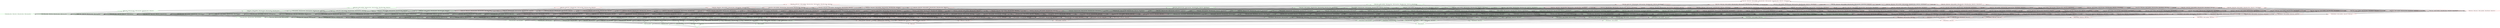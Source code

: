 digraph G {
splines="line"
rankdir=BT
"{'ltable_Time', 'ltable_Genre', 'ltable_CopyRight', 'ltable_Artist_Name', 'ltable_Song_Name', 'ltable_Album_Name', 'ltable_Price', 'ltable_Released'}" [shape=box];
"set()" [shape=box];
"set()" [color=green];
"set()" -> "{'ltable_Song_Name'}";
"set()" -> "{'ltable_Artist_Name'}";
"set()" -> "{'ltable_Album_Name'}";
"set()" -> "{'ltable_Genre'}";
"set()" -> "{'ltable_Price'}";
"set()" -> "{'ltable_CopyRight'}";
"set()" -> "{'ltable_Time'}";
"set()" -> "{'ltable_Released'}";
"{'ltable_Song_Name'}" [color=green];
"{'ltable_Song_Name'}" -> "{'ltable_Artist_Name', 'ltable_Song_Name'}";
"{'ltable_Song_Name'}" -> "{'ltable_Album_Name', 'ltable_Song_Name'}";
"{'ltable_Song_Name'}" -> "{'ltable_Genre', 'ltable_Song_Name'}";
"{'ltable_Song_Name'}" -> "{'ltable_Price', 'ltable_Song_Name'}";
"{'ltable_Song_Name'}" -> "{'ltable_CopyRight', 'ltable_Song_Name'}";
"{'ltable_Song_Name'}" -> "{'ltable_Song_Name', 'ltable_Time'}";
"{'ltable_Song_Name'}" -> "{'ltable_Released', 'ltable_Song_Name'}";
"{'ltable_Artist_Name'}" [color=green];
"{'ltable_Artist_Name'}" -> "{'ltable_Artist_Name', 'ltable_Song_Name'}";
"{'ltable_Artist_Name'}" -> "{'ltable_Album_Name', 'ltable_Artist_Name'}";
"{'ltable_Artist_Name'}" -> "{'ltable_Genre', 'ltable_Artist_Name'}";
"{'ltable_Artist_Name'}" -> "{'ltable_Price', 'ltable_Artist_Name'}";
"{'ltable_Artist_Name'}" -> "{'ltable_CopyRight', 'ltable_Artist_Name'}";
"{'ltable_Artist_Name'}" -> "{'ltable_Artist_Name', 'ltable_Time'}";
"{'ltable_Artist_Name'}" -> "{'ltable_Released', 'ltable_Artist_Name'}";
"{'ltable_Album_Name'}" [color=green];
"{'ltable_Album_Name'}" -> "{'ltable_Album_Name', 'ltable_Song_Name'}";
"{'ltable_Album_Name'}" -> "{'ltable_Album_Name', 'ltable_Artist_Name'}";
"{'ltable_Album_Name'}" -> "{'ltable_Album_Name', 'ltable_Genre'}";
"{'ltable_Album_Name'}" -> "{'ltable_Album_Name', 'ltable_Price'}";
"{'ltable_Album_Name'}" -> "{'ltable_Album_Name', 'ltable_CopyRight'}";
"{'ltable_Album_Name'}" -> "{'ltable_Album_Name', 'ltable_Time'}";
"{'ltable_Album_Name'}" -> "{'ltable_Album_Name', 'ltable_Released'}";
"{'ltable_Genre'}" [color=green];
"{'ltable_Genre'}" -> "{'ltable_Genre', 'ltable_Song_Name'}";
"{'ltable_Genre'}" -> "{'ltable_Genre', 'ltable_Artist_Name'}";
"{'ltable_Genre'}" -> "{'ltable_Album_Name', 'ltable_Genre'}";
"{'ltable_Genre'}" -> "{'ltable_Price', 'ltable_Genre'}";
"{'ltable_Genre'}" -> "{'ltable_CopyRight', 'ltable_Genre'}";
"{'ltable_Genre'}" -> "{'ltable_Genre', 'ltable_Time'}";
"{'ltable_Genre'}" -> "{'ltable_Released', 'ltable_Genre'}";
"{'ltable_Price'}" [color=green];
"{'ltable_Price'}" -> "{'ltable_Price', 'ltable_Song_Name'}";
"{'ltable_Price'}" -> "{'ltable_Price', 'ltable_Artist_Name'}";
"{'ltable_Price'}" -> "{'ltable_Album_Name', 'ltable_Price'}";
"{'ltable_Price'}" -> "{'ltable_Price', 'ltable_Genre'}";
"{'ltable_Price'}" -> "{'ltable_CopyRight', 'ltable_Price'}";
"{'ltable_Price'}" -> "{'ltable_Price', 'ltable_Time'}";
"{'ltable_Price'}" -> "{'ltable_Released', 'ltable_Price'}";
"{'ltable_CopyRight'}" [color=green];
"{'ltable_CopyRight'}" -> "{'ltable_CopyRight', 'ltable_Song_Name'}";
"{'ltable_CopyRight'}" -> "{'ltable_CopyRight', 'ltable_Artist_Name'}";
"{'ltable_CopyRight'}" -> "{'ltable_Album_Name', 'ltable_CopyRight'}";
"{'ltable_CopyRight'}" -> "{'ltable_CopyRight', 'ltable_Genre'}";
"{'ltable_CopyRight'}" -> "{'ltable_CopyRight', 'ltable_Price'}";
"{'ltable_CopyRight'}" -> "{'ltable_CopyRight', 'ltable_Time'}";
"{'ltable_CopyRight'}" -> "{'ltable_Released', 'ltable_CopyRight'}";
"{'ltable_Time'}" [color=red];
"{'ltable_Time'}" -> "{'ltable_Song_Name', 'ltable_Time'}";
"{'ltable_Time'}" -> "{'ltable_Artist_Name', 'ltable_Time'}";
"{'ltable_Time'}" -> "{'ltable_Album_Name', 'ltable_Time'}";
"{'ltable_Time'}" -> "{'ltable_Genre', 'ltable_Time'}";
"{'ltable_Time'}" -> "{'ltable_Price', 'ltable_Time'}";
"{'ltable_Time'}" -> "{'ltable_CopyRight', 'ltable_Time'}";
"{'ltable_Time'}" -> "{'ltable_Released', 'ltable_Time'}";
"{'ltable_Released'}" [color=green];
"{'ltable_Released'}" -> "{'ltable_Released', 'ltable_Song_Name'}";
"{'ltable_Released'}" -> "{'ltable_Released', 'ltable_Artist_Name'}";
"{'ltable_Released'}" -> "{'ltable_Album_Name', 'ltable_Released'}";
"{'ltable_Released'}" -> "{'ltable_Released', 'ltable_Genre'}";
"{'ltable_Released'}" -> "{'ltable_Released', 'ltable_Price'}";
"{'ltable_Released'}" -> "{'ltable_Released', 'ltable_CopyRight'}";
"{'ltable_Released'}" -> "{'ltable_Released', 'ltable_Time'}";
"{'ltable_Artist_Name', 'ltable_Song_Name'}" [color=green];
"{'ltable_Artist_Name', 'ltable_Song_Name'}" -> "{'ltable_Album_Name', 'ltable_Artist_Name', 'ltable_Song_Name'}";
"{'ltable_Artist_Name', 'ltable_Song_Name'}" -> "{'ltable_Genre', 'ltable_Artist_Name', 'ltable_Song_Name'}";
"{'ltable_Artist_Name', 'ltable_Song_Name'}" -> "{'ltable_Price', 'ltable_Artist_Name', 'ltable_Song_Name'}";
"{'ltable_Artist_Name', 'ltable_Song_Name'}" -> "{'ltable_CopyRight', 'ltable_Artist_Name', 'ltable_Song_Name'}";
"{'ltable_Artist_Name', 'ltable_Song_Name'}" -> "{'ltable_Artist_Name', 'ltable_Song_Name', 'ltable_Time'}";
"{'ltable_Artist_Name', 'ltable_Song_Name'}" -> "{'ltable_Released', 'ltable_Artist_Name', 'ltable_Song_Name'}";
"{'ltable_Album_Name', 'ltable_Song_Name'}" [color=green];
"{'ltable_Album_Name', 'ltable_Song_Name'}" -> "{'ltable_Album_Name', 'ltable_Artist_Name', 'ltable_Song_Name'}";
"{'ltable_Album_Name', 'ltable_Song_Name'}" -> "{'ltable_Album_Name', 'ltable_Genre', 'ltable_Song_Name'}";
"{'ltable_Album_Name', 'ltable_Song_Name'}" -> "{'ltable_Album_Name', 'ltable_Price', 'ltable_Song_Name'}";
"{'ltable_Album_Name', 'ltable_Song_Name'}" -> "{'ltable_Album_Name', 'ltable_CopyRight', 'ltable_Song_Name'}";
"{'ltable_Album_Name', 'ltable_Song_Name'}" -> "{'ltable_Album_Name', 'ltable_Song_Name', 'ltable_Time'}";
"{'ltable_Album_Name', 'ltable_Song_Name'}" -> "{'ltable_Album_Name', 'ltable_Released', 'ltable_Song_Name'}";
"{'ltable_Genre', 'ltable_Song_Name'}" [color=green];
"{'ltable_Genre', 'ltable_Song_Name'}" -> "{'ltable_Genre', 'ltable_Artist_Name', 'ltable_Song_Name'}";
"{'ltable_Genre', 'ltable_Song_Name'}" -> "{'ltable_Album_Name', 'ltable_Genre', 'ltable_Song_Name'}";
"{'ltable_Genre', 'ltable_Song_Name'}" -> "{'ltable_Price', 'ltable_Genre', 'ltable_Song_Name'}";
"{'ltable_Genre', 'ltable_Song_Name'}" -> "{'ltable_CopyRight', 'ltable_Genre', 'ltable_Song_Name'}";
"{'ltable_Genre', 'ltable_Song_Name'}" -> "{'ltable_Genre', 'ltable_Song_Name', 'ltable_Time'}";
"{'ltable_Genre', 'ltable_Song_Name'}" -> "{'ltable_Released', 'ltable_Genre', 'ltable_Song_Name'}";
"{'ltable_Price', 'ltable_Song_Name'}" [color=green];
"{'ltable_Price', 'ltable_Song_Name'}" -> "{'ltable_Price', 'ltable_Artist_Name', 'ltable_Song_Name'}";
"{'ltable_Price', 'ltable_Song_Name'}" -> "{'ltable_Album_Name', 'ltable_Price', 'ltable_Song_Name'}";
"{'ltable_Price', 'ltable_Song_Name'}" -> "{'ltable_Price', 'ltable_Genre', 'ltable_Song_Name'}";
"{'ltable_Price', 'ltable_Song_Name'}" -> "{'ltable_CopyRight', 'ltable_Price', 'ltable_Song_Name'}";
"{'ltable_Price', 'ltable_Song_Name'}" -> "{'ltable_Price', 'ltable_Song_Name', 'ltable_Time'}";
"{'ltable_Price', 'ltable_Song_Name'}" -> "{'ltable_Released', 'ltable_Price', 'ltable_Song_Name'}";
"{'ltable_CopyRight', 'ltable_Song_Name'}" [color=green];
"{'ltable_CopyRight', 'ltable_Song_Name'}" -> "{'ltable_CopyRight', 'ltable_Artist_Name', 'ltable_Song_Name'}";
"{'ltable_CopyRight', 'ltable_Song_Name'}" -> "{'ltable_Album_Name', 'ltable_CopyRight', 'ltable_Song_Name'}";
"{'ltable_CopyRight', 'ltable_Song_Name'}" -> "{'ltable_CopyRight', 'ltable_Genre', 'ltable_Song_Name'}";
"{'ltable_CopyRight', 'ltable_Song_Name'}" -> "{'ltable_CopyRight', 'ltable_Price', 'ltable_Song_Name'}";
"{'ltable_CopyRight', 'ltable_Song_Name'}" -> "{'ltable_CopyRight', 'ltable_Song_Name', 'ltable_Time'}";
"{'ltable_CopyRight', 'ltable_Song_Name'}" -> "{'ltable_Released', 'ltable_CopyRight', 'ltable_Song_Name'}";
"{'ltable_Song_Name', 'ltable_Time'}" [color=red];
"{'ltable_Song_Name', 'ltable_Time'}" -> "{'ltable_Artist_Name', 'ltable_Song_Name', 'ltable_Time'}";
"{'ltable_Song_Name', 'ltable_Time'}" -> "{'ltable_Album_Name', 'ltable_Song_Name', 'ltable_Time'}";
"{'ltable_Song_Name', 'ltable_Time'}" -> "{'ltable_Genre', 'ltable_Song_Name', 'ltable_Time'}";
"{'ltable_Song_Name', 'ltable_Time'}" -> "{'ltable_Price', 'ltable_Song_Name', 'ltable_Time'}";
"{'ltable_Song_Name', 'ltable_Time'}" -> "{'ltable_CopyRight', 'ltable_Song_Name', 'ltable_Time'}";
"{'ltable_Song_Name', 'ltable_Time'}" -> "{'ltable_Released', 'ltable_Song_Name', 'ltable_Time'}";
"{'ltable_Released', 'ltable_Song_Name'}" [color=green];
"{'ltable_Released', 'ltable_Song_Name'}" -> "{'ltable_Released', 'ltable_Artist_Name', 'ltable_Song_Name'}";
"{'ltable_Released', 'ltable_Song_Name'}" -> "{'ltable_Album_Name', 'ltable_Released', 'ltable_Song_Name'}";
"{'ltable_Released', 'ltable_Song_Name'}" -> "{'ltable_Released', 'ltable_Genre', 'ltable_Song_Name'}";
"{'ltable_Released', 'ltable_Song_Name'}" -> "{'ltable_Released', 'ltable_Price', 'ltable_Song_Name'}";
"{'ltable_Released', 'ltable_Song_Name'}" -> "{'ltable_Released', 'ltable_CopyRight', 'ltable_Song_Name'}";
"{'ltable_Released', 'ltable_Song_Name'}" -> "{'ltable_Released', 'ltable_Song_Name', 'ltable_Time'}";
"{'ltable_Album_Name', 'ltable_Artist_Name'}" [color=green];
"{'ltable_Album_Name', 'ltable_Artist_Name'}" -> "{'ltable_Album_Name', 'ltable_Artist_Name', 'ltable_Song_Name'}";
"{'ltable_Album_Name', 'ltable_Artist_Name'}" -> "{'ltable_Album_Name', 'ltable_Genre', 'ltable_Artist_Name'}";
"{'ltable_Album_Name', 'ltable_Artist_Name'}" -> "{'ltable_Album_Name', 'ltable_Price', 'ltable_Artist_Name'}";
"{'ltable_Album_Name', 'ltable_Artist_Name'}" -> "{'ltable_Album_Name', 'ltable_CopyRight', 'ltable_Artist_Name'}";
"{'ltable_Album_Name', 'ltable_Artist_Name'}" -> "{'ltable_Album_Name', 'ltable_Artist_Name', 'ltable_Time'}";
"{'ltable_Album_Name', 'ltable_Artist_Name'}" -> "{'ltable_Album_Name', 'ltable_Released', 'ltable_Artist_Name'}";
"{'ltable_Genre', 'ltable_Artist_Name'}" [color=green];
"{'ltable_Genre', 'ltable_Artist_Name'}" -> "{'ltable_Genre', 'ltable_Artist_Name', 'ltable_Song_Name'}";
"{'ltable_Genre', 'ltable_Artist_Name'}" -> "{'ltable_Album_Name', 'ltable_Genre', 'ltable_Artist_Name'}";
"{'ltable_Genre', 'ltable_Artist_Name'}" -> "{'ltable_Genre', 'ltable_Price', 'ltable_Artist_Name'}";
"{'ltable_Genre', 'ltable_Artist_Name'}" -> "{'ltable_Genre', 'ltable_CopyRight', 'ltable_Artist_Name'}";
"{'ltable_Genre', 'ltable_Artist_Name'}" -> "{'ltable_Genre', 'ltable_Artist_Name', 'ltable_Time'}";
"{'ltable_Genre', 'ltable_Artist_Name'}" -> "{'ltable_Released', 'ltable_Genre', 'ltable_Artist_Name'}";
"{'ltable_Price', 'ltable_Artist_Name'}" [color=green];
"{'ltable_Price', 'ltable_Artist_Name'}" -> "{'ltable_Price', 'ltable_Artist_Name', 'ltable_Song_Name'}";
"{'ltable_Price', 'ltable_Artist_Name'}" -> "{'ltable_Album_Name', 'ltable_Price', 'ltable_Artist_Name'}";
"{'ltable_Price', 'ltable_Artist_Name'}" -> "{'ltable_Genre', 'ltable_Price', 'ltable_Artist_Name'}";
"{'ltable_Price', 'ltable_Artist_Name'}" -> "{'ltable_CopyRight', 'ltable_Price', 'ltable_Artist_Name'}";
"{'ltable_Price', 'ltable_Artist_Name'}" -> "{'ltable_Price', 'ltable_Artist_Name', 'ltable_Time'}";
"{'ltable_Price', 'ltable_Artist_Name'}" -> "{'ltable_Released', 'ltable_Price', 'ltable_Artist_Name'}";
"{'ltable_CopyRight', 'ltable_Artist_Name'}" [color=green];
"{'ltable_CopyRight', 'ltable_Artist_Name'}" -> "{'ltable_CopyRight', 'ltable_Artist_Name', 'ltable_Song_Name'}";
"{'ltable_CopyRight', 'ltable_Artist_Name'}" -> "{'ltable_Album_Name', 'ltable_CopyRight', 'ltable_Artist_Name'}";
"{'ltable_CopyRight', 'ltable_Artist_Name'}" -> "{'ltable_Genre', 'ltable_CopyRight', 'ltable_Artist_Name'}";
"{'ltable_CopyRight', 'ltable_Artist_Name'}" -> "{'ltable_CopyRight', 'ltable_Price', 'ltable_Artist_Name'}";
"{'ltable_CopyRight', 'ltable_Artist_Name'}" -> "{'ltable_CopyRight', 'ltable_Artist_Name', 'ltable_Time'}";
"{'ltable_CopyRight', 'ltable_Artist_Name'}" -> "{'ltable_Released', 'ltable_CopyRight', 'ltable_Artist_Name'}";
"{'ltable_Artist_Name', 'ltable_Time'}" [color=red];
"{'ltable_Artist_Name', 'ltable_Time'}" -> "{'ltable_Artist_Name', 'ltable_Song_Name', 'ltable_Time'}";
"{'ltable_Artist_Name', 'ltable_Time'}" -> "{'ltable_Album_Name', 'ltable_Artist_Name', 'ltable_Time'}";
"{'ltable_Artist_Name', 'ltable_Time'}" -> "{'ltable_Genre', 'ltable_Artist_Name', 'ltable_Time'}";
"{'ltable_Artist_Name', 'ltable_Time'}" -> "{'ltable_Price', 'ltable_Artist_Name', 'ltable_Time'}";
"{'ltable_Artist_Name', 'ltable_Time'}" -> "{'ltable_CopyRight', 'ltable_Artist_Name', 'ltable_Time'}";
"{'ltable_Artist_Name', 'ltable_Time'}" -> "{'ltable_Released', 'ltable_Artist_Name', 'ltable_Time'}";
"{'ltable_Released', 'ltable_Artist_Name'}" [color=green];
"{'ltable_Released', 'ltable_Artist_Name'}" -> "{'ltable_Released', 'ltable_Artist_Name', 'ltable_Song_Name'}";
"{'ltable_Released', 'ltable_Artist_Name'}" -> "{'ltable_Album_Name', 'ltable_Released', 'ltable_Artist_Name'}";
"{'ltable_Released', 'ltable_Artist_Name'}" -> "{'ltable_Released', 'ltable_Genre', 'ltable_Artist_Name'}";
"{'ltable_Released', 'ltable_Artist_Name'}" -> "{'ltable_Released', 'ltable_Price', 'ltable_Artist_Name'}";
"{'ltable_Released', 'ltable_Artist_Name'}" -> "{'ltable_Released', 'ltable_CopyRight', 'ltable_Artist_Name'}";
"{'ltable_Released', 'ltable_Artist_Name'}" -> "{'ltable_Released', 'ltable_Artist_Name', 'ltable_Time'}";
"{'ltable_Album_Name', 'ltable_Genre'}" [color=green];
"{'ltable_Album_Name', 'ltable_Genre'}" -> "{'ltable_Album_Name', 'ltable_Genre', 'ltable_Song_Name'}";
"{'ltable_Album_Name', 'ltable_Genre'}" -> "{'ltable_Album_Name', 'ltable_Genre', 'ltable_Artist_Name'}";
"{'ltable_Album_Name', 'ltable_Genre'}" -> "{'ltable_Album_Name', 'ltable_Price', 'ltable_Genre'}";
"{'ltable_Album_Name', 'ltable_Genre'}" -> "{'ltable_Album_Name', 'ltable_CopyRight', 'ltable_Genre'}";
"{'ltable_Album_Name', 'ltable_Genre'}" -> "{'ltable_Album_Name', 'ltable_Genre', 'ltable_Time'}";
"{'ltable_Album_Name', 'ltable_Genre'}" -> "{'ltable_Album_Name', 'ltable_Released', 'ltable_Genre'}";
"{'ltable_Album_Name', 'ltable_Price'}" [color=green];
"{'ltable_Album_Name', 'ltable_Price'}" -> "{'ltable_Album_Name', 'ltable_Price', 'ltable_Song_Name'}";
"{'ltable_Album_Name', 'ltable_Price'}" -> "{'ltable_Album_Name', 'ltable_Price', 'ltable_Artist_Name'}";
"{'ltable_Album_Name', 'ltable_Price'}" -> "{'ltable_Album_Name', 'ltable_Price', 'ltable_Genre'}";
"{'ltable_Album_Name', 'ltable_Price'}" -> "{'ltable_Album_Name', 'ltable_CopyRight', 'ltable_Price'}";
"{'ltable_Album_Name', 'ltable_Price'}" -> "{'ltable_Album_Name', 'ltable_Price', 'ltable_Time'}";
"{'ltable_Album_Name', 'ltable_Price'}" -> "{'ltable_Album_Name', 'ltable_Price', 'ltable_Released'}";
"{'ltable_Album_Name', 'ltable_CopyRight'}" [color=green];
"{'ltable_Album_Name', 'ltable_CopyRight'}" -> "{'ltable_Album_Name', 'ltable_CopyRight', 'ltable_Song_Name'}";
"{'ltable_Album_Name', 'ltable_CopyRight'}" -> "{'ltable_Album_Name', 'ltable_CopyRight', 'ltable_Artist_Name'}";
"{'ltable_Album_Name', 'ltable_CopyRight'}" -> "{'ltable_Album_Name', 'ltable_CopyRight', 'ltable_Genre'}";
"{'ltable_Album_Name', 'ltable_CopyRight'}" -> "{'ltable_Album_Name', 'ltable_CopyRight', 'ltable_Price'}";
"{'ltable_Album_Name', 'ltable_CopyRight'}" -> "{'ltable_Album_Name', 'ltable_CopyRight', 'ltable_Time'}";
"{'ltable_Album_Name', 'ltable_CopyRight'}" -> "{'ltable_Album_Name', 'ltable_CopyRight', 'ltable_Released'}";
"{'ltable_Album_Name', 'ltable_Time'}" [color=red];
"{'ltable_Album_Name', 'ltable_Time'}" -> "{'ltable_Album_Name', 'ltable_Song_Name', 'ltable_Time'}";
"{'ltable_Album_Name', 'ltable_Time'}" -> "{'ltable_Album_Name', 'ltable_Artist_Name', 'ltable_Time'}";
"{'ltable_Album_Name', 'ltable_Time'}" -> "{'ltable_Album_Name', 'ltable_Genre', 'ltable_Time'}";
"{'ltable_Album_Name', 'ltable_Time'}" -> "{'ltable_Album_Name', 'ltable_Price', 'ltable_Time'}";
"{'ltable_Album_Name', 'ltable_Time'}" -> "{'ltable_Album_Name', 'ltable_CopyRight', 'ltable_Time'}";
"{'ltable_Album_Name', 'ltable_Time'}" -> "{'ltable_Album_Name', 'ltable_Released', 'ltable_Time'}";
"{'ltable_Album_Name', 'ltable_Released'}" [color=green];
"{'ltable_Album_Name', 'ltable_Released'}" -> "{'ltable_Album_Name', 'ltable_Released', 'ltable_Song_Name'}";
"{'ltable_Album_Name', 'ltable_Released'}" -> "{'ltable_Album_Name', 'ltable_Released', 'ltable_Artist_Name'}";
"{'ltable_Album_Name', 'ltable_Released'}" -> "{'ltable_Album_Name', 'ltable_Released', 'ltable_Genre'}";
"{'ltable_Album_Name', 'ltable_Released'}" -> "{'ltable_Album_Name', 'ltable_Price', 'ltable_Released'}";
"{'ltable_Album_Name', 'ltable_Released'}" -> "{'ltable_Album_Name', 'ltable_CopyRight', 'ltable_Released'}";
"{'ltable_Album_Name', 'ltable_Released'}" -> "{'ltable_Album_Name', 'ltable_Released', 'ltable_Time'}";
"{'ltable_Price', 'ltable_Genre'}" [color=green];
"{'ltable_Price', 'ltable_Genre'}" -> "{'ltable_Price', 'ltable_Genre', 'ltable_Song_Name'}";
"{'ltable_Price', 'ltable_Genre'}" -> "{'ltable_Genre', 'ltable_Price', 'ltable_Artist_Name'}";
"{'ltable_Price', 'ltable_Genre'}" -> "{'ltable_Album_Name', 'ltable_Price', 'ltable_Genre'}";
"{'ltable_Price', 'ltable_Genre'}" -> "{'ltable_CopyRight', 'ltable_Price', 'ltable_Genre'}";
"{'ltable_Price', 'ltable_Genre'}" -> "{'ltable_Price', 'ltable_Genre', 'ltable_Time'}";
"{'ltable_Price', 'ltable_Genre'}" -> "{'ltable_Released', 'ltable_Price', 'ltable_Genre'}";
"{'ltable_CopyRight', 'ltable_Genre'}" [color=green];
"{'ltable_CopyRight', 'ltable_Genre'}" -> "{'ltable_CopyRight', 'ltable_Genre', 'ltable_Song_Name'}";
"{'ltable_CopyRight', 'ltable_Genre'}" -> "{'ltable_Genre', 'ltable_CopyRight', 'ltable_Artist_Name'}";
"{'ltable_CopyRight', 'ltable_Genre'}" -> "{'ltable_Album_Name', 'ltable_CopyRight', 'ltable_Genre'}";
"{'ltable_CopyRight', 'ltable_Genre'}" -> "{'ltable_CopyRight', 'ltable_Price', 'ltable_Genre'}";
"{'ltable_CopyRight', 'ltable_Genre'}" -> "{'ltable_CopyRight', 'ltable_Genre', 'ltable_Time'}";
"{'ltable_CopyRight', 'ltable_Genre'}" -> "{'ltable_Released', 'ltable_CopyRight', 'ltable_Genre'}";
"{'ltable_Genre', 'ltable_Time'}" [color=red];
"{'ltable_Genre', 'ltable_Time'}" -> "{'ltable_Genre', 'ltable_Song_Name', 'ltable_Time'}";
"{'ltable_Genre', 'ltable_Time'}" -> "{'ltable_Genre', 'ltable_Artist_Name', 'ltable_Time'}";
"{'ltable_Genre', 'ltable_Time'}" -> "{'ltable_Album_Name', 'ltable_Genre', 'ltable_Time'}";
"{'ltable_Genre', 'ltable_Time'}" -> "{'ltable_Price', 'ltable_Genre', 'ltable_Time'}";
"{'ltable_Genre', 'ltable_Time'}" -> "{'ltable_CopyRight', 'ltable_Genre', 'ltable_Time'}";
"{'ltable_Genre', 'ltable_Time'}" -> "{'ltable_Released', 'ltable_Genre', 'ltable_Time'}";
"{'ltable_Released', 'ltable_Genre'}" [color=green];
"{'ltable_Released', 'ltable_Genre'}" -> "{'ltable_Released', 'ltable_Genre', 'ltable_Song_Name'}";
"{'ltable_Released', 'ltable_Genre'}" -> "{'ltable_Released', 'ltable_Genre', 'ltable_Artist_Name'}";
"{'ltable_Released', 'ltable_Genre'}" -> "{'ltable_Album_Name', 'ltable_Released', 'ltable_Genre'}";
"{'ltable_Released', 'ltable_Genre'}" -> "{'ltable_Released', 'ltable_Price', 'ltable_Genre'}";
"{'ltable_Released', 'ltable_Genre'}" -> "{'ltable_Released', 'ltable_CopyRight', 'ltable_Genre'}";
"{'ltable_Released', 'ltable_Genre'}" -> "{'ltable_Released', 'ltable_Genre', 'ltable_Time'}";
"{'ltable_CopyRight', 'ltable_Price'}" [color=green];
"{'ltable_CopyRight', 'ltable_Price'}" -> "{'ltable_CopyRight', 'ltable_Price', 'ltable_Song_Name'}";
"{'ltable_CopyRight', 'ltable_Price'}" -> "{'ltable_CopyRight', 'ltable_Price', 'ltable_Artist_Name'}";
"{'ltable_CopyRight', 'ltable_Price'}" -> "{'ltable_Album_Name', 'ltable_CopyRight', 'ltable_Price'}";
"{'ltable_CopyRight', 'ltable_Price'}" -> "{'ltable_CopyRight', 'ltable_Price', 'ltable_Genre'}";
"{'ltable_CopyRight', 'ltable_Price'}" -> "{'ltable_CopyRight', 'ltable_Price', 'ltable_Time'}";
"{'ltable_CopyRight', 'ltable_Price'}" -> "{'ltable_Released', 'ltable_CopyRight', 'ltable_Price'}";
"{'ltable_Price', 'ltable_Time'}" [color=red];
"{'ltable_Price', 'ltable_Time'}" -> "{'ltable_Price', 'ltable_Song_Name', 'ltable_Time'}";
"{'ltable_Price', 'ltable_Time'}" -> "{'ltable_Price', 'ltable_Artist_Name', 'ltable_Time'}";
"{'ltable_Price', 'ltable_Time'}" -> "{'ltable_Album_Name', 'ltable_Price', 'ltable_Time'}";
"{'ltable_Price', 'ltable_Time'}" -> "{'ltable_Price', 'ltable_Genre', 'ltable_Time'}";
"{'ltable_Price', 'ltable_Time'}" -> "{'ltable_CopyRight', 'ltable_Price', 'ltable_Time'}";
"{'ltable_Price', 'ltable_Time'}" -> "{'ltable_Released', 'ltable_Price', 'ltable_Time'}";
"{'ltable_Released', 'ltable_Price'}" [color=green];
"{'ltable_Released', 'ltable_Price'}" -> "{'ltable_Released', 'ltable_Price', 'ltable_Song_Name'}";
"{'ltable_Released', 'ltable_Price'}" -> "{'ltable_Released', 'ltable_Price', 'ltable_Artist_Name'}";
"{'ltable_Released', 'ltable_Price'}" -> "{'ltable_Album_Name', 'ltable_Price', 'ltable_Released'}";
"{'ltable_Released', 'ltable_Price'}" -> "{'ltable_Released', 'ltable_Price', 'ltable_Genre'}";
"{'ltable_Released', 'ltable_Price'}" -> "{'ltable_Released', 'ltable_CopyRight', 'ltable_Price'}";
"{'ltable_Released', 'ltable_Price'}" -> "{'ltable_Released', 'ltable_Price', 'ltable_Time'}";
"{'ltable_CopyRight', 'ltable_Time'}" [color=red];
"{'ltable_CopyRight', 'ltable_Time'}" -> "{'ltable_CopyRight', 'ltable_Song_Name', 'ltable_Time'}";
"{'ltable_CopyRight', 'ltable_Time'}" -> "{'ltable_CopyRight', 'ltable_Artist_Name', 'ltable_Time'}";
"{'ltable_CopyRight', 'ltable_Time'}" -> "{'ltable_Album_Name', 'ltable_CopyRight', 'ltable_Time'}";
"{'ltable_CopyRight', 'ltable_Time'}" -> "{'ltable_CopyRight', 'ltable_Genre', 'ltable_Time'}";
"{'ltable_CopyRight', 'ltable_Time'}" -> "{'ltable_CopyRight', 'ltable_Price', 'ltable_Time'}";
"{'ltable_CopyRight', 'ltable_Time'}" -> "{'ltable_Released', 'ltable_CopyRight', 'ltable_Time'}";
"{'ltable_Released', 'ltable_CopyRight'}" [color=green];
"{'ltable_Released', 'ltable_CopyRight'}" -> "{'ltable_Released', 'ltable_CopyRight', 'ltable_Song_Name'}";
"{'ltable_Released', 'ltable_CopyRight'}" -> "{'ltable_Released', 'ltable_CopyRight', 'ltable_Artist_Name'}";
"{'ltable_Released', 'ltable_CopyRight'}" -> "{'ltable_Album_Name', 'ltable_CopyRight', 'ltable_Released'}";
"{'ltable_Released', 'ltable_CopyRight'}" -> "{'ltable_Released', 'ltable_CopyRight', 'ltable_Genre'}";
"{'ltable_Released', 'ltable_CopyRight'}" -> "{'ltable_Released', 'ltable_CopyRight', 'ltable_Price'}";
"{'ltable_Released', 'ltable_CopyRight'}" -> "{'ltable_Released', 'ltable_CopyRight', 'ltable_Time'}";
"{'ltable_Released', 'ltable_Time'}" [color=red];
"{'ltable_Released', 'ltable_Time'}" -> "{'ltable_Released', 'ltable_Song_Name', 'ltable_Time'}";
"{'ltable_Released', 'ltable_Time'}" -> "{'ltable_Released', 'ltable_Artist_Name', 'ltable_Time'}";
"{'ltable_Released', 'ltable_Time'}" -> "{'ltable_Album_Name', 'ltable_Released', 'ltable_Time'}";
"{'ltable_Released', 'ltable_Time'}" -> "{'ltable_Released', 'ltable_Genre', 'ltable_Time'}";
"{'ltable_Released', 'ltable_Time'}" -> "{'ltable_Released', 'ltable_Price', 'ltable_Time'}";
"{'ltable_Released', 'ltable_Time'}" -> "{'ltable_Released', 'ltable_CopyRight', 'ltable_Time'}";
"{'ltable_Album_Name', 'ltable_Artist_Name', 'ltable_Song_Name'}" [color=green];
"{'ltable_Album_Name', 'ltable_Artist_Name', 'ltable_Song_Name'}" -> "{'ltable_Album_Name', 'ltable_Genre', 'ltable_Artist_Name', 'ltable_Song_Name'}";
"{'ltable_Album_Name', 'ltable_Artist_Name', 'ltable_Song_Name'}" -> "{'ltable_Album_Name', 'ltable_Price', 'ltable_Artist_Name', 'ltable_Song_Name'}";
"{'ltable_Album_Name', 'ltable_Artist_Name', 'ltable_Song_Name'}" -> "{'ltable_Album_Name', 'ltable_CopyRight', 'ltable_Artist_Name', 'ltable_Song_Name'}";
"{'ltable_Album_Name', 'ltable_Artist_Name', 'ltable_Song_Name'}" -> "{'ltable_Album_Name', 'ltable_Artist_Name', 'ltable_Song_Name', 'ltable_Time'}";
"{'ltable_Album_Name', 'ltable_Artist_Name', 'ltable_Song_Name'}" -> "{'ltable_Album_Name', 'ltable_Released', 'ltable_Artist_Name', 'ltable_Song_Name'}";
"{'ltable_Genre', 'ltable_Artist_Name', 'ltable_Song_Name'}" [color=green];
"{'ltable_Genre', 'ltable_Artist_Name', 'ltable_Song_Name'}" -> "{'ltable_Album_Name', 'ltable_Genre', 'ltable_Artist_Name', 'ltable_Song_Name'}";
"{'ltable_Genre', 'ltable_Artist_Name', 'ltable_Song_Name'}" -> "{'ltable_Genre', 'ltable_Price', 'ltable_Artist_Name', 'ltable_Song_Name'}";
"{'ltable_Genre', 'ltable_Artist_Name', 'ltable_Song_Name'}" -> "{'ltable_Genre', 'ltable_CopyRight', 'ltable_Artist_Name', 'ltable_Song_Name'}";
"{'ltable_Genre', 'ltable_Artist_Name', 'ltable_Song_Name'}" -> "{'ltable_Genre', 'ltable_Artist_Name', 'ltable_Song_Name', 'ltable_Time'}";
"{'ltable_Genre', 'ltable_Artist_Name', 'ltable_Song_Name'}" -> "{'ltable_Released', 'ltable_Genre', 'ltable_Artist_Name', 'ltable_Song_Name'}";
"{'ltable_Price', 'ltable_Artist_Name', 'ltable_Song_Name'}" [color=green];
"{'ltable_Price', 'ltable_Artist_Name', 'ltable_Song_Name'}" -> "{'ltable_Album_Name', 'ltable_Price', 'ltable_Artist_Name', 'ltable_Song_Name'}";
"{'ltable_Price', 'ltable_Artist_Name', 'ltable_Song_Name'}" -> "{'ltable_Genre', 'ltable_Price', 'ltable_Artist_Name', 'ltable_Song_Name'}";
"{'ltable_Price', 'ltable_Artist_Name', 'ltable_Song_Name'}" -> "{'ltable_CopyRight', 'ltable_Price', 'ltable_Artist_Name', 'ltable_Song_Name'}";
"{'ltable_Price', 'ltable_Artist_Name', 'ltable_Song_Name'}" -> "{'ltable_Price', 'ltable_Artist_Name', 'ltable_Song_Name', 'ltable_Time'}";
"{'ltable_Price', 'ltable_Artist_Name', 'ltable_Song_Name'}" -> "{'ltable_Released', 'ltable_Price', 'ltable_Artist_Name', 'ltable_Song_Name'}";
"{'ltable_CopyRight', 'ltable_Artist_Name', 'ltable_Song_Name'}" [color=green];
"{'ltable_CopyRight', 'ltable_Artist_Name', 'ltable_Song_Name'}" -> "{'ltable_Album_Name', 'ltable_CopyRight', 'ltable_Artist_Name', 'ltable_Song_Name'}";
"{'ltable_CopyRight', 'ltable_Artist_Name', 'ltable_Song_Name'}" -> "{'ltable_Genre', 'ltable_CopyRight', 'ltable_Artist_Name', 'ltable_Song_Name'}";
"{'ltable_CopyRight', 'ltable_Artist_Name', 'ltable_Song_Name'}" -> "{'ltable_CopyRight', 'ltable_Price', 'ltable_Artist_Name', 'ltable_Song_Name'}";
"{'ltable_CopyRight', 'ltable_Artist_Name', 'ltable_Song_Name'}" -> "{'ltable_CopyRight', 'ltable_Artist_Name', 'ltable_Song_Name', 'ltable_Time'}";
"{'ltable_CopyRight', 'ltable_Artist_Name', 'ltable_Song_Name'}" -> "{'ltable_Released', 'ltable_CopyRight', 'ltable_Artist_Name', 'ltable_Song_Name'}";
"{'ltable_Artist_Name', 'ltable_Song_Name', 'ltable_Time'}" [color=red];
"{'ltable_Artist_Name', 'ltable_Song_Name', 'ltable_Time'}" -> "{'ltable_Album_Name', 'ltable_Artist_Name', 'ltable_Song_Name', 'ltable_Time'}";
"{'ltable_Artist_Name', 'ltable_Song_Name', 'ltable_Time'}" -> "{'ltable_Genre', 'ltable_Artist_Name', 'ltable_Song_Name', 'ltable_Time'}";
"{'ltable_Artist_Name', 'ltable_Song_Name', 'ltable_Time'}" -> "{'ltable_Price', 'ltable_Artist_Name', 'ltable_Song_Name', 'ltable_Time'}";
"{'ltable_Artist_Name', 'ltable_Song_Name', 'ltable_Time'}" -> "{'ltable_CopyRight', 'ltable_Artist_Name', 'ltable_Song_Name', 'ltable_Time'}";
"{'ltable_Artist_Name', 'ltable_Song_Name', 'ltable_Time'}" -> "{'ltable_Released', 'ltable_Artist_Name', 'ltable_Song_Name', 'ltable_Time'}";
"{'ltable_Released', 'ltable_Artist_Name', 'ltable_Song_Name'}" [color=green];
"{'ltable_Released', 'ltable_Artist_Name', 'ltable_Song_Name'}" -> "{'ltable_Album_Name', 'ltable_Released', 'ltable_Artist_Name', 'ltable_Song_Name'}";
"{'ltable_Released', 'ltable_Artist_Name', 'ltable_Song_Name'}" -> "{'ltable_Released', 'ltable_Genre', 'ltable_Artist_Name', 'ltable_Song_Name'}";
"{'ltable_Released', 'ltable_Artist_Name', 'ltable_Song_Name'}" -> "{'ltable_Released', 'ltable_Price', 'ltable_Artist_Name', 'ltable_Song_Name'}";
"{'ltable_Released', 'ltable_Artist_Name', 'ltable_Song_Name'}" -> "{'ltable_Released', 'ltable_CopyRight', 'ltable_Artist_Name', 'ltable_Song_Name'}";
"{'ltable_Released', 'ltable_Artist_Name', 'ltable_Song_Name'}" -> "{'ltable_Released', 'ltable_Artist_Name', 'ltable_Song_Name', 'ltable_Time'}";
"{'ltable_Album_Name', 'ltable_Genre', 'ltable_Song_Name'}" [color=green];
"{'ltable_Album_Name', 'ltable_Genre', 'ltable_Song_Name'}" -> "{'ltable_Album_Name', 'ltable_Genre', 'ltable_Artist_Name', 'ltable_Song_Name'}";
"{'ltable_Album_Name', 'ltable_Genre', 'ltable_Song_Name'}" -> "{'ltable_Album_Name', 'ltable_Price', 'ltable_Genre', 'ltable_Song_Name'}";
"{'ltable_Album_Name', 'ltable_Genre', 'ltable_Song_Name'}" -> "{'ltable_Album_Name', 'ltable_CopyRight', 'ltable_Genre', 'ltable_Song_Name'}";
"{'ltable_Album_Name', 'ltable_Genre', 'ltable_Song_Name'}" -> "{'ltable_Album_Name', 'ltable_Genre', 'ltable_Song_Name', 'ltable_Time'}";
"{'ltable_Album_Name', 'ltable_Genre', 'ltable_Song_Name'}" -> "{'ltable_Album_Name', 'ltable_Released', 'ltable_Genre', 'ltable_Song_Name'}";
"{'ltable_Album_Name', 'ltable_Price', 'ltable_Song_Name'}" [color=green];
"{'ltable_Album_Name', 'ltable_Price', 'ltable_Song_Name'}" -> "{'ltable_Album_Name', 'ltable_Price', 'ltable_Artist_Name', 'ltable_Song_Name'}";
"{'ltable_Album_Name', 'ltable_Price', 'ltable_Song_Name'}" -> "{'ltable_Album_Name', 'ltable_Price', 'ltable_Genre', 'ltable_Song_Name'}";
"{'ltable_Album_Name', 'ltable_Price', 'ltable_Song_Name'}" -> "{'ltable_Album_Name', 'ltable_CopyRight', 'ltable_Price', 'ltable_Song_Name'}";
"{'ltable_Album_Name', 'ltable_Price', 'ltable_Song_Name'}" -> "{'ltable_Album_Name', 'ltable_Price', 'ltable_Song_Name', 'ltable_Time'}";
"{'ltable_Album_Name', 'ltable_Price', 'ltable_Song_Name'}" -> "{'ltable_Album_Name', 'ltable_Price', 'ltable_Released', 'ltable_Song_Name'}";
"{'ltable_Album_Name', 'ltable_CopyRight', 'ltable_Song_Name'}" [color=green];
"{'ltable_Album_Name', 'ltable_CopyRight', 'ltable_Song_Name'}" -> "{'ltable_Album_Name', 'ltable_CopyRight', 'ltable_Artist_Name', 'ltable_Song_Name'}";
"{'ltable_Album_Name', 'ltable_CopyRight', 'ltable_Song_Name'}" -> "{'ltable_Album_Name', 'ltable_CopyRight', 'ltable_Genre', 'ltable_Song_Name'}";
"{'ltable_Album_Name', 'ltable_CopyRight', 'ltable_Song_Name'}" -> "{'ltable_Album_Name', 'ltable_CopyRight', 'ltable_Price', 'ltable_Song_Name'}";
"{'ltable_Album_Name', 'ltable_CopyRight', 'ltable_Song_Name'}" -> "{'ltable_Album_Name', 'ltable_CopyRight', 'ltable_Song_Name', 'ltable_Time'}";
"{'ltable_Album_Name', 'ltable_CopyRight', 'ltable_Song_Name'}" -> "{'ltable_Album_Name', 'ltable_CopyRight', 'ltable_Released', 'ltable_Song_Name'}";
"{'ltable_Album_Name', 'ltable_Song_Name', 'ltable_Time'}" [color=red];
"{'ltable_Album_Name', 'ltable_Song_Name', 'ltable_Time'}" -> "{'ltable_Album_Name', 'ltable_Artist_Name', 'ltable_Song_Name', 'ltable_Time'}";
"{'ltable_Album_Name', 'ltable_Song_Name', 'ltable_Time'}" -> "{'ltable_Album_Name', 'ltable_Genre', 'ltable_Song_Name', 'ltable_Time'}";
"{'ltable_Album_Name', 'ltable_Song_Name', 'ltable_Time'}" -> "{'ltable_Album_Name', 'ltable_Price', 'ltable_Song_Name', 'ltable_Time'}";
"{'ltable_Album_Name', 'ltable_Song_Name', 'ltable_Time'}" -> "{'ltable_Album_Name', 'ltable_CopyRight', 'ltable_Song_Name', 'ltable_Time'}";
"{'ltable_Album_Name', 'ltable_Song_Name', 'ltable_Time'}" -> "{'ltable_Album_Name', 'ltable_Released', 'ltable_Song_Name', 'ltable_Time'}";
"{'ltable_Album_Name', 'ltable_Released', 'ltable_Song_Name'}" [color=green];
"{'ltable_Album_Name', 'ltable_Released', 'ltable_Song_Name'}" -> "{'ltable_Album_Name', 'ltable_Released', 'ltable_Artist_Name', 'ltable_Song_Name'}";
"{'ltable_Album_Name', 'ltable_Released', 'ltable_Song_Name'}" -> "{'ltable_Album_Name', 'ltable_Released', 'ltable_Genre', 'ltable_Song_Name'}";
"{'ltable_Album_Name', 'ltable_Released', 'ltable_Song_Name'}" -> "{'ltable_Album_Name', 'ltable_Price', 'ltable_Released', 'ltable_Song_Name'}";
"{'ltable_Album_Name', 'ltable_Released', 'ltable_Song_Name'}" -> "{'ltable_Album_Name', 'ltable_CopyRight', 'ltable_Released', 'ltable_Song_Name'}";
"{'ltable_Album_Name', 'ltable_Released', 'ltable_Song_Name'}" -> "{'ltable_Album_Name', 'ltable_Released', 'ltable_Song_Name', 'ltable_Time'}";
"{'ltable_Price', 'ltable_Genre', 'ltable_Song_Name'}" [color=green];
"{'ltable_Price', 'ltable_Genre', 'ltable_Song_Name'}" -> "{'ltable_Genre', 'ltable_Price', 'ltable_Artist_Name', 'ltable_Song_Name'}";
"{'ltable_Price', 'ltable_Genre', 'ltable_Song_Name'}" -> "{'ltable_Album_Name', 'ltable_Price', 'ltable_Genre', 'ltable_Song_Name'}";
"{'ltable_Price', 'ltable_Genre', 'ltable_Song_Name'}" -> "{'ltable_CopyRight', 'ltable_Price', 'ltable_Genre', 'ltable_Song_Name'}";
"{'ltable_Price', 'ltable_Genre', 'ltable_Song_Name'}" -> "{'ltable_Price', 'ltable_Genre', 'ltable_Song_Name', 'ltable_Time'}";
"{'ltable_Price', 'ltable_Genre', 'ltable_Song_Name'}" -> "{'ltable_Released', 'ltable_Price', 'ltable_Genre', 'ltable_Song_Name'}";
"{'ltable_CopyRight', 'ltable_Genre', 'ltable_Song_Name'}" [color=green];
"{'ltable_CopyRight', 'ltable_Genre', 'ltable_Song_Name'}" -> "{'ltable_Genre', 'ltable_CopyRight', 'ltable_Artist_Name', 'ltable_Song_Name'}";
"{'ltable_CopyRight', 'ltable_Genre', 'ltable_Song_Name'}" -> "{'ltable_Album_Name', 'ltable_CopyRight', 'ltable_Genre', 'ltable_Song_Name'}";
"{'ltable_CopyRight', 'ltable_Genre', 'ltable_Song_Name'}" -> "{'ltable_CopyRight', 'ltable_Price', 'ltable_Genre', 'ltable_Song_Name'}";
"{'ltable_CopyRight', 'ltable_Genre', 'ltable_Song_Name'}" -> "{'ltable_CopyRight', 'ltable_Genre', 'ltable_Song_Name', 'ltable_Time'}";
"{'ltable_CopyRight', 'ltable_Genre', 'ltable_Song_Name'}" -> "{'ltable_Released', 'ltable_CopyRight', 'ltable_Genre', 'ltable_Song_Name'}";
"{'ltable_Genre', 'ltable_Song_Name', 'ltable_Time'}" [color=red];
"{'ltable_Genre', 'ltable_Song_Name', 'ltable_Time'}" -> "{'ltable_Genre', 'ltable_Artist_Name', 'ltable_Song_Name', 'ltable_Time'}";
"{'ltable_Genre', 'ltable_Song_Name', 'ltable_Time'}" -> "{'ltable_Album_Name', 'ltable_Genre', 'ltable_Song_Name', 'ltable_Time'}";
"{'ltable_Genre', 'ltable_Song_Name', 'ltable_Time'}" -> "{'ltable_Price', 'ltable_Genre', 'ltable_Song_Name', 'ltable_Time'}";
"{'ltable_Genre', 'ltable_Song_Name', 'ltable_Time'}" -> "{'ltable_CopyRight', 'ltable_Genre', 'ltable_Song_Name', 'ltable_Time'}";
"{'ltable_Genre', 'ltable_Song_Name', 'ltable_Time'}" -> "{'ltable_Released', 'ltable_Genre', 'ltable_Song_Name', 'ltable_Time'}";
"{'ltable_Released', 'ltable_Genre', 'ltable_Song_Name'}" [color=green];
"{'ltable_Released', 'ltable_Genre', 'ltable_Song_Name'}" -> "{'ltable_Released', 'ltable_Genre', 'ltable_Artist_Name', 'ltable_Song_Name'}";
"{'ltable_Released', 'ltable_Genre', 'ltable_Song_Name'}" -> "{'ltable_Album_Name', 'ltable_Released', 'ltable_Genre', 'ltable_Song_Name'}";
"{'ltable_Released', 'ltable_Genre', 'ltable_Song_Name'}" -> "{'ltable_Released', 'ltable_Price', 'ltable_Genre', 'ltable_Song_Name'}";
"{'ltable_Released', 'ltable_Genre', 'ltable_Song_Name'}" -> "{'ltable_Released', 'ltable_CopyRight', 'ltable_Genre', 'ltable_Song_Name'}";
"{'ltable_Released', 'ltable_Genre', 'ltable_Song_Name'}" -> "{'ltable_Released', 'ltable_Genre', 'ltable_Song_Name', 'ltable_Time'}";
"{'ltable_CopyRight', 'ltable_Price', 'ltable_Song_Name'}" [color=green];
"{'ltable_CopyRight', 'ltable_Price', 'ltable_Song_Name'}" -> "{'ltable_CopyRight', 'ltable_Price', 'ltable_Artist_Name', 'ltable_Song_Name'}";
"{'ltable_CopyRight', 'ltable_Price', 'ltable_Song_Name'}" -> "{'ltable_Album_Name', 'ltable_CopyRight', 'ltable_Price', 'ltable_Song_Name'}";
"{'ltable_CopyRight', 'ltable_Price', 'ltable_Song_Name'}" -> "{'ltable_CopyRight', 'ltable_Price', 'ltable_Genre', 'ltable_Song_Name'}";
"{'ltable_CopyRight', 'ltable_Price', 'ltable_Song_Name'}" -> "{'ltable_CopyRight', 'ltable_Price', 'ltable_Song_Name', 'ltable_Time'}";
"{'ltable_CopyRight', 'ltable_Price', 'ltable_Song_Name'}" -> "{'ltable_Released', 'ltable_CopyRight', 'ltable_Price', 'ltable_Song_Name'}";
"{'ltable_Price', 'ltable_Song_Name', 'ltable_Time'}" [color=red];
"{'ltable_Price', 'ltable_Song_Name', 'ltable_Time'}" -> "{'ltable_Price', 'ltable_Artist_Name', 'ltable_Song_Name', 'ltable_Time'}";
"{'ltable_Price', 'ltable_Song_Name', 'ltable_Time'}" -> "{'ltable_Album_Name', 'ltable_Price', 'ltable_Song_Name', 'ltable_Time'}";
"{'ltable_Price', 'ltable_Song_Name', 'ltable_Time'}" -> "{'ltable_Price', 'ltable_Genre', 'ltable_Song_Name', 'ltable_Time'}";
"{'ltable_Price', 'ltable_Song_Name', 'ltable_Time'}" -> "{'ltable_CopyRight', 'ltable_Price', 'ltable_Song_Name', 'ltable_Time'}";
"{'ltable_Price', 'ltable_Song_Name', 'ltable_Time'}" -> "{'ltable_Released', 'ltable_Price', 'ltable_Song_Name', 'ltable_Time'}";
"{'ltable_Released', 'ltable_Price', 'ltable_Song_Name'}" [color=green];
"{'ltable_Released', 'ltable_Price', 'ltable_Song_Name'}" -> "{'ltable_Released', 'ltable_Price', 'ltable_Artist_Name', 'ltable_Song_Name'}";
"{'ltable_Released', 'ltable_Price', 'ltable_Song_Name'}" -> "{'ltable_Album_Name', 'ltable_Price', 'ltable_Released', 'ltable_Song_Name'}";
"{'ltable_Released', 'ltable_Price', 'ltable_Song_Name'}" -> "{'ltable_Released', 'ltable_Price', 'ltable_Genre', 'ltable_Song_Name'}";
"{'ltable_Released', 'ltable_Price', 'ltable_Song_Name'}" -> "{'ltable_Released', 'ltable_CopyRight', 'ltable_Price', 'ltable_Song_Name'}";
"{'ltable_Released', 'ltable_Price', 'ltable_Song_Name'}" -> "{'ltable_Released', 'ltable_Price', 'ltable_Song_Name', 'ltable_Time'}";
"{'ltable_CopyRight', 'ltable_Song_Name', 'ltable_Time'}" [color=red];
"{'ltable_CopyRight', 'ltable_Song_Name', 'ltable_Time'}" -> "{'ltable_CopyRight', 'ltable_Artist_Name', 'ltable_Song_Name', 'ltable_Time'}";
"{'ltable_CopyRight', 'ltable_Song_Name', 'ltable_Time'}" -> "{'ltable_Album_Name', 'ltable_CopyRight', 'ltable_Song_Name', 'ltable_Time'}";
"{'ltable_CopyRight', 'ltable_Song_Name', 'ltable_Time'}" -> "{'ltable_CopyRight', 'ltable_Genre', 'ltable_Song_Name', 'ltable_Time'}";
"{'ltable_CopyRight', 'ltable_Song_Name', 'ltable_Time'}" -> "{'ltable_CopyRight', 'ltable_Price', 'ltable_Song_Name', 'ltable_Time'}";
"{'ltable_CopyRight', 'ltable_Song_Name', 'ltable_Time'}" -> "{'ltable_Released', 'ltable_CopyRight', 'ltable_Song_Name', 'ltable_Time'}";
"{'ltable_Released', 'ltable_CopyRight', 'ltable_Song_Name'}" [color=green];
"{'ltable_Released', 'ltable_CopyRight', 'ltable_Song_Name'}" -> "{'ltable_Released', 'ltable_CopyRight', 'ltable_Artist_Name', 'ltable_Song_Name'}";
"{'ltable_Released', 'ltable_CopyRight', 'ltable_Song_Name'}" -> "{'ltable_Album_Name', 'ltable_CopyRight', 'ltable_Released', 'ltable_Song_Name'}";
"{'ltable_Released', 'ltable_CopyRight', 'ltable_Song_Name'}" -> "{'ltable_Released', 'ltable_CopyRight', 'ltable_Genre', 'ltable_Song_Name'}";
"{'ltable_Released', 'ltable_CopyRight', 'ltable_Song_Name'}" -> "{'ltable_Released', 'ltable_CopyRight', 'ltable_Price', 'ltable_Song_Name'}";
"{'ltable_Released', 'ltable_CopyRight', 'ltable_Song_Name'}" -> "{'ltable_Released', 'ltable_CopyRight', 'ltable_Song_Name', 'ltable_Time'}";
"{'ltable_Released', 'ltable_Song_Name', 'ltable_Time'}" [color=red];
"{'ltable_Released', 'ltable_Song_Name', 'ltable_Time'}" -> "{'ltable_Released', 'ltable_Artist_Name', 'ltable_Song_Name', 'ltable_Time'}";
"{'ltable_Released', 'ltable_Song_Name', 'ltable_Time'}" -> "{'ltable_Album_Name', 'ltable_Released', 'ltable_Song_Name', 'ltable_Time'}";
"{'ltable_Released', 'ltable_Song_Name', 'ltable_Time'}" -> "{'ltable_Released', 'ltable_Genre', 'ltable_Song_Name', 'ltable_Time'}";
"{'ltable_Released', 'ltable_Song_Name', 'ltable_Time'}" -> "{'ltable_Released', 'ltable_Price', 'ltable_Song_Name', 'ltable_Time'}";
"{'ltable_Released', 'ltable_Song_Name', 'ltable_Time'}" -> "{'ltable_Released', 'ltable_CopyRight', 'ltable_Song_Name', 'ltable_Time'}";
"{'ltable_Album_Name', 'ltable_Genre', 'ltable_Artist_Name'}" [color=green];
"{'ltable_Album_Name', 'ltable_Genre', 'ltable_Artist_Name'}" -> "{'ltable_Album_Name', 'ltable_Genre', 'ltable_Artist_Name', 'ltable_Song_Name'}";
"{'ltable_Album_Name', 'ltable_Genre', 'ltable_Artist_Name'}" -> "{'ltable_Album_Name', 'ltable_Genre', 'ltable_Price', 'ltable_Artist_Name'}";
"{'ltable_Album_Name', 'ltable_Genre', 'ltable_Artist_Name'}" -> "{'ltable_Album_Name', 'ltable_Genre', 'ltable_CopyRight', 'ltable_Artist_Name'}";
"{'ltable_Album_Name', 'ltable_Genre', 'ltable_Artist_Name'}" -> "{'ltable_Album_Name', 'ltable_Genre', 'ltable_Artist_Name', 'ltable_Time'}";
"{'ltable_Album_Name', 'ltable_Genre', 'ltable_Artist_Name'}" -> "{'ltable_Album_Name', 'ltable_Released', 'ltable_Genre', 'ltable_Artist_Name'}";
"{'ltable_Album_Name', 'ltable_Price', 'ltable_Artist_Name'}" [color=green];
"{'ltable_Album_Name', 'ltable_Price', 'ltable_Artist_Name'}" -> "{'ltable_Album_Name', 'ltable_Price', 'ltable_Artist_Name', 'ltable_Song_Name'}";
"{'ltable_Album_Name', 'ltable_Price', 'ltable_Artist_Name'}" -> "{'ltable_Album_Name', 'ltable_Genre', 'ltable_Price', 'ltable_Artist_Name'}";
"{'ltable_Album_Name', 'ltable_Price', 'ltable_Artist_Name'}" -> "{'ltable_Album_Name', 'ltable_CopyRight', 'ltable_Price', 'ltable_Artist_Name'}";
"{'ltable_Album_Name', 'ltable_Price', 'ltable_Artist_Name'}" -> "{'ltable_Album_Name', 'ltable_Price', 'ltable_Artist_Name', 'ltable_Time'}";
"{'ltable_Album_Name', 'ltable_Price', 'ltable_Artist_Name'}" -> "{'ltable_Album_Name', 'ltable_Released', 'ltable_Price', 'ltable_Artist_Name'}";
"{'ltable_Album_Name', 'ltable_CopyRight', 'ltable_Artist_Name'}" [color=green];
"{'ltable_Album_Name', 'ltable_CopyRight', 'ltable_Artist_Name'}" -> "{'ltable_Album_Name', 'ltable_CopyRight', 'ltable_Artist_Name', 'ltable_Song_Name'}";
"{'ltable_Album_Name', 'ltable_CopyRight', 'ltable_Artist_Name'}" -> "{'ltable_Album_Name', 'ltable_Genre', 'ltable_CopyRight', 'ltable_Artist_Name'}";
"{'ltable_Album_Name', 'ltable_CopyRight', 'ltable_Artist_Name'}" -> "{'ltable_Album_Name', 'ltable_CopyRight', 'ltable_Price', 'ltable_Artist_Name'}";
"{'ltable_Album_Name', 'ltable_CopyRight', 'ltable_Artist_Name'}" -> "{'ltable_Album_Name', 'ltable_CopyRight', 'ltable_Artist_Name', 'ltable_Time'}";
"{'ltable_Album_Name', 'ltable_CopyRight', 'ltable_Artist_Name'}" -> "{'ltable_Album_Name', 'ltable_Released', 'ltable_CopyRight', 'ltable_Artist_Name'}";
"{'ltable_Album_Name', 'ltable_Artist_Name', 'ltable_Time'}" [color=red];
"{'ltable_Album_Name', 'ltable_Artist_Name', 'ltable_Time'}" -> "{'ltable_Album_Name', 'ltable_Artist_Name', 'ltable_Song_Name', 'ltable_Time'}";
"{'ltable_Album_Name', 'ltable_Artist_Name', 'ltable_Time'}" -> "{'ltable_Album_Name', 'ltable_Genre', 'ltable_Artist_Name', 'ltable_Time'}";
"{'ltable_Album_Name', 'ltable_Artist_Name', 'ltable_Time'}" -> "{'ltable_Album_Name', 'ltable_Price', 'ltable_Artist_Name', 'ltable_Time'}";
"{'ltable_Album_Name', 'ltable_Artist_Name', 'ltable_Time'}" -> "{'ltable_Album_Name', 'ltable_CopyRight', 'ltable_Artist_Name', 'ltable_Time'}";
"{'ltable_Album_Name', 'ltable_Artist_Name', 'ltable_Time'}" -> "{'ltable_Album_Name', 'ltable_Released', 'ltable_Artist_Name', 'ltable_Time'}";
"{'ltable_Album_Name', 'ltable_Released', 'ltable_Artist_Name'}" [color=green];
"{'ltable_Album_Name', 'ltable_Released', 'ltable_Artist_Name'}" -> "{'ltable_Album_Name', 'ltable_Released', 'ltable_Artist_Name', 'ltable_Song_Name'}";
"{'ltable_Album_Name', 'ltable_Released', 'ltable_Artist_Name'}" -> "{'ltable_Album_Name', 'ltable_Released', 'ltable_Genre', 'ltable_Artist_Name'}";
"{'ltable_Album_Name', 'ltable_Released', 'ltable_Artist_Name'}" -> "{'ltable_Album_Name', 'ltable_Released', 'ltable_Price', 'ltable_Artist_Name'}";
"{'ltable_Album_Name', 'ltable_Released', 'ltable_Artist_Name'}" -> "{'ltable_Album_Name', 'ltable_Released', 'ltable_CopyRight', 'ltable_Artist_Name'}";
"{'ltable_Album_Name', 'ltable_Released', 'ltable_Artist_Name'}" -> "{'ltable_Album_Name', 'ltable_Released', 'ltable_Artist_Name', 'ltable_Time'}";
"{'ltable_Genre', 'ltable_Price', 'ltable_Artist_Name'}" [color=green];
"{'ltable_Genre', 'ltable_Price', 'ltable_Artist_Name'}" -> "{'ltable_Genre', 'ltable_Price', 'ltable_Artist_Name', 'ltable_Song_Name'}";
"{'ltable_Genre', 'ltable_Price', 'ltable_Artist_Name'}" -> "{'ltable_Album_Name', 'ltable_Genre', 'ltable_Price', 'ltable_Artist_Name'}";
"{'ltable_Genre', 'ltable_Price', 'ltable_Artist_Name'}" -> "{'ltable_Genre', 'ltable_Price', 'ltable_Artist_Name', 'ltable_CopyRight'}";
"{'ltable_Genre', 'ltable_Price', 'ltable_Artist_Name'}" -> "{'ltable_Genre', 'ltable_Price', 'ltable_Artist_Name', 'ltable_Time'}";
"{'ltable_Genre', 'ltable_Price', 'ltable_Artist_Name'}" -> "{'ltable_Released', 'ltable_Genre', 'ltable_Price', 'ltable_Artist_Name'}";
"{'ltable_Genre', 'ltable_CopyRight', 'ltable_Artist_Name'}" [color=green];
"{'ltable_Genre', 'ltable_CopyRight', 'ltable_Artist_Name'}" -> "{'ltable_Genre', 'ltable_CopyRight', 'ltable_Artist_Name', 'ltable_Song_Name'}";
"{'ltable_Genre', 'ltable_CopyRight', 'ltable_Artist_Name'}" -> "{'ltable_Album_Name', 'ltable_Genre', 'ltable_CopyRight', 'ltable_Artist_Name'}";
"{'ltable_Genre', 'ltable_CopyRight', 'ltable_Artist_Name'}" -> "{'ltable_Genre', 'ltable_Price', 'ltable_Artist_Name', 'ltable_CopyRight'}";
"{'ltable_Genre', 'ltable_CopyRight', 'ltable_Artist_Name'}" -> "{'ltable_Genre', 'ltable_CopyRight', 'ltable_Artist_Name', 'ltable_Time'}";
"{'ltable_Genre', 'ltable_CopyRight', 'ltable_Artist_Name'}" -> "{'ltable_Released', 'ltable_Genre', 'ltable_CopyRight', 'ltable_Artist_Name'}";
"{'ltable_Genre', 'ltable_Artist_Name', 'ltable_Time'}" [color=red];
"{'ltable_Genre', 'ltable_Artist_Name', 'ltable_Time'}" -> "{'ltable_Genre', 'ltable_Artist_Name', 'ltable_Song_Name', 'ltable_Time'}";
"{'ltable_Genre', 'ltable_Artist_Name', 'ltable_Time'}" -> "{'ltable_Album_Name', 'ltable_Genre', 'ltable_Artist_Name', 'ltable_Time'}";
"{'ltable_Genre', 'ltable_Artist_Name', 'ltable_Time'}" -> "{'ltable_Genre', 'ltable_Price', 'ltable_Artist_Name', 'ltable_Time'}";
"{'ltable_Genre', 'ltable_Artist_Name', 'ltable_Time'}" -> "{'ltable_Genre', 'ltable_CopyRight', 'ltable_Artist_Name', 'ltable_Time'}";
"{'ltable_Genre', 'ltable_Artist_Name', 'ltable_Time'}" -> "{'ltable_Released', 'ltable_Genre', 'ltable_Artist_Name', 'ltable_Time'}";
"{'ltable_Released', 'ltable_Genre', 'ltable_Artist_Name'}" [color=green];
"{'ltable_Released', 'ltable_Genre', 'ltable_Artist_Name'}" -> "{'ltable_Released', 'ltable_Genre', 'ltable_Artist_Name', 'ltable_Song_Name'}";
"{'ltable_Released', 'ltable_Genre', 'ltable_Artist_Name'}" -> "{'ltable_Album_Name', 'ltable_Released', 'ltable_Genre', 'ltable_Artist_Name'}";
"{'ltable_Released', 'ltable_Genre', 'ltable_Artist_Name'}" -> "{'ltable_Released', 'ltable_Genre', 'ltable_Price', 'ltable_Artist_Name'}";
"{'ltable_Released', 'ltable_Genre', 'ltable_Artist_Name'}" -> "{'ltable_Released', 'ltable_Genre', 'ltable_CopyRight', 'ltable_Artist_Name'}";
"{'ltable_Released', 'ltable_Genre', 'ltable_Artist_Name'}" -> "{'ltable_Released', 'ltable_Genre', 'ltable_Artist_Name', 'ltable_Time'}";
"{'ltable_CopyRight', 'ltable_Price', 'ltable_Artist_Name'}" [color=green];
"{'ltable_CopyRight', 'ltable_Price', 'ltable_Artist_Name'}" -> "{'ltable_CopyRight', 'ltable_Price', 'ltable_Artist_Name', 'ltable_Song_Name'}";
"{'ltable_CopyRight', 'ltable_Price', 'ltable_Artist_Name'}" -> "{'ltable_Album_Name', 'ltable_CopyRight', 'ltable_Price', 'ltable_Artist_Name'}";
"{'ltable_CopyRight', 'ltable_Price', 'ltable_Artist_Name'}" -> "{'ltable_Genre', 'ltable_Price', 'ltable_Artist_Name', 'ltable_CopyRight'}";
"{'ltable_CopyRight', 'ltable_Price', 'ltable_Artist_Name'}" -> "{'ltable_CopyRight', 'ltable_Price', 'ltable_Artist_Name', 'ltable_Time'}";
"{'ltable_CopyRight', 'ltable_Price', 'ltable_Artist_Name'}" -> "{'ltable_Released', 'ltable_CopyRight', 'ltable_Price', 'ltable_Artist_Name'}";
"{'ltable_Price', 'ltable_Artist_Name', 'ltable_Time'}" [color=red];
"{'ltable_Price', 'ltable_Artist_Name', 'ltable_Time'}" -> "{'ltable_Price', 'ltable_Artist_Name', 'ltable_Song_Name', 'ltable_Time'}";
"{'ltable_Price', 'ltable_Artist_Name', 'ltable_Time'}" -> "{'ltable_Album_Name', 'ltable_Price', 'ltable_Artist_Name', 'ltable_Time'}";
"{'ltable_Price', 'ltable_Artist_Name', 'ltable_Time'}" -> "{'ltable_Genre', 'ltable_Price', 'ltable_Artist_Name', 'ltable_Time'}";
"{'ltable_Price', 'ltable_Artist_Name', 'ltable_Time'}" -> "{'ltable_CopyRight', 'ltable_Price', 'ltable_Artist_Name', 'ltable_Time'}";
"{'ltable_Price', 'ltable_Artist_Name', 'ltable_Time'}" -> "{'ltable_Released', 'ltable_Price', 'ltable_Artist_Name', 'ltable_Time'}";
"{'ltable_Released', 'ltable_Price', 'ltable_Artist_Name'}" [color=green];
"{'ltable_Released', 'ltable_Price', 'ltable_Artist_Name'}" -> "{'ltable_Released', 'ltable_Price', 'ltable_Artist_Name', 'ltable_Song_Name'}";
"{'ltable_Released', 'ltable_Price', 'ltable_Artist_Name'}" -> "{'ltable_Album_Name', 'ltable_Released', 'ltable_Price', 'ltable_Artist_Name'}";
"{'ltable_Released', 'ltable_Price', 'ltable_Artist_Name'}" -> "{'ltable_Released', 'ltable_Genre', 'ltable_Price', 'ltable_Artist_Name'}";
"{'ltable_Released', 'ltable_Price', 'ltable_Artist_Name'}" -> "{'ltable_Released', 'ltable_CopyRight', 'ltable_Price', 'ltable_Artist_Name'}";
"{'ltable_Released', 'ltable_Price', 'ltable_Artist_Name'}" -> "{'ltable_Released', 'ltable_Price', 'ltable_Artist_Name', 'ltable_Time'}";
"{'ltable_CopyRight', 'ltable_Artist_Name', 'ltable_Time'}" [color=red];
"{'ltable_CopyRight', 'ltable_Artist_Name', 'ltable_Time'}" -> "{'ltable_CopyRight', 'ltable_Artist_Name', 'ltable_Song_Name', 'ltable_Time'}";
"{'ltable_CopyRight', 'ltable_Artist_Name', 'ltable_Time'}" -> "{'ltable_Album_Name', 'ltable_CopyRight', 'ltable_Artist_Name', 'ltable_Time'}";
"{'ltable_CopyRight', 'ltable_Artist_Name', 'ltable_Time'}" -> "{'ltable_Genre', 'ltable_CopyRight', 'ltable_Artist_Name', 'ltable_Time'}";
"{'ltable_CopyRight', 'ltable_Artist_Name', 'ltable_Time'}" -> "{'ltable_CopyRight', 'ltable_Price', 'ltable_Artist_Name', 'ltable_Time'}";
"{'ltable_CopyRight', 'ltable_Artist_Name', 'ltable_Time'}" -> "{'ltable_Released', 'ltable_CopyRight', 'ltable_Artist_Name', 'ltable_Time'}";
"{'ltable_Released', 'ltable_CopyRight', 'ltable_Artist_Name'}" [color=green];
"{'ltable_Released', 'ltable_CopyRight', 'ltable_Artist_Name'}" -> "{'ltable_Released', 'ltable_CopyRight', 'ltable_Artist_Name', 'ltable_Song_Name'}";
"{'ltable_Released', 'ltable_CopyRight', 'ltable_Artist_Name'}" -> "{'ltable_Album_Name', 'ltable_Released', 'ltable_CopyRight', 'ltable_Artist_Name'}";
"{'ltable_Released', 'ltable_CopyRight', 'ltable_Artist_Name'}" -> "{'ltable_Released', 'ltable_Genre', 'ltable_CopyRight', 'ltable_Artist_Name'}";
"{'ltable_Released', 'ltable_CopyRight', 'ltable_Artist_Name'}" -> "{'ltable_Released', 'ltable_CopyRight', 'ltable_Price', 'ltable_Artist_Name'}";
"{'ltable_Released', 'ltable_CopyRight', 'ltable_Artist_Name'}" -> "{'ltable_Released', 'ltable_CopyRight', 'ltable_Artist_Name', 'ltable_Time'}";
"{'ltable_Released', 'ltable_Artist_Name', 'ltable_Time'}" [color=red];
"{'ltable_Released', 'ltable_Artist_Name', 'ltable_Time'}" -> "{'ltable_Released', 'ltable_Artist_Name', 'ltable_Song_Name', 'ltable_Time'}";
"{'ltable_Released', 'ltable_Artist_Name', 'ltable_Time'}" -> "{'ltable_Album_Name', 'ltable_Released', 'ltable_Artist_Name', 'ltable_Time'}";
"{'ltable_Released', 'ltable_Artist_Name', 'ltable_Time'}" -> "{'ltable_Released', 'ltable_Genre', 'ltable_Artist_Name', 'ltable_Time'}";
"{'ltable_Released', 'ltable_Artist_Name', 'ltable_Time'}" -> "{'ltable_Released', 'ltable_Price', 'ltable_Artist_Name', 'ltable_Time'}";
"{'ltable_Released', 'ltable_Artist_Name', 'ltable_Time'}" -> "{'ltable_Released', 'ltable_CopyRight', 'ltable_Artist_Name', 'ltable_Time'}";
"{'ltable_Album_Name', 'ltable_Price', 'ltable_Genre'}" [color=green];
"{'ltable_Album_Name', 'ltable_Price', 'ltable_Genre'}" -> "{'ltable_Album_Name', 'ltable_Price', 'ltable_Genre', 'ltable_Song_Name'}";
"{'ltable_Album_Name', 'ltable_Price', 'ltable_Genre'}" -> "{'ltable_Album_Name', 'ltable_Genre', 'ltable_Price', 'ltable_Artist_Name'}";
"{'ltable_Album_Name', 'ltable_Price', 'ltable_Genre'}" -> "{'ltable_Album_Name', 'ltable_CopyRight', 'ltable_Price', 'ltable_Genre'}";
"{'ltable_Album_Name', 'ltable_Price', 'ltable_Genre'}" -> "{'ltable_Album_Name', 'ltable_Price', 'ltable_Genre', 'ltable_Time'}";
"{'ltable_Album_Name', 'ltable_Price', 'ltable_Genre'}" -> "{'ltable_Album_Name', 'ltable_Released', 'ltable_Price', 'ltable_Genre'}";
"{'ltable_Album_Name', 'ltable_CopyRight', 'ltable_Genre'}" [color=green];
"{'ltable_Album_Name', 'ltable_CopyRight', 'ltable_Genre'}" -> "{'ltable_Album_Name', 'ltable_CopyRight', 'ltable_Genre', 'ltable_Song_Name'}";
"{'ltable_Album_Name', 'ltable_CopyRight', 'ltable_Genre'}" -> "{'ltable_Album_Name', 'ltable_Genre', 'ltable_CopyRight', 'ltable_Artist_Name'}";
"{'ltable_Album_Name', 'ltable_CopyRight', 'ltable_Genre'}" -> "{'ltable_Album_Name', 'ltable_CopyRight', 'ltable_Price', 'ltable_Genre'}";
"{'ltable_Album_Name', 'ltable_CopyRight', 'ltable_Genre'}" -> "{'ltable_Album_Name', 'ltable_CopyRight', 'ltable_Genre', 'ltable_Time'}";
"{'ltable_Album_Name', 'ltable_CopyRight', 'ltable_Genre'}" -> "{'ltable_Album_Name', 'ltable_Released', 'ltable_CopyRight', 'ltable_Genre'}";
"{'ltable_Album_Name', 'ltable_Genre', 'ltable_Time'}" [color=red];
"{'ltable_Album_Name', 'ltable_Genre', 'ltable_Time'}" -> "{'ltable_Album_Name', 'ltable_Genre', 'ltable_Song_Name', 'ltable_Time'}";
"{'ltable_Album_Name', 'ltable_Genre', 'ltable_Time'}" -> "{'ltable_Album_Name', 'ltable_Genre', 'ltable_Artist_Name', 'ltable_Time'}";
"{'ltable_Album_Name', 'ltable_Genre', 'ltable_Time'}" -> "{'ltable_Album_Name', 'ltable_Price', 'ltable_Genre', 'ltable_Time'}";
"{'ltable_Album_Name', 'ltable_Genre', 'ltable_Time'}" -> "{'ltable_Album_Name', 'ltable_CopyRight', 'ltable_Genre', 'ltable_Time'}";
"{'ltable_Album_Name', 'ltable_Genre', 'ltable_Time'}" -> "{'ltable_Album_Name', 'ltable_Released', 'ltable_Genre', 'ltable_Time'}";
"{'ltable_Album_Name', 'ltable_Released', 'ltable_Genre'}" [color=green];
"{'ltable_Album_Name', 'ltable_Released', 'ltable_Genre'}" -> "{'ltable_Album_Name', 'ltable_Released', 'ltable_Genre', 'ltable_Song_Name'}";
"{'ltable_Album_Name', 'ltable_Released', 'ltable_Genre'}" -> "{'ltable_Album_Name', 'ltable_Released', 'ltable_Genre', 'ltable_Artist_Name'}";
"{'ltable_Album_Name', 'ltable_Released', 'ltable_Genre'}" -> "{'ltable_Album_Name', 'ltable_Released', 'ltable_Price', 'ltable_Genre'}";
"{'ltable_Album_Name', 'ltable_Released', 'ltable_Genre'}" -> "{'ltable_Album_Name', 'ltable_Released', 'ltable_CopyRight', 'ltable_Genre'}";
"{'ltable_Album_Name', 'ltable_Released', 'ltable_Genre'}" -> "{'ltable_Album_Name', 'ltable_Released', 'ltable_Genre', 'ltable_Time'}";
"{'ltable_Album_Name', 'ltable_CopyRight', 'ltable_Price'}" [color=green];
"{'ltable_Album_Name', 'ltable_CopyRight', 'ltable_Price'}" -> "{'ltable_Album_Name', 'ltable_CopyRight', 'ltable_Price', 'ltable_Song_Name'}";
"{'ltable_Album_Name', 'ltable_CopyRight', 'ltable_Price'}" -> "{'ltable_Album_Name', 'ltable_CopyRight', 'ltable_Price', 'ltable_Artist_Name'}";
"{'ltable_Album_Name', 'ltable_CopyRight', 'ltable_Price'}" -> "{'ltable_Album_Name', 'ltable_CopyRight', 'ltable_Price', 'ltable_Genre'}";
"{'ltable_Album_Name', 'ltable_CopyRight', 'ltable_Price'}" -> "{'ltable_Album_Name', 'ltable_CopyRight', 'ltable_Price', 'ltable_Time'}";
"{'ltable_Album_Name', 'ltable_CopyRight', 'ltable_Price'}" -> "{'ltable_Album_Name', 'ltable_CopyRight', 'ltable_Price', 'ltable_Released'}";
"{'ltable_Album_Name', 'ltable_Price', 'ltable_Time'}" [color=red];
"{'ltable_Album_Name', 'ltable_Price', 'ltable_Time'}" -> "{'ltable_Album_Name', 'ltable_Price', 'ltable_Song_Name', 'ltable_Time'}";
"{'ltable_Album_Name', 'ltable_Price', 'ltable_Time'}" -> "{'ltable_Album_Name', 'ltable_Price', 'ltable_Artist_Name', 'ltable_Time'}";
"{'ltable_Album_Name', 'ltable_Price', 'ltable_Time'}" -> "{'ltable_Album_Name', 'ltable_Price', 'ltable_Genre', 'ltable_Time'}";
"{'ltable_Album_Name', 'ltable_Price', 'ltable_Time'}" -> "{'ltable_Album_Name', 'ltable_CopyRight', 'ltable_Price', 'ltable_Time'}";
"{'ltable_Album_Name', 'ltable_Price', 'ltable_Time'}" -> "{'ltable_Album_Name', 'ltable_Price', 'ltable_Released', 'ltable_Time'}";
"{'ltable_Album_Name', 'ltable_Price', 'ltable_Released'}" [color=green];
"{'ltable_Album_Name', 'ltable_Price', 'ltable_Released'}" -> "{'ltable_Album_Name', 'ltable_Price', 'ltable_Released', 'ltable_Song_Name'}";
"{'ltable_Album_Name', 'ltable_Price', 'ltable_Released'}" -> "{'ltable_Album_Name', 'ltable_Released', 'ltable_Price', 'ltable_Artist_Name'}";
"{'ltable_Album_Name', 'ltable_Price', 'ltable_Released'}" -> "{'ltable_Album_Name', 'ltable_Released', 'ltable_Price', 'ltable_Genre'}";
"{'ltable_Album_Name', 'ltable_Price', 'ltable_Released'}" -> "{'ltable_Album_Name', 'ltable_CopyRight', 'ltable_Price', 'ltable_Released'}";
"{'ltable_Album_Name', 'ltable_Price', 'ltable_Released'}" -> "{'ltable_Album_Name', 'ltable_Price', 'ltable_Released', 'ltable_Time'}";
"{'ltable_Album_Name', 'ltable_CopyRight', 'ltable_Time'}" [color=red];
"{'ltable_Album_Name', 'ltable_CopyRight', 'ltable_Time'}" -> "{'ltable_Album_Name', 'ltable_CopyRight', 'ltable_Song_Name', 'ltable_Time'}";
"{'ltable_Album_Name', 'ltable_CopyRight', 'ltable_Time'}" -> "{'ltable_Album_Name', 'ltable_CopyRight', 'ltable_Artist_Name', 'ltable_Time'}";
"{'ltable_Album_Name', 'ltable_CopyRight', 'ltable_Time'}" -> "{'ltable_Album_Name', 'ltable_CopyRight', 'ltable_Genre', 'ltable_Time'}";
"{'ltable_Album_Name', 'ltable_CopyRight', 'ltable_Time'}" -> "{'ltable_Album_Name', 'ltable_CopyRight', 'ltable_Price', 'ltable_Time'}";
"{'ltable_Album_Name', 'ltable_CopyRight', 'ltable_Time'}" -> "{'ltable_Album_Name', 'ltable_CopyRight', 'ltable_Released', 'ltable_Time'}";
"{'ltable_Album_Name', 'ltable_CopyRight', 'ltable_Released'}" [color=green];
"{'ltable_Album_Name', 'ltable_CopyRight', 'ltable_Released'}" -> "{'ltable_Album_Name', 'ltable_CopyRight', 'ltable_Released', 'ltable_Song_Name'}";
"{'ltable_Album_Name', 'ltable_CopyRight', 'ltable_Released'}" -> "{'ltable_Album_Name', 'ltable_Released', 'ltable_CopyRight', 'ltable_Artist_Name'}";
"{'ltable_Album_Name', 'ltable_CopyRight', 'ltable_Released'}" -> "{'ltable_Album_Name', 'ltable_Released', 'ltable_CopyRight', 'ltable_Genre'}";
"{'ltable_Album_Name', 'ltable_CopyRight', 'ltable_Released'}" -> "{'ltable_Album_Name', 'ltable_CopyRight', 'ltable_Price', 'ltable_Released'}";
"{'ltable_Album_Name', 'ltable_CopyRight', 'ltable_Released'}" -> "{'ltable_Album_Name', 'ltable_CopyRight', 'ltable_Released', 'ltable_Time'}";
"{'ltable_Album_Name', 'ltable_Released', 'ltable_Time'}" [color=red];
"{'ltable_Album_Name', 'ltable_Released', 'ltable_Time'}" -> "{'ltable_Album_Name', 'ltable_Released', 'ltable_Song_Name', 'ltable_Time'}";
"{'ltable_Album_Name', 'ltable_Released', 'ltable_Time'}" -> "{'ltable_Album_Name', 'ltable_Released', 'ltable_Artist_Name', 'ltable_Time'}";
"{'ltable_Album_Name', 'ltable_Released', 'ltable_Time'}" -> "{'ltable_Album_Name', 'ltable_Released', 'ltable_Genre', 'ltable_Time'}";
"{'ltable_Album_Name', 'ltable_Released', 'ltable_Time'}" -> "{'ltable_Album_Name', 'ltable_Price', 'ltable_Released', 'ltable_Time'}";
"{'ltable_Album_Name', 'ltable_Released', 'ltable_Time'}" -> "{'ltable_Album_Name', 'ltable_CopyRight', 'ltable_Released', 'ltable_Time'}";
"{'ltable_CopyRight', 'ltable_Price', 'ltable_Genre'}" [color=green];
"{'ltable_CopyRight', 'ltable_Price', 'ltable_Genre'}" -> "{'ltable_CopyRight', 'ltable_Price', 'ltable_Genre', 'ltable_Song_Name'}";
"{'ltable_CopyRight', 'ltable_Price', 'ltable_Genre'}" -> "{'ltable_Genre', 'ltable_Price', 'ltable_Artist_Name', 'ltable_CopyRight'}";
"{'ltable_CopyRight', 'ltable_Price', 'ltable_Genre'}" -> "{'ltable_Album_Name', 'ltable_CopyRight', 'ltable_Price', 'ltable_Genre'}";
"{'ltable_CopyRight', 'ltable_Price', 'ltable_Genre'}" -> "{'ltable_CopyRight', 'ltable_Price', 'ltable_Genre', 'ltable_Time'}";
"{'ltable_CopyRight', 'ltable_Price', 'ltable_Genre'}" -> "{'ltable_Released', 'ltable_CopyRight', 'ltable_Price', 'ltable_Genre'}";
"{'ltable_Price', 'ltable_Genre', 'ltable_Time'}" [color=red];
"{'ltable_Price', 'ltable_Genre', 'ltable_Time'}" -> "{'ltable_Price', 'ltable_Genre', 'ltable_Song_Name', 'ltable_Time'}";
"{'ltable_Price', 'ltable_Genre', 'ltable_Time'}" -> "{'ltable_Genre', 'ltable_Price', 'ltable_Artist_Name', 'ltable_Time'}";
"{'ltable_Price', 'ltable_Genre', 'ltable_Time'}" -> "{'ltable_Album_Name', 'ltable_Price', 'ltable_Genre', 'ltable_Time'}";
"{'ltable_Price', 'ltable_Genre', 'ltable_Time'}" -> "{'ltable_CopyRight', 'ltable_Price', 'ltable_Genre', 'ltable_Time'}";
"{'ltable_Price', 'ltable_Genre', 'ltable_Time'}" -> "{'ltable_Released', 'ltable_Price', 'ltable_Genre', 'ltable_Time'}";
"{'ltable_Released', 'ltable_Price', 'ltable_Genre'}" [color=green];
"{'ltable_Released', 'ltable_Price', 'ltable_Genre'}" -> "{'ltable_Released', 'ltable_Price', 'ltable_Genre', 'ltable_Song_Name'}";
"{'ltable_Released', 'ltable_Price', 'ltable_Genre'}" -> "{'ltable_Released', 'ltable_Genre', 'ltable_Price', 'ltable_Artist_Name'}";
"{'ltable_Released', 'ltable_Price', 'ltable_Genre'}" -> "{'ltable_Album_Name', 'ltable_Released', 'ltable_Price', 'ltable_Genre'}";
"{'ltable_Released', 'ltable_Price', 'ltable_Genre'}" -> "{'ltable_Released', 'ltable_CopyRight', 'ltable_Price', 'ltable_Genre'}";
"{'ltable_Released', 'ltable_Price', 'ltable_Genre'}" -> "{'ltable_Released', 'ltable_Price', 'ltable_Genre', 'ltable_Time'}";
"{'ltable_CopyRight', 'ltable_Genre', 'ltable_Time'}" [color=red];
"{'ltable_CopyRight', 'ltable_Genre', 'ltable_Time'}" -> "{'ltable_CopyRight', 'ltable_Genre', 'ltable_Song_Name', 'ltable_Time'}";
"{'ltable_CopyRight', 'ltable_Genre', 'ltable_Time'}" -> "{'ltable_Genre', 'ltable_CopyRight', 'ltable_Artist_Name', 'ltable_Time'}";
"{'ltable_CopyRight', 'ltable_Genre', 'ltable_Time'}" -> "{'ltable_Album_Name', 'ltable_CopyRight', 'ltable_Genre', 'ltable_Time'}";
"{'ltable_CopyRight', 'ltable_Genre', 'ltable_Time'}" -> "{'ltable_CopyRight', 'ltable_Price', 'ltable_Genre', 'ltable_Time'}";
"{'ltable_CopyRight', 'ltable_Genre', 'ltable_Time'}" -> "{'ltable_Released', 'ltable_CopyRight', 'ltable_Genre', 'ltable_Time'}";
"{'ltable_Released', 'ltable_CopyRight', 'ltable_Genre'}" [color=green];
"{'ltable_Released', 'ltable_CopyRight', 'ltable_Genre'}" -> "{'ltable_Released', 'ltable_CopyRight', 'ltable_Genre', 'ltable_Song_Name'}";
"{'ltable_Released', 'ltable_CopyRight', 'ltable_Genre'}" -> "{'ltable_Released', 'ltable_Genre', 'ltable_CopyRight', 'ltable_Artist_Name'}";
"{'ltable_Released', 'ltable_CopyRight', 'ltable_Genre'}" -> "{'ltable_Album_Name', 'ltable_Released', 'ltable_CopyRight', 'ltable_Genre'}";
"{'ltable_Released', 'ltable_CopyRight', 'ltable_Genre'}" -> "{'ltable_Released', 'ltable_CopyRight', 'ltable_Price', 'ltable_Genre'}";
"{'ltable_Released', 'ltable_CopyRight', 'ltable_Genre'}" -> "{'ltable_Released', 'ltable_CopyRight', 'ltable_Genre', 'ltable_Time'}";
"{'ltable_Released', 'ltable_Genre', 'ltable_Time'}" [color=red];
"{'ltable_Released', 'ltable_Genre', 'ltable_Time'}" -> "{'ltable_Released', 'ltable_Genre', 'ltable_Song_Name', 'ltable_Time'}";
"{'ltable_Released', 'ltable_Genre', 'ltable_Time'}" -> "{'ltable_Released', 'ltable_Genre', 'ltable_Artist_Name', 'ltable_Time'}";
"{'ltable_Released', 'ltable_Genre', 'ltable_Time'}" -> "{'ltable_Album_Name', 'ltable_Released', 'ltable_Genre', 'ltable_Time'}";
"{'ltable_Released', 'ltable_Genre', 'ltable_Time'}" -> "{'ltable_Released', 'ltable_Price', 'ltable_Genre', 'ltable_Time'}";
"{'ltable_Released', 'ltable_Genre', 'ltable_Time'}" -> "{'ltable_Released', 'ltable_CopyRight', 'ltable_Genre', 'ltable_Time'}";
"{'ltable_CopyRight', 'ltable_Price', 'ltable_Time'}" [color=red];
"{'ltable_CopyRight', 'ltable_Price', 'ltable_Time'}" -> "{'ltable_CopyRight', 'ltable_Price', 'ltable_Song_Name', 'ltable_Time'}";
"{'ltable_CopyRight', 'ltable_Price', 'ltable_Time'}" -> "{'ltable_CopyRight', 'ltable_Price', 'ltable_Artist_Name', 'ltable_Time'}";
"{'ltable_CopyRight', 'ltable_Price', 'ltable_Time'}" -> "{'ltable_Album_Name', 'ltable_CopyRight', 'ltable_Price', 'ltable_Time'}";
"{'ltable_CopyRight', 'ltable_Price', 'ltable_Time'}" -> "{'ltable_CopyRight', 'ltable_Price', 'ltable_Genre', 'ltable_Time'}";
"{'ltable_CopyRight', 'ltable_Price', 'ltable_Time'}" -> "{'ltable_Released', 'ltable_CopyRight', 'ltable_Price', 'ltable_Time'}";
"{'ltable_Released', 'ltable_CopyRight', 'ltable_Price'}" [color=green];
"{'ltable_Released', 'ltable_CopyRight', 'ltable_Price'}" -> "{'ltable_Released', 'ltable_CopyRight', 'ltable_Price', 'ltable_Song_Name'}";
"{'ltable_Released', 'ltable_CopyRight', 'ltable_Price'}" -> "{'ltable_Released', 'ltable_CopyRight', 'ltable_Price', 'ltable_Artist_Name'}";
"{'ltable_Released', 'ltable_CopyRight', 'ltable_Price'}" -> "{'ltable_Album_Name', 'ltable_CopyRight', 'ltable_Price', 'ltable_Released'}";
"{'ltable_Released', 'ltable_CopyRight', 'ltable_Price'}" -> "{'ltable_Released', 'ltable_CopyRight', 'ltable_Price', 'ltable_Genre'}";
"{'ltable_Released', 'ltable_CopyRight', 'ltable_Price'}" -> "{'ltable_Released', 'ltable_CopyRight', 'ltable_Price', 'ltable_Time'}";
"{'ltable_Released', 'ltable_Price', 'ltable_Time'}" [color=red];
"{'ltable_Released', 'ltable_Price', 'ltable_Time'}" -> "{'ltable_Released', 'ltable_Price', 'ltable_Song_Name', 'ltable_Time'}";
"{'ltable_Released', 'ltable_Price', 'ltable_Time'}" -> "{'ltable_Released', 'ltable_Price', 'ltable_Artist_Name', 'ltable_Time'}";
"{'ltable_Released', 'ltable_Price', 'ltable_Time'}" -> "{'ltable_Album_Name', 'ltable_Price', 'ltable_Released', 'ltable_Time'}";
"{'ltable_Released', 'ltable_Price', 'ltable_Time'}" -> "{'ltable_Released', 'ltable_Price', 'ltable_Genre', 'ltable_Time'}";
"{'ltable_Released', 'ltable_Price', 'ltable_Time'}" -> "{'ltable_Released', 'ltable_CopyRight', 'ltable_Price', 'ltable_Time'}";
"{'ltable_Released', 'ltable_CopyRight', 'ltable_Time'}" [color=red];
"{'ltable_Released', 'ltable_CopyRight', 'ltable_Time'}" -> "{'ltable_Released', 'ltable_CopyRight', 'ltable_Song_Name', 'ltable_Time'}";
"{'ltable_Released', 'ltable_CopyRight', 'ltable_Time'}" -> "{'ltable_Released', 'ltable_CopyRight', 'ltable_Artist_Name', 'ltable_Time'}";
"{'ltable_Released', 'ltable_CopyRight', 'ltable_Time'}" -> "{'ltable_Album_Name', 'ltable_CopyRight', 'ltable_Released', 'ltable_Time'}";
"{'ltable_Released', 'ltable_CopyRight', 'ltable_Time'}" -> "{'ltable_Released', 'ltable_CopyRight', 'ltable_Genre', 'ltable_Time'}";
"{'ltable_Released', 'ltable_CopyRight', 'ltable_Time'}" -> "{'ltable_Released', 'ltable_CopyRight', 'ltable_Price', 'ltable_Time'}";
"{'ltable_Album_Name', 'ltable_Genre', 'ltable_Artist_Name', 'ltable_Song_Name'}" [color=green];
"{'ltable_Album_Name', 'ltable_Genre', 'ltable_Artist_Name', 'ltable_Song_Name'}" -> "{'ltable_Genre', 'ltable_Artist_Name', 'ltable_Song_Name', 'ltable_Album_Name', 'ltable_Price'}";
"{'ltable_Album_Name', 'ltable_Genre', 'ltable_Artist_Name', 'ltable_Song_Name'}" -> "{'ltable_Genre', 'ltable_CopyRight', 'ltable_Artist_Name', 'ltable_Song_Name', 'ltable_Album_Name'}";
"{'ltable_Album_Name', 'ltable_Genre', 'ltable_Artist_Name', 'ltable_Song_Name'}" -> "{'ltable_Time', 'ltable_Genre', 'ltable_Artist_Name', 'ltable_Song_Name', 'ltable_Album_Name'}";
"{'ltable_Album_Name', 'ltable_Genre', 'ltable_Artist_Name', 'ltable_Song_Name'}" -> "{'ltable_Genre', 'ltable_Artist_Name', 'ltable_Song_Name', 'ltable_Album_Name', 'ltable_Released'}";
"{'ltable_Album_Name', 'ltable_Price', 'ltable_Artist_Name', 'ltable_Song_Name'}" [color=green];
"{'ltable_Album_Name', 'ltable_Price', 'ltable_Artist_Name', 'ltable_Song_Name'}" -> "{'ltable_Genre', 'ltable_Artist_Name', 'ltable_Song_Name', 'ltable_Album_Name', 'ltable_Price'}";
"{'ltable_Album_Name', 'ltable_Price', 'ltable_Artist_Name', 'ltable_Song_Name'}" -> "{'ltable_CopyRight', 'ltable_Artist_Name', 'ltable_Song_Name', 'ltable_Album_Name', 'ltable_Price'}";
"{'ltable_Album_Name', 'ltable_Price', 'ltable_Artist_Name', 'ltable_Song_Name'}" -> "{'ltable_Time', 'ltable_Artist_Name', 'ltable_Song_Name', 'ltable_Album_Name', 'ltable_Price'}";
"{'ltable_Album_Name', 'ltable_Price', 'ltable_Artist_Name', 'ltable_Song_Name'}" -> "{'ltable_Artist_Name', 'ltable_Song_Name', 'ltable_Album_Name', 'ltable_Price', 'ltable_Released'}";
"{'ltable_Album_Name', 'ltable_CopyRight', 'ltable_Artist_Name', 'ltable_Song_Name'}" [color=green];
"{'ltable_Album_Name', 'ltable_CopyRight', 'ltable_Artist_Name', 'ltable_Song_Name'}" -> "{'ltable_Genre', 'ltable_CopyRight', 'ltable_Artist_Name', 'ltable_Song_Name', 'ltable_Album_Name'}";
"{'ltable_Album_Name', 'ltable_CopyRight', 'ltable_Artist_Name', 'ltable_Song_Name'}" -> "{'ltable_CopyRight', 'ltable_Artist_Name', 'ltable_Song_Name', 'ltable_Album_Name', 'ltable_Price'}";
"{'ltable_Album_Name', 'ltable_CopyRight', 'ltable_Artist_Name', 'ltable_Song_Name'}" -> "{'ltable_Time', 'ltable_CopyRight', 'ltable_Artist_Name', 'ltable_Song_Name', 'ltable_Album_Name'}";
"{'ltable_Album_Name', 'ltable_CopyRight', 'ltable_Artist_Name', 'ltable_Song_Name'}" -> "{'ltable_CopyRight', 'ltable_Artist_Name', 'ltable_Song_Name', 'ltable_Album_Name', 'ltable_Released'}";
"{'ltable_Album_Name', 'ltable_Artist_Name', 'ltable_Song_Name', 'ltable_Time'}" [color=red];
"{'ltable_Album_Name', 'ltable_Artist_Name', 'ltable_Song_Name', 'ltable_Time'}" -> "{'ltable_Time', 'ltable_Genre', 'ltable_Artist_Name', 'ltable_Song_Name', 'ltable_Album_Name'}";
"{'ltable_Album_Name', 'ltable_Artist_Name', 'ltable_Song_Name', 'ltable_Time'}" -> "{'ltable_Time', 'ltable_Artist_Name', 'ltable_Song_Name', 'ltable_Album_Name', 'ltable_Price'}";
"{'ltable_Album_Name', 'ltable_Artist_Name', 'ltable_Song_Name', 'ltable_Time'}" -> "{'ltable_Time', 'ltable_CopyRight', 'ltable_Artist_Name', 'ltable_Song_Name', 'ltable_Album_Name'}";
"{'ltable_Album_Name', 'ltable_Artist_Name', 'ltable_Song_Name', 'ltable_Time'}" -> "{'ltable_Time', 'ltable_Artist_Name', 'ltable_Song_Name', 'ltable_Album_Name', 'ltable_Released'}";
"{'ltable_Album_Name', 'ltable_Released', 'ltable_Artist_Name', 'ltable_Song_Name'}" [color=green];
"{'ltable_Album_Name', 'ltable_Released', 'ltable_Artist_Name', 'ltable_Song_Name'}" -> "{'ltable_Genre', 'ltable_Artist_Name', 'ltable_Song_Name', 'ltable_Album_Name', 'ltable_Released'}";
"{'ltable_Album_Name', 'ltable_Released', 'ltable_Artist_Name', 'ltable_Song_Name'}" -> "{'ltable_Artist_Name', 'ltable_Song_Name', 'ltable_Album_Name', 'ltable_Price', 'ltable_Released'}";
"{'ltable_Album_Name', 'ltable_Released', 'ltable_Artist_Name', 'ltable_Song_Name'}" -> "{'ltable_CopyRight', 'ltable_Artist_Name', 'ltable_Song_Name', 'ltable_Album_Name', 'ltable_Released'}";
"{'ltable_Album_Name', 'ltable_Released', 'ltable_Artist_Name', 'ltable_Song_Name'}" -> "{'ltable_Time', 'ltable_Artist_Name', 'ltable_Song_Name', 'ltable_Album_Name', 'ltable_Released'}";
"{'ltable_Genre', 'ltable_Price', 'ltable_Artist_Name', 'ltable_Song_Name'}" [color=green];
"{'ltable_Genre', 'ltable_Price', 'ltable_Artist_Name', 'ltable_Song_Name'}" -> "{'ltable_Genre', 'ltable_Artist_Name', 'ltable_Song_Name', 'ltable_Album_Name', 'ltable_Price'}";
"{'ltable_Genre', 'ltable_Price', 'ltable_Artist_Name', 'ltable_Song_Name'}" -> "{'ltable_Genre', 'ltable_CopyRight', 'ltable_Artist_Name', 'ltable_Song_Name', 'ltable_Price'}";
"{'ltable_Genre', 'ltable_Price', 'ltable_Artist_Name', 'ltable_Song_Name'}" -> "{'ltable_Time', 'ltable_Genre', 'ltable_Artist_Name', 'ltable_Song_Name', 'ltable_Price'}";
"{'ltable_Genre', 'ltable_Price', 'ltable_Artist_Name', 'ltable_Song_Name'}" -> "{'ltable_Genre', 'ltable_Artist_Name', 'ltable_Song_Name', 'ltable_Released', 'ltable_Price'}";
"{'ltable_Genre', 'ltable_CopyRight', 'ltable_Artist_Name', 'ltable_Song_Name'}" [color=green];
"{'ltable_Genre', 'ltable_CopyRight', 'ltable_Artist_Name', 'ltable_Song_Name'}" -> "{'ltable_Genre', 'ltable_CopyRight', 'ltable_Artist_Name', 'ltable_Song_Name', 'ltable_Album_Name'}";
"{'ltable_Genre', 'ltable_CopyRight', 'ltable_Artist_Name', 'ltable_Song_Name'}" -> "{'ltable_Genre', 'ltable_CopyRight', 'ltable_Artist_Name', 'ltable_Song_Name', 'ltable_Price'}";
"{'ltable_Genre', 'ltable_CopyRight', 'ltable_Artist_Name', 'ltable_Song_Name'}" -> "{'ltable_Time', 'ltable_Genre', 'ltable_CopyRight', 'ltable_Artist_Name', 'ltable_Song_Name'}";
"{'ltable_Genre', 'ltable_CopyRight', 'ltable_Artist_Name', 'ltable_Song_Name'}" -> "{'ltable_Genre', 'ltable_CopyRight', 'ltable_Artist_Name', 'ltable_Song_Name', 'ltable_Released'}";
"{'ltable_Genre', 'ltable_Artist_Name', 'ltable_Song_Name', 'ltable_Time'}" [color=red];
"{'ltable_Genre', 'ltable_Artist_Name', 'ltable_Song_Name', 'ltable_Time'}" -> "{'ltable_Time', 'ltable_Genre', 'ltable_Artist_Name', 'ltable_Song_Name', 'ltable_Album_Name'}";
"{'ltable_Genre', 'ltable_Artist_Name', 'ltable_Song_Name', 'ltable_Time'}" -> "{'ltable_Time', 'ltable_Genre', 'ltable_Artist_Name', 'ltable_Song_Name', 'ltable_Price'}";
"{'ltable_Genre', 'ltable_Artist_Name', 'ltable_Song_Name', 'ltable_Time'}" -> "{'ltable_Time', 'ltable_Genre', 'ltable_CopyRight', 'ltable_Artist_Name', 'ltable_Song_Name'}";
"{'ltable_Genre', 'ltable_Artist_Name', 'ltable_Song_Name', 'ltable_Time'}" -> "{'ltable_Time', 'ltable_Genre', 'ltable_Artist_Name', 'ltable_Song_Name', 'ltable_Released'}";
"{'ltable_Released', 'ltable_Genre', 'ltable_Artist_Name', 'ltable_Song_Name'}" [color=green];
"{'ltable_Released', 'ltable_Genre', 'ltable_Artist_Name', 'ltable_Song_Name'}" -> "{'ltable_Genre', 'ltable_Artist_Name', 'ltable_Song_Name', 'ltable_Album_Name', 'ltable_Released'}";
"{'ltable_Released', 'ltable_Genre', 'ltable_Artist_Name', 'ltable_Song_Name'}" -> "{'ltable_Genre', 'ltable_Artist_Name', 'ltable_Song_Name', 'ltable_Released', 'ltable_Price'}";
"{'ltable_Released', 'ltable_Genre', 'ltable_Artist_Name', 'ltable_Song_Name'}" -> "{'ltable_Genre', 'ltable_CopyRight', 'ltable_Artist_Name', 'ltable_Song_Name', 'ltable_Released'}";
"{'ltable_Released', 'ltable_Genre', 'ltable_Artist_Name', 'ltable_Song_Name'}" -> "{'ltable_Time', 'ltable_Genre', 'ltable_Artist_Name', 'ltable_Song_Name', 'ltable_Released'}";
"{'ltable_CopyRight', 'ltable_Price', 'ltable_Artist_Name', 'ltable_Song_Name'}" [color=green];
"{'ltable_CopyRight', 'ltable_Price', 'ltable_Artist_Name', 'ltable_Song_Name'}" -> "{'ltable_CopyRight', 'ltable_Artist_Name', 'ltable_Song_Name', 'ltable_Album_Name', 'ltable_Price'}";
"{'ltable_CopyRight', 'ltable_Price', 'ltable_Artist_Name', 'ltable_Song_Name'}" -> "{'ltable_Genre', 'ltable_CopyRight', 'ltable_Artist_Name', 'ltable_Song_Name', 'ltable_Price'}";
"{'ltable_CopyRight', 'ltable_Price', 'ltable_Artist_Name', 'ltable_Song_Name'}" -> "{'ltable_Time', 'ltable_CopyRight', 'ltable_Artist_Name', 'ltable_Song_Name', 'ltable_Price'}";
"{'ltable_CopyRight', 'ltable_Price', 'ltable_Artist_Name', 'ltable_Song_Name'}" -> "{'ltable_CopyRight', 'ltable_Artist_Name', 'ltable_Song_Name', 'ltable_Released', 'ltable_Price'}";
"{'ltable_Price', 'ltable_Artist_Name', 'ltable_Song_Name', 'ltable_Time'}" [color=red];
"{'ltable_Price', 'ltable_Artist_Name', 'ltable_Song_Name', 'ltable_Time'}" -> "{'ltable_Time', 'ltable_Artist_Name', 'ltable_Song_Name', 'ltable_Album_Name', 'ltable_Price'}";
"{'ltable_Price', 'ltable_Artist_Name', 'ltable_Song_Name', 'ltable_Time'}" -> "{'ltable_Time', 'ltable_Genre', 'ltable_Artist_Name', 'ltable_Song_Name', 'ltable_Price'}";
"{'ltable_Price', 'ltable_Artist_Name', 'ltable_Song_Name', 'ltable_Time'}" -> "{'ltable_Time', 'ltable_CopyRight', 'ltable_Artist_Name', 'ltable_Song_Name', 'ltable_Price'}";
"{'ltable_Price', 'ltable_Artist_Name', 'ltable_Song_Name', 'ltable_Time'}" -> "{'ltable_Time', 'ltable_Artist_Name', 'ltable_Song_Name', 'ltable_Released', 'ltable_Price'}";
"{'ltable_Released', 'ltable_Price', 'ltable_Artist_Name', 'ltable_Song_Name'}" [color=green];
"{'ltable_Released', 'ltable_Price', 'ltable_Artist_Name', 'ltable_Song_Name'}" -> "{'ltable_Artist_Name', 'ltable_Song_Name', 'ltable_Album_Name', 'ltable_Price', 'ltable_Released'}";
"{'ltable_Released', 'ltable_Price', 'ltable_Artist_Name', 'ltable_Song_Name'}" -> "{'ltable_Genre', 'ltable_Artist_Name', 'ltable_Song_Name', 'ltable_Released', 'ltable_Price'}";
"{'ltable_Released', 'ltable_Price', 'ltable_Artist_Name', 'ltable_Song_Name'}" -> "{'ltable_CopyRight', 'ltable_Artist_Name', 'ltable_Song_Name', 'ltable_Released', 'ltable_Price'}";
"{'ltable_Released', 'ltable_Price', 'ltable_Artist_Name', 'ltable_Song_Name'}" -> "{'ltable_Time', 'ltable_Artist_Name', 'ltable_Song_Name', 'ltable_Released', 'ltable_Price'}";
"{'ltable_CopyRight', 'ltable_Artist_Name', 'ltable_Song_Name', 'ltable_Time'}" [color=red];
"{'ltable_CopyRight', 'ltable_Artist_Name', 'ltable_Song_Name', 'ltable_Time'}" -> "{'ltable_Time', 'ltable_CopyRight', 'ltable_Artist_Name', 'ltable_Song_Name', 'ltable_Album_Name'}";
"{'ltable_CopyRight', 'ltable_Artist_Name', 'ltable_Song_Name', 'ltable_Time'}" -> "{'ltable_Time', 'ltable_Genre', 'ltable_CopyRight', 'ltable_Artist_Name', 'ltable_Song_Name'}";
"{'ltable_CopyRight', 'ltable_Artist_Name', 'ltable_Song_Name', 'ltable_Time'}" -> "{'ltable_Time', 'ltable_CopyRight', 'ltable_Artist_Name', 'ltable_Song_Name', 'ltable_Price'}";
"{'ltable_CopyRight', 'ltable_Artist_Name', 'ltable_Song_Name', 'ltable_Time'}" -> "{'ltable_Time', 'ltable_CopyRight', 'ltable_Artist_Name', 'ltable_Song_Name', 'ltable_Released'}";
"{'ltable_Released', 'ltable_CopyRight', 'ltable_Artist_Name', 'ltable_Song_Name'}" [color=green];
"{'ltable_Released', 'ltable_CopyRight', 'ltable_Artist_Name', 'ltable_Song_Name'}" -> "{'ltable_CopyRight', 'ltable_Artist_Name', 'ltable_Song_Name', 'ltable_Album_Name', 'ltable_Released'}";
"{'ltable_Released', 'ltable_CopyRight', 'ltable_Artist_Name', 'ltable_Song_Name'}" -> "{'ltable_Genre', 'ltable_CopyRight', 'ltable_Artist_Name', 'ltable_Song_Name', 'ltable_Released'}";
"{'ltable_Released', 'ltable_CopyRight', 'ltable_Artist_Name', 'ltable_Song_Name'}" -> "{'ltable_CopyRight', 'ltable_Artist_Name', 'ltable_Song_Name', 'ltable_Released', 'ltable_Price'}";
"{'ltable_Released', 'ltable_CopyRight', 'ltable_Artist_Name', 'ltable_Song_Name'}" -> "{'ltable_Time', 'ltable_CopyRight', 'ltable_Artist_Name', 'ltable_Song_Name', 'ltable_Released'}";
"{'ltable_Released', 'ltable_Artist_Name', 'ltable_Song_Name', 'ltable_Time'}" [color=red];
"{'ltable_Released', 'ltable_Artist_Name', 'ltable_Song_Name', 'ltable_Time'}" -> "{'ltable_Time', 'ltable_Artist_Name', 'ltable_Song_Name', 'ltable_Album_Name', 'ltable_Released'}";
"{'ltable_Released', 'ltable_Artist_Name', 'ltable_Song_Name', 'ltable_Time'}" -> "{'ltable_Time', 'ltable_Genre', 'ltable_Artist_Name', 'ltable_Song_Name', 'ltable_Released'}";
"{'ltable_Released', 'ltable_Artist_Name', 'ltable_Song_Name', 'ltable_Time'}" -> "{'ltable_Time', 'ltable_Artist_Name', 'ltable_Song_Name', 'ltable_Released', 'ltable_Price'}";
"{'ltable_Released', 'ltable_Artist_Name', 'ltable_Song_Name', 'ltable_Time'}" -> "{'ltable_Time', 'ltable_CopyRight', 'ltable_Artist_Name', 'ltable_Song_Name', 'ltable_Released'}";
"{'ltable_Album_Name', 'ltable_Price', 'ltable_Genre', 'ltable_Song_Name'}" [color=green];
"{'ltable_Album_Name', 'ltable_Price', 'ltable_Genre', 'ltable_Song_Name'}" -> "{'ltable_Genre', 'ltable_Artist_Name', 'ltable_Song_Name', 'ltable_Album_Name', 'ltable_Price'}";
"{'ltable_Album_Name', 'ltable_Price', 'ltable_Genre', 'ltable_Song_Name'}" -> "{'ltable_Genre', 'ltable_CopyRight', 'ltable_Song_Name', 'ltable_Album_Name', 'ltable_Price'}";
"{'ltable_Album_Name', 'ltable_Price', 'ltable_Genre', 'ltable_Song_Name'}" -> "{'ltable_Time', 'ltable_Genre', 'ltable_Song_Name', 'ltable_Album_Name', 'ltable_Price'}";
"{'ltable_Album_Name', 'ltable_Price', 'ltable_Genre', 'ltable_Song_Name'}" -> "{'ltable_Genre', 'ltable_Song_Name', 'ltable_Album_Name', 'ltable_Price', 'ltable_Released'}";
"{'ltable_Album_Name', 'ltable_CopyRight', 'ltable_Genre', 'ltable_Song_Name'}" [color=green];
"{'ltable_Album_Name', 'ltable_CopyRight', 'ltable_Genre', 'ltable_Song_Name'}" -> "{'ltable_Genre', 'ltable_CopyRight', 'ltable_Artist_Name', 'ltable_Song_Name', 'ltable_Album_Name'}";
"{'ltable_Album_Name', 'ltable_CopyRight', 'ltable_Genre', 'ltable_Song_Name'}" -> "{'ltable_Genre', 'ltable_CopyRight', 'ltable_Song_Name', 'ltable_Album_Name', 'ltable_Price'}";
"{'ltable_Album_Name', 'ltable_CopyRight', 'ltable_Genre', 'ltable_Song_Name'}" -> "{'ltable_Time', 'ltable_Genre', 'ltable_CopyRight', 'ltable_Song_Name', 'ltable_Album_Name'}";
"{'ltable_Album_Name', 'ltable_CopyRight', 'ltable_Genre', 'ltable_Song_Name'}" -> "{'ltable_Genre', 'ltable_CopyRight', 'ltable_Song_Name', 'ltable_Album_Name', 'ltable_Released'}";
"{'ltable_Album_Name', 'ltable_Genre', 'ltable_Song_Name', 'ltable_Time'}" [color=red];
"{'ltable_Album_Name', 'ltable_Genre', 'ltable_Song_Name', 'ltable_Time'}" -> "{'ltable_Time', 'ltable_Genre', 'ltable_Artist_Name', 'ltable_Song_Name', 'ltable_Album_Name'}";
"{'ltable_Album_Name', 'ltable_Genre', 'ltable_Song_Name', 'ltable_Time'}" -> "{'ltable_Time', 'ltable_Genre', 'ltable_Song_Name', 'ltable_Album_Name', 'ltable_Price'}";
"{'ltable_Album_Name', 'ltable_Genre', 'ltable_Song_Name', 'ltable_Time'}" -> "{'ltable_Time', 'ltable_Genre', 'ltable_CopyRight', 'ltable_Song_Name', 'ltable_Album_Name'}";
"{'ltable_Album_Name', 'ltable_Genre', 'ltable_Song_Name', 'ltable_Time'}" -> "{'ltable_Time', 'ltable_Genre', 'ltable_Song_Name', 'ltable_Album_Name', 'ltable_Released'}";
"{'ltable_Album_Name', 'ltable_Released', 'ltable_Genre', 'ltable_Song_Name'}" [color=green];
"{'ltable_Album_Name', 'ltable_Released', 'ltable_Genre', 'ltable_Song_Name'}" -> "{'ltable_Genre', 'ltable_Artist_Name', 'ltable_Song_Name', 'ltable_Album_Name', 'ltable_Released'}";
"{'ltable_Album_Name', 'ltable_Released', 'ltable_Genre', 'ltable_Song_Name'}" -> "{'ltable_Genre', 'ltable_Song_Name', 'ltable_Album_Name', 'ltable_Price', 'ltable_Released'}";
"{'ltable_Album_Name', 'ltable_Released', 'ltable_Genre', 'ltable_Song_Name'}" -> "{'ltable_Genre', 'ltable_CopyRight', 'ltable_Song_Name', 'ltable_Album_Name', 'ltable_Released'}";
"{'ltable_Album_Name', 'ltable_Released', 'ltable_Genre', 'ltable_Song_Name'}" -> "{'ltable_Time', 'ltable_Genre', 'ltable_Song_Name', 'ltable_Album_Name', 'ltable_Released'}";
"{'ltable_Album_Name', 'ltable_CopyRight', 'ltable_Price', 'ltable_Song_Name'}" [color=green];
"{'ltable_Album_Name', 'ltable_CopyRight', 'ltable_Price', 'ltable_Song_Name'}" -> "{'ltable_CopyRight', 'ltable_Artist_Name', 'ltable_Song_Name', 'ltable_Album_Name', 'ltable_Price'}";
"{'ltable_Album_Name', 'ltable_CopyRight', 'ltable_Price', 'ltable_Song_Name'}" -> "{'ltable_Genre', 'ltable_CopyRight', 'ltable_Song_Name', 'ltable_Album_Name', 'ltable_Price'}";
"{'ltable_Album_Name', 'ltable_CopyRight', 'ltable_Price', 'ltable_Song_Name'}" -> "{'ltable_Time', 'ltable_CopyRight', 'ltable_Song_Name', 'ltable_Album_Name', 'ltable_Price'}";
"{'ltable_Album_Name', 'ltable_CopyRight', 'ltable_Price', 'ltable_Song_Name'}" -> "{'ltable_CopyRight', 'ltable_Song_Name', 'ltable_Album_Name', 'ltable_Price', 'ltable_Released'}";
"{'ltable_Album_Name', 'ltable_Price', 'ltable_Song_Name', 'ltable_Time'}" [color=red];
"{'ltable_Album_Name', 'ltable_Price', 'ltable_Song_Name', 'ltable_Time'}" -> "{'ltable_Time', 'ltable_Artist_Name', 'ltable_Song_Name', 'ltable_Album_Name', 'ltable_Price'}";
"{'ltable_Album_Name', 'ltable_Price', 'ltable_Song_Name', 'ltable_Time'}" -> "{'ltable_Time', 'ltable_Genre', 'ltable_Song_Name', 'ltable_Album_Name', 'ltable_Price'}";
"{'ltable_Album_Name', 'ltable_Price', 'ltable_Song_Name', 'ltable_Time'}" -> "{'ltable_Time', 'ltable_CopyRight', 'ltable_Song_Name', 'ltable_Album_Name', 'ltable_Price'}";
"{'ltable_Album_Name', 'ltable_Price', 'ltable_Song_Name', 'ltable_Time'}" -> "{'ltable_Time', 'ltable_Song_Name', 'ltable_Album_Name', 'ltable_Price', 'ltable_Released'}";
"{'ltable_Album_Name', 'ltable_Price', 'ltable_Released', 'ltable_Song_Name'}" [color=green];
"{'ltable_Album_Name', 'ltable_Price', 'ltable_Released', 'ltable_Song_Name'}" -> "{'ltable_Artist_Name', 'ltable_Song_Name', 'ltable_Album_Name', 'ltable_Price', 'ltable_Released'}";
"{'ltable_Album_Name', 'ltable_Price', 'ltable_Released', 'ltable_Song_Name'}" -> "{'ltable_Genre', 'ltable_Song_Name', 'ltable_Album_Name', 'ltable_Price', 'ltable_Released'}";
"{'ltable_Album_Name', 'ltable_Price', 'ltable_Released', 'ltable_Song_Name'}" -> "{'ltable_CopyRight', 'ltable_Song_Name', 'ltable_Album_Name', 'ltable_Price', 'ltable_Released'}";
"{'ltable_Album_Name', 'ltable_Price', 'ltable_Released', 'ltable_Song_Name'}" -> "{'ltable_Time', 'ltable_Song_Name', 'ltable_Album_Name', 'ltable_Price', 'ltable_Released'}";
"{'ltable_Album_Name', 'ltable_CopyRight', 'ltable_Song_Name', 'ltable_Time'}" [color=red];
"{'ltable_Album_Name', 'ltable_CopyRight', 'ltable_Song_Name', 'ltable_Time'}" -> "{'ltable_Time', 'ltable_CopyRight', 'ltable_Artist_Name', 'ltable_Song_Name', 'ltable_Album_Name'}";
"{'ltable_Album_Name', 'ltable_CopyRight', 'ltable_Song_Name', 'ltable_Time'}" -> "{'ltable_Time', 'ltable_Genre', 'ltable_CopyRight', 'ltable_Song_Name', 'ltable_Album_Name'}";
"{'ltable_Album_Name', 'ltable_CopyRight', 'ltable_Song_Name', 'ltable_Time'}" -> "{'ltable_Time', 'ltable_CopyRight', 'ltable_Song_Name', 'ltable_Album_Name', 'ltable_Price'}";
"{'ltable_Album_Name', 'ltable_CopyRight', 'ltable_Song_Name', 'ltable_Time'}" -> "{'ltable_Time', 'ltable_CopyRight', 'ltable_Song_Name', 'ltable_Album_Name', 'ltable_Released'}";
"{'ltable_Album_Name', 'ltable_CopyRight', 'ltable_Released', 'ltable_Song_Name'}" [color=green];
"{'ltable_Album_Name', 'ltable_CopyRight', 'ltable_Released', 'ltable_Song_Name'}" -> "{'ltable_CopyRight', 'ltable_Artist_Name', 'ltable_Song_Name', 'ltable_Album_Name', 'ltable_Released'}";
"{'ltable_Album_Name', 'ltable_CopyRight', 'ltable_Released', 'ltable_Song_Name'}" -> "{'ltable_Genre', 'ltable_CopyRight', 'ltable_Song_Name', 'ltable_Album_Name', 'ltable_Released'}";
"{'ltable_Album_Name', 'ltable_CopyRight', 'ltable_Released', 'ltable_Song_Name'}" -> "{'ltable_CopyRight', 'ltable_Song_Name', 'ltable_Album_Name', 'ltable_Price', 'ltable_Released'}";
"{'ltable_Album_Name', 'ltable_CopyRight', 'ltable_Released', 'ltable_Song_Name'}" -> "{'ltable_Time', 'ltable_CopyRight', 'ltable_Song_Name', 'ltable_Album_Name', 'ltable_Released'}";
"{'ltable_Album_Name', 'ltable_Released', 'ltable_Song_Name', 'ltable_Time'}" [color=red];
"{'ltable_Album_Name', 'ltable_Released', 'ltable_Song_Name', 'ltable_Time'}" -> "{'ltable_Time', 'ltable_Artist_Name', 'ltable_Song_Name', 'ltable_Album_Name', 'ltable_Released'}";
"{'ltable_Album_Name', 'ltable_Released', 'ltable_Song_Name', 'ltable_Time'}" -> "{'ltable_Time', 'ltable_Genre', 'ltable_Song_Name', 'ltable_Album_Name', 'ltable_Released'}";
"{'ltable_Album_Name', 'ltable_Released', 'ltable_Song_Name', 'ltable_Time'}" -> "{'ltable_Time', 'ltable_Song_Name', 'ltable_Album_Name', 'ltable_Price', 'ltable_Released'}";
"{'ltable_Album_Name', 'ltable_Released', 'ltable_Song_Name', 'ltable_Time'}" -> "{'ltable_Time', 'ltable_CopyRight', 'ltable_Song_Name', 'ltable_Album_Name', 'ltable_Released'}";
"{'ltable_CopyRight', 'ltable_Price', 'ltable_Genre', 'ltable_Song_Name'}" [color=green];
"{'ltable_CopyRight', 'ltable_Price', 'ltable_Genre', 'ltable_Song_Name'}" -> "{'ltable_Genre', 'ltable_CopyRight', 'ltable_Artist_Name', 'ltable_Song_Name', 'ltable_Price'}";
"{'ltable_CopyRight', 'ltable_Price', 'ltable_Genre', 'ltable_Song_Name'}" -> "{'ltable_Genre', 'ltable_CopyRight', 'ltable_Song_Name', 'ltable_Album_Name', 'ltable_Price'}";
"{'ltable_CopyRight', 'ltable_Price', 'ltable_Genre', 'ltable_Song_Name'}" -> "{'ltable_Time', 'ltable_Genre', 'ltable_CopyRight', 'ltable_Song_Name', 'ltable_Price'}";
"{'ltable_CopyRight', 'ltable_Price', 'ltable_Genre', 'ltable_Song_Name'}" -> "{'ltable_Genre', 'ltable_CopyRight', 'ltable_Song_Name', 'ltable_Released', 'ltable_Price'}";
"{'ltable_Price', 'ltable_Genre', 'ltable_Song_Name', 'ltable_Time'}" [color=red];
"{'ltable_Price', 'ltable_Genre', 'ltable_Song_Name', 'ltable_Time'}" -> "{'ltable_Time', 'ltable_Genre', 'ltable_Artist_Name', 'ltable_Song_Name', 'ltable_Price'}";
"{'ltable_Price', 'ltable_Genre', 'ltable_Song_Name', 'ltable_Time'}" -> "{'ltable_Time', 'ltable_Genre', 'ltable_Song_Name', 'ltable_Album_Name', 'ltable_Price'}";
"{'ltable_Price', 'ltable_Genre', 'ltable_Song_Name', 'ltable_Time'}" -> "{'ltable_Time', 'ltable_Genre', 'ltable_CopyRight', 'ltable_Song_Name', 'ltable_Price'}";
"{'ltable_Price', 'ltable_Genre', 'ltable_Song_Name', 'ltable_Time'}" -> "{'ltable_Time', 'ltable_Genre', 'ltable_Song_Name', 'ltable_Released', 'ltable_Price'}";
"{'ltable_Released', 'ltable_Price', 'ltable_Genre', 'ltable_Song_Name'}" [color=green];
"{'ltable_Released', 'ltable_Price', 'ltable_Genre', 'ltable_Song_Name'}" -> "{'ltable_Genre', 'ltable_Artist_Name', 'ltable_Song_Name', 'ltable_Released', 'ltable_Price'}";
"{'ltable_Released', 'ltable_Price', 'ltable_Genre', 'ltable_Song_Name'}" -> "{'ltable_Genre', 'ltable_Song_Name', 'ltable_Album_Name', 'ltable_Price', 'ltable_Released'}";
"{'ltable_Released', 'ltable_Price', 'ltable_Genre', 'ltable_Song_Name'}" -> "{'ltable_Genre', 'ltable_CopyRight', 'ltable_Song_Name', 'ltable_Released', 'ltable_Price'}";
"{'ltable_Released', 'ltable_Price', 'ltable_Genre', 'ltable_Song_Name'}" -> "{'ltable_Time', 'ltable_Genre', 'ltable_Song_Name', 'ltable_Released', 'ltable_Price'}";
"{'ltable_CopyRight', 'ltable_Genre', 'ltable_Song_Name', 'ltable_Time'}" [color=red];
"{'ltable_CopyRight', 'ltable_Genre', 'ltable_Song_Name', 'ltable_Time'}" -> "{'ltable_Time', 'ltable_Genre', 'ltable_CopyRight', 'ltable_Artist_Name', 'ltable_Song_Name'}";
"{'ltable_CopyRight', 'ltable_Genre', 'ltable_Song_Name', 'ltable_Time'}" -> "{'ltable_Time', 'ltable_Genre', 'ltable_CopyRight', 'ltable_Song_Name', 'ltable_Album_Name'}";
"{'ltable_CopyRight', 'ltable_Genre', 'ltable_Song_Name', 'ltable_Time'}" -> "{'ltable_Time', 'ltable_Genre', 'ltable_CopyRight', 'ltable_Song_Name', 'ltable_Price'}";
"{'ltable_CopyRight', 'ltable_Genre', 'ltable_Song_Name', 'ltable_Time'}" -> "{'ltable_Time', 'ltable_Genre', 'ltable_CopyRight', 'ltable_Song_Name', 'ltable_Released'}";
"{'ltable_Released', 'ltable_CopyRight', 'ltable_Genre', 'ltable_Song_Name'}" [color=green];
"{'ltable_Released', 'ltable_CopyRight', 'ltable_Genre', 'ltable_Song_Name'}" -> "{'ltable_Genre', 'ltable_CopyRight', 'ltable_Artist_Name', 'ltable_Song_Name', 'ltable_Released'}";
"{'ltable_Released', 'ltable_CopyRight', 'ltable_Genre', 'ltable_Song_Name'}" -> "{'ltable_Genre', 'ltable_CopyRight', 'ltable_Song_Name', 'ltable_Album_Name', 'ltable_Released'}";
"{'ltable_Released', 'ltable_CopyRight', 'ltable_Genre', 'ltable_Song_Name'}" -> "{'ltable_Genre', 'ltable_CopyRight', 'ltable_Song_Name', 'ltable_Released', 'ltable_Price'}";
"{'ltable_Released', 'ltable_CopyRight', 'ltable_Genre', 'ltable_Song_Name'}" -> "{'ltable_Time', 'ltable_Genre', 'ltable_CopyRight', 'ltable_Song_Name', 'ltable_Released'}";
"{'ltable_Released', 'ltable_Genre', 'ltable_Song_Name', 'ltable_Time'}" [color=red];
"{'ltable_Released', 'ltable_Genre', 'ltable_Song_Name', 'ltable_Time'}" -> "{'ltable_Time', 'ltable_Genre', 'ltable_Artist_Name', 'ltable_Song_Name', 'ltable_Released'}";
"{'ltable_Released', 'ltable_Genre', 'ltable_Song_Name', 'ltable_Time'}" -> "{'ltable_Time', 'ltable_Genre', 'ltable_Song_Name', 'ltable_Album_Name', 'ltable_Released'}";
"{'ltable_Released', 'ltable_Genre', 'ltable_Song_Name', 'ltable_Time'}" -> "{'ltable_Time', 'ltable_Genre', 'ltable_Song_Name', 'ltable_Released', 'ltable_Price'}";
"{'ltable_Released', 'ltable_Genre', 'ltable_Song_Name', 'ltable_Time'}" -> "{'ltable_Time', 'ltable_Genre', 'ltable_CopyRight', 'ltable_Song_Name', 'ltable_Released'}";
"{'ltable_CopyRight', 'ltable_Price', 'ltable_Song_Name', 'ltable_Time'}" [color=red];
"{'ltable_CopyRight', 'ltable_Price', 'ltable_Song_Name', 'ltable_Time'}" -> "{'ltable_Time', 'ltable_CopyRight', 'ltable_Artist_Name', 'ltable_Song_Name', 'ltable_Price'}";
"{'ltable_CopyRight', 'ltable_Price', 'ltable_Song_Name', 'ltable_Time'}" -> "{'ltable_Time', 'ltable_CopyRight', 'ltable_Song_Name', 'ltable_Album_Name', 'ltable_Price'}";
"{'ltable_CopyRight', 'ltable_Price', 'ltable_Song_Name', 'ltable_Time'}" -> "{'ltable_Time', 'ltable_Genre', 'ltable_CopyRight', 'ltable_Song_Name', 'ltable_Price'}";
"{'ltable_CopyRight', 'ltable_Price', 'ltable_Song_Name', 'ltable_Time'}" -> "{'ltable_Time', 'ltable_CopyRight', 'ltable_Song_Name', 'ltable_Released', 'ltable_Price'}";
"{'ltable_Released', 'ltable_CopyRight', 'ltable_Price', 'ltable_Song_Name'}" [color=green];
"{'ltable_Released', 'ltable_CopyRight', 'ltable_Price', 'ltable_Song_Name'}" -> "{'ltable_CopyRight', 'ltable_Artist_Name', 'ltable_Song_Name', 'ltable_Released', 'ltable_Price'}";
"{'ltable_Released', 'ltable_CopyRight', 'ltable_Price', 'ltable_Song_Name'}" -> "{'ltable_CopyRight', 'ltable_Song_Name', 'ltable_Album_Name', 'ltable_Price', 'ltable_Released'}";
"{'ltable_Released', 'ltable_CopyRight', 'ltable_Price', 'ltable_Song_Name'}" -> "{'ltable_Genre', 'ltable_CopyRight', 'ltable_Song_Name', 'ltable_Released', 'ltable_Price'}";
"{'ltable_Released', 'ltable_CopyRight', 'ltable_Price', 'ltable_Song_Name'}" -> "{'ltable_Time', 'ltable_CopyRight', 'ltable_Song_Name', 'ltable_Released', 'ltable_Price'}";
"{'ltable_Released', 'ltable_Price', 'ltable_Song_Name', 'ltable_Time'}" [color=red];
"{'ltable_Released', 'ltable_Price', 'ltable_Song_Name', 'ltable_Time'}" -> "{'ltable_Time', 'ltable_Artist_Name', 'ltable_Song_Name', 'ltable_Released', 'ltable_Price'}";
"{'ltable_Released', 'ltable_Price', 'ltable_Song_Name', 'ltable_Time'}" -> "{'ltable_Time', 'ltable_Song_Name', 'ltable_Album_Name', 'ltable_Price', 'ltable_Released'}";
"{'ltable_Released', 'ltable_Price', 'ltable_Song_Name', 'ltable_Time'}" -> "{'ltable_Time', 'ltable_Genre', 'ltable_Song_Name', 'ltable_Released', 'ltable_Price'}";
"{'ltable_Released', 'ltable_Price', 'ltable_Song_Name', 'ltable_Time'}" -> "{'ltable_Time', 'ltable_CopyRight', 'ltable_Song_Name', 'ltable_Released', 'ltable_Price'}";
"{'ltable_Released', 'ltable_CopyRight', 'ltable_Song_Name', 'ltable_Time'}" [color=red];
"{'ltable_Released', 'ltable_CopyRight', 'ltable_Song_Name', 'ltable_Time'}" -> "{'ltable_Time', 'ltable_CopyRight', 'ltable_Artist_Name', 'ltable_Song_Name', 'ltable_Released'}";
"{'ltable_Released', 'ltable_CopyRight', 'ltable_Song_Name', 'ltable_Time'}" -> "{'ltable_Time', 'ltable_CopyRight', 'ltable_Song_Name', 'ltable_Album_Name', 'ltable_Released'}";
"{'ltable_Released', 'ltable_CopyRight', 'ltable_Song_Name', 'ltable_Time'}" -> "{'ltable_Time', 'ltable_Genre', 'ltable_CopyRight', 'ltable_Song_Name', 'ltable_Released'}";
"{'ltable_Released', 'ltable_CopyRight', 'ltable_Song_Name', 'ltable_Time'}" -> "{'ltable_Time', 'ltable_CopyRight', 'ltable_Song_Name', 'ltable_Released', 'ltable_Price'}";
"{'ltable_Album_Name', 'ltable_Genre', 'ltable_Price', 'ltable_Artist_Name'}" [color=green];
"{'ltable_Album_Name', 'ltable_Genre', 'ltable_Price', 'ltable_Artist_Name'}" -> "{'ltable_Genre', 'ltable_Artist_Name', 'ltable_Song_Name', 'ltable_Album_Name', 'ltable_Price'}";
"{'ltable_Album_Name', 'ltable_Genre', 'ltable_Price', 'ltable_Artist_Name'}" -> "{'ltable_Genre', 'ltable_CopyRight', 'ltable_Artist_Name', 'ltable_Album_Name', 'ltable_Price'}";
"{'ltable_Album_Name', 'ltable_Genre', 'ltable_Price', 'ltable_Artist_Name'}" -> "{'ltable_Time', 'ltable_Genre', 'ltable_Artist_Name', 'ltable_Album_Name', 'ltable_Price'}";
"{'ltable_Album_Name', 'ltable_Genre', 'ltable_Price', 'ltable_Artist_Name'}" -> "{'ltable_Genre', 'ltable_Artist_Name', 'ltable_Album_Name', 'ltable_Price', 'ltable_Released'}";
"{'ltable_Album_Name', 'ltable_Genre', 'ltable_CopyRight', 'ltable_Artist_Name'}" [color=green];
"{'ltable_Album_Name', 'ltable_Genre', 'ltable_CopyRight', 'ltable_Artist_Name'}" -> "{'ltable_Genre', 'ltable_CopyRight', 'ltable_Artist_Name', 'ltable_Song_Name', 'ltable_Album_Name'}";
"{'ltable_Album_Name', 'ltable_Genre', 'ltable_CopyRight', 'ltable_Artist_Name'}" -> "{'ltable_Genre', 'ltable_CopyRight', 'ltable_Artist_Name', 'ltable_Album_Name', 'ltable_Price'}";
"{'ltable_Album_Name', 'ltable_Genre', 'ltable_CopyRight', 'ltable_Artist_Name'}" -> "{'ltable_Time', 'ltable_Genre', 'ltable_CopyRight', 'ltable_Artist_Name', 'ltable_Album_Name'}";
"{'ltable_Album_Name', 'ltable_Genre', 'ltable_CopyRight', 'ltable_Artist_Name'}" -> "{'ltable_Genre', 'ltable_CopyRight', 'ltable_Artist_Name', 'ltable_Album_Name', 'ltable_Released'}";
"{'ltable_Album_Name', 'ltable_Genre', 'ltable_Artist_Name', 'ltable_Time'}" [color=red];
"{'ltable_Album_Name', 'ltable_Genre', 'ltable_Artist_Name', 'ltable_Time'}" -> "{'ltable_Time', 'ltable_Genre', 'ltable_Artist_Name', 'ltable_Song_Name', 'ltable_Album_Name'}";
"{'ltable_Album_Name', 'ltable_Genre', 'ltable_Artist_Name', 'ltable_Time'}" -> "{'ltable_Time', 'ltable_Genre', 'ltable_Artist_Name', 'ltable_Album_Name', 'ltable_Price'}";
"{'ltable_Album_Name', 'ltable_Genre', 'ltable_Artist_Name', 'ltable_Time'}" -> "{'ltable_Time', 'ltable_Genre', 'ltable_CopyRight', 'ltable_Artist_Name', 'ltable_Album_Name'}";
"{'ltable_Album_Name', 'ltable_Genre', 'ltable_Artist_Name', 'ltable_Time'}" -> "{'ltable_Time', 'ltable_Genre', 'ltable_Artist_Name', 'ltable_Album_Name', 'ltable_Released'}";
"{'ltable_Album_Name', 'ltable_Released', 'ltable_Genre', 'ltable_Artist_Name'}" [color=green];
"{'ltable_Album_Name', 'ltable_Released', 'ltable_Genre', 'ltable_Artist_Name'}" -> "{'ltable_Genre', 'ltable_Artist_Name', 'ltable_Song_Name', 'ltable_Album_Name', 'ltable_Released'}";
"{'ltable_Album_Name', 'ltable_Released', 'ltable_Genre', 'ltable_Artist_Name'}" -> "{'ltable_Genre', 'ltable_Artist_Name', 'ltable_Album_Name', 'ltable_Price', 'ltable_Released'}";
"{'ltable_Album_Name', 'ltable_Released', 'ltable_Genre', 'ltable_Artist_Name'}" -> "{'ltable_Genre', 'ltable_CopyRight', 'ltable_Artist_Name', 'ltable_Album_Name', 'ltable_Released'}";
"{'ltable_Album_Name', 'ltable_Released', 'ltable_Genre', 'ltable_Artist_Name'}" -> "{'ltable_Time', 'ltable_Genre', 'ltable_Artist_Name', 'ltable_Album_Name', 'ltable_Released'}";
"{'ltable_Album_Name', 'ltable_CopyRight', 'ltable_Price', 'ltable_Artist_Name'}" [color=green];
"{'ltable_Album_Name', 'ltable_CopyRight', 'ltable_Price', 'ltable_Artist_Name'}" -> "{'ltable_CopyRight', 'ltable_Artist_Name', 'ltable_Song_Name', 'ltable_Album_Name', 'ltable_Price'}";
"{'ltable_Album_Name', 'ltable_CopyRight', 'ltable_Price', 'ltable_Artist_Name'}" -> "{'ltable_Genre', 'ltable_CopyRight', 'ltable_Artist_Name', 'ltable_Album_Name', 'ltable_Price'}";
"{'ltable_Album_Name', 'ltable_CopyRight', 'ltable_Price', 'ltable_Artist_Name'}" -> "{'ltable_Time', 'ltable_CopyRight', 'ltable_Artist_Name', 'ltable_Album_Name', 'ltable_Price'}";
"{'ltable_Album_Name', 'ltable_CopyRight', 'ltable_Price', 'ltable_Artist_Name'}" -> "{'ltable_CopyRight', 'ltable_Artist_Name', 'ltable_Album_Name', 'ltable_Price', 'ltable_Released'}";
"{'ltable_Album_Name', 'ltable_Price', 'ltable_Artist_Name', 'ltable_Time'}" [color=red];
"{'ltable_Album_Name', 'ltable_Price', 'ltable_Artist_Name', 'ltable_Time'}" -> "{'ltable_Time', 'ltable_Artist_Name', 'ltable_Song_Name', 'ltable_Album_Name', 'ltable_Price'}";
"{'ltable_Album_Name', 'ltable_Price', 'ltable_Artist_Name', 'ltable_Time'}" -> "{'ltable_Time', 'ltable_Genre', 'ltable_Artist_Name', 'ltable_Album_Name', 'ltable_Price'}";
"{'ltable_Album_Name', 'ltable_Price', 'ltable_Artist_Name', 'ltable_Time'}" -> "{'ltable_Time', 'ltable_CopyRight', 'ltable_Artist_Name', 'ltable_Album_Name', 'ltable_Price'}";
"{'ltable_Album_Name', 'ltable_Price', 'ltable_Artist_Name', 'ltable_Time'}" -> "{'ltable_Time', 'ltable_Artist_Name', 'ltable_Album_Name', 'ltable_Price', 'ltable_Released'}";
"{'ltable_Album_Name', 'ltable_Released', 'ltable_Price', 'ltable_Artist_Name'}" [color=green];
"{'ltable_Album_Name', 'ltable_Released', 'ltable_Price', 'ltable_Artist_Name'}" -> "{'ltable_Artist_Name', 'ltable_Song_Name', 'ltable_Album_Name', 'ltable_Price', 'ltable_Released'}";
"{'ltable_Album_Name', 'ltable_Released', 'ltable_Price', 'ltable_Artist_Name'}" -> "{'ltable_Genre', 'ltable_Artist_Name', 'ltable_Album_Name', 'ltable_Price', 'ltable_Released'}";
"{'ltable_Album_Name', 'ltable_Released', 'ltable_Price', 'ltable_Artist_Name'}" -> "{'ltable_CopyRight', 'ltable_Artist_Name', 'ltable_Album_Name', 'ltable_Price', 'ltable_Released'}";
"{'ltable_Album_Name', 'ltable_Released', 'ltable_Price', 'ltable_Artist_Name'}" -> "{'ltable_Time', 'ltable_Artist_Name', 'ltable_Album_Name', 'ltable_Price', 'ltable_Released'}";
"{'ltable_Album_Name', 'ltable_CopyRight', 'ltable_Artist_Name', 'ltable_Time'}" [color=red];
"{'ltable_Album_Name', 'ltable_CopyRight', 'ltable_Artist_Name', 'ltable_Time'}" -> "{'ltable_Time', 'ltable_CopyRight', 'ltable_Artist_Name', 'ltable_Song_Name', 'ltable_Album_Name'}";
"{'ltable_Album_Name', 'ltable_CopyRight', 'ltable_Artist_Name', 'ltable_Time'}" -> "{'ltable_Time', 'ltable_Genre', 'ltable_CopyRight', 'ltable_Artist_Name', 'ltable_Album_Name'}";
"{'ltable_Album_Name', 'ltable_CopyRight', 'ltable_Artist_Name', 'ltable_Time'}" -> "{'ltable_Time', 'ltable_CopyRight', 'ltable_Artist_Name', 'ltable_Album_Name', 'ltable_Price'}";
"{'ltable_Album_Name', 'ltable_CopyRight', 'ltable_Artist_Name', 'ltable_Time'}" -> "{'ltable_Time', 'ltable_CopyRight', 'ltable_Artist_Name', 'ltable_Album_Name', 'ltable_Released'}";
"{'ltable_Album_Name', 'ltable_Released', 'ltable_CopyRight', 'ltable_Artist_Name'}" [color=green];
"{'ltable_Album_Name', 'ltable_Released', 'ltable_CopyRight', 'ltable_Artist_Name'}" -> "{'ltable_CopyRight', 'ltable_Artist_Name', 'ltable_Song_Name', 'ltable_Album_Name', 'ltable_Released'}";
"{'ltable_Album_Name', 'ltable_Released', 'ltable_CopyRight', 'ltable_Artist_Name'}" -> "{'ltable_Genre', 'ltable_CopyRight', 'ltable_Artist_Name', 'ltable_Album_Name', 'ltable_Released'}";
"{'ltable_Album_Name', 'ltable_Released', 'ltable_CopyRight', 'ltable_Artist_Name'}" -> "{'ltable_CopyRight', 'ltable_Artist_Name', 'ltable_Album_Name', 'ltable_Price', 'ltable_Released'}";
"{'ltable_Album_Name', 'ltable_Released', 'ltable_CopyRight', 'ltable_Artist_Name'}" -> "{'ltable_Time', 'ltable_CopyRight', 'ltable_Artist_Name', 'ltable_Album_Name', 'ltable_Released'}";
"{'ltable_Album_Name', 'ltable_Released', 'ltable_Artist_Name', 'ltable_Time'}" [color=red];
"{'ltable_Album_Name', 'ltable_Released', 'ltable_Artist_Name', 'ltable_Time'}" -> "{'ltable_Time', 'ltable_Artist_Name', 'ltable_Song_Name', 'ltable_Album_Name', 'ltable_Released'}";
"{'ltable_Album_Name', 'ltable_Released', 'ltable_Artist_Name', 'ltable_Time'}" -> "{'ltable_Time', 'ltable_Genre', 'ltable_Artist_Name', 'ltable_Album_Name', 'ltable_Released'}";
"{'ltable_Album_Name', 'ltable_Released', 'ltable_Artist_Name', 'ltable_Time'}" -> "{'ltable_Time', 'ltable_Artist_Name', 'ltable_Album_Name', 'ltable_Price', 'ltable_Released'}";
"{'ltable_Album_Name', 'ltable_Released', 'ltable_Artist_Name', 'ltable_Time'}" -> "{'ltable_Time', 'ltable_CopyRight', 'ltable_Artist_Name', 'ltable_Album_Name', 'ltable_Released'}";
"{'ltable_Genre', 'ltable_Price', 'ltable_Artist_Name', 'ltable_CopyRight'}" [color=green];
"{'ltable_Genre', 'ltable_Price', 'ltable_Artist_Name', 'ltable_CopyRight'}" -> "{'ltable_Genre', 'ltable_CopyRight', 'ltable_Artist_Name', 'ltable_Song_Name', 'ltable_Price'}";
"{'ltable_Genre', 'ltable_Price', 'ltable_Artist_Name', 'ltable_CopyRight'}" -> "{'ltable_Genre', 'ltable_CopyRight', 'ltable_Artist_Name', 'ltable_Album_Name', 'ltable_Price'}";
"{'ltable_Genre', 'ltable_Price', 'ltable_Artist_Name', 'ltable_CopyRight'}" -> "{'ltable_Time', 'ltable_Genre', 'ltable_CopyRight', 'ltable_Artist_Name', 'ltable_Price'}";
"{'ltable_Genre', 'ltable_Price', 'ltable_Artist_Name', 'ltable_CopyRight'}" -> "{'ltable_Genre', 'ltable_CopyRight', 'ltable_Artist_Name', 'ltable_Released', 'ltable_Price'}";
"{'ltable_Genre', 'ltable_Price', 'ltable_Artist_Name', 'ltable_Time'}" [color=red];
"{'ltable_Genre', 'ltable_Price', 'ltable_Artist_Name', 'ltable_Time'}" -> "{'ltable_Time', 'ltable_Genre', 'ltable_Artist_Name', 'ltable_Song_Name', 'ltable_Price'}";
"{'ltable_Genre', 'ltable_Price', 'ltable_Artist_Name', 'ltable_Time'}" -> "{'ltable_Time', 'ltable_Genre', 'ltable_Artist_Name', 'ltable_Album_Name', 'ltable_Price'}";
"{'ltable_Genre', 'ltable_Price', 'ltable_Artist_Name', 'ltable_Time'}" -> "{'ltable_Time', 'ltable_Genre', 'ltable_CopyRight', 'ltable_Artist_Name', 'ltable_Price'}";
"{'ltable_Genre', 'ltable_Price', 'ltable_Artist_Name', 'ltable_Time'}" -> "{'ltable_Time', 'ltable_Genre', 'ltable_Artist_Name', 'ltable_Released', 'ltable_Price'}";
"{'ltable_Released', 'ltable_Genre', 'ltable_Price', 'ltable_Artist_Name'}" [color=green];
"{'ltable_Released', 'ltable_Genre', 'ltable_Price', 'ltable_Artist_Name'}" -> "{'ltable_Genre', 'ltable_Artist_Name', 'ltable_Song_Name', 'ltable_Released', 'ltable_Price'}";
"{'ltable_Released', 'ltable_Genre', 'ltable_Price', 'ltable_Artist_Name'}" -> "{'ltable_Genre', 'ltable_Artist_Name', 'ltable_Album_Name', 'ltable_Price', 'ltable_Released'}";
"{'ltable_Released', 'ltable_Genre', 'ltable_Price', 'ltable_Artist_Name'}" -> "{'ltable_Genre', 'ltable_CopyRight', 'ltable_Artist_Name', 'ltable_Released', 'ltable_Price'}";
"{'ltable_Released', 'ltable_Genre', 'ltable_Price', 'ltable_Artist_Name'}" -> "{'ltable_Time', 'ltable_Genre', 'ltable_Artist_Name', 'ltable_Released', 'ltable_Price'}";
"{'ltable_Genre', 'ltable_CopyRight', 'ltable_Artist_Name', 'ltable_Time'}" [color=red];
"{'ltable_Genre', 'ltable_CopyRight', 'ltable_Artist_Name', 'ltable_Time'}" -> "{'ltable_Time', 'ltable_Genre', 'ltable_CopyRight', 'ltable_Artist_Name', 'ltable_Song_Name'}";
"{'ltable_Genre', 'ltable_CopyRight', 'ltable_Artist_Name', 'ltable_Time'}" -> "{'ltable_Time', 'ltable_Genre', 'ltable_CopyRight', 'ltable_Artist_Name', 'ltable_Album_Name'}";
"{'ltable_Genre', 'ltable_CopyRight', 'ltable_Artist_Name', 'ltable_Time'}" -> "{'ltable_Time', 'ltable_Genre', 'ltable_CopyRight', 'ltable_Artist_Name', 'ltable_Price'}";
"{'ltable_Genre', 'ltable_CopyRight', 'ltable_Artist_Name', 'ltable_Time'}" -> "{'ltable_Time', 'ltable_Genre', 'ltable_CopyRight', 'ltable_Artist_Name', 'ltable_Released'}";
"{'ltable_Released', 'ltable_Genre', 'ltable_CopyRight', 'ltable_Artist_Name'}" [color=green];
"{'ltable_Released', 'ltable_Genre', 'ltable_CopyRight', 'ltable_Artist_Name'}" -> "{'ltable_Genre', 'ltable_CopyRight', 'ltable_Artist_Name', 'ltable_Song_Name', 'ltable_Released'}";
"{'ltable_Released', 'ltable_Genre', 'ltable_CopyRight', 'ltable_Artist_Name'}" -> "{'ltable_Genre', 'ltable_CopyRight', 'ltable_Artist_Name', 'ltable_Album_Name', 'ltable_Released'}";
"{'ltable_Released', 'ltable_Genre', 'ltable_CopyRight', 'ltable_Artist_Name'}" -> "{'ltable_Genre', 'ltable_CopyRight', 'ltable_Artist_Name', 'ltable_Released', 'ltable_Price'}";
"{'ltable_Released', 'ltable_Genre', 'ltable_CopyRight', 'ltable_Artist_Name'}" -> "{'ltable_Time', 'ltable_Genre', 'ltable_CopyRight', 'ltable_Artist_Name', 'ltable_Released'}";
"{'ltable_Released', 'ltable_Genre', 'ltable_Artist_Name', 'ltable_Time'}" [color=red];
"{'ltable_Released', 'ltable_Genre', 'ltable_Artist_Name', 'ltable_Time'}" -> "{'ltable_Time', 'ltable_Genre', 'ltable_Artist_Name', 'ltable_Song_Name', 'ltable_Released'}";
"{'ltable_Released', 'ltable_Genre', 'ltable_Artist_Name', 'ltable_Time'}" -> "{'ltable_Time', 'ltable_Genre', 'ltable_Artist_Name', 'ltable_Album_Name', 'ltable_Released'}";
"{'ltable_Released', 'ltable_Genre', 'ltable_Artist_Name', 'ltable_Time'}" -> "{'ltable_Time', 'ltable_Genre', 'ltable_Artist_Name', 'ltable_Released', 'ltable_Price'}";
"{'ltable_Released', 'ltable_Genre', 'ltable_Artist_Name', 'ltable_Time'}" -> "{'ltable_Time', 'ltable_Genre', 'ltable_CopyRight', 'ltable_Artist_Name', 'ltable_Released'}";
"{'ltable_CopyRight', 'ltable_Price', 'ltable_Artist_Name', 'ltable_Time'}" [color=red];
"{'ltable_CopyRight', 'ltable_Price', 'ltable_Artist_Name', 'ltable_Time'}" -> "{'ltable_Time', 'ltable_CopyRight', 'ltable_Artist_Name', 'ltable_Song_Name', 'ltable_Price'}";
"{'ltable_CopyRight', 'ltable_Price', 'ltable_Artist_Name', 'ltable_Time'}" -> "{'ltable_Time', 'ltable_CopyRight', 'ltable_Artist_Name', 'ltable_Album_Name', 'ltable_Price'}";
"{'ltable_CopyRight', 'ltable_Price', 'ltable_Artist_Name', 'ltable_Time'}" -> "{'ltable_Time', 'ltable_Genre', 'ltable_CopyRight', 'ltable_Artist_Name', 'ltable_Price'}";
"{'ltable_CopyRight', 'ltable_Price', 'ltable_Artist_Name', 'ltable_Time'}" -> "{'ltable_Time', 'ltable_CopyRight', 'ltable_Artist_Name', 'ltable_Released', 'ltable_Price'}";
"{'ltable_Released', 'ltable_CopyRight', 'ltable_Price', 'ltable_Artist_Name'}" [color=green];
"{'ltable_Released', 'ltable_CopyRight', 'ltable_Price', 'ltable_Artist_Name'}" -> "{'ltable_CopyRight', 'ltable_Artist_Name', 'ltable_Song_Name', 'ltable_Released', 'ltable_Price'}";
"{'ltable_Released', 'ltable_CopyRight', 'ltable_Price', 'ltable_Artist_Name'}" -> "{'ltable_CopyRight', 'ltable_Artist_Name', 'ltable_Album_Name', 'ltable_Price', 'ltable_Released'}";
"{'ltable_Released', 'ltable_CopyRight', 'ltable_Price', 'ltable_Artist_Name'}" -> "{'ltable_Genre', 'ltable_CopyRight', 'ltable_Artist_Name', 'ltable_Released', 'ltable_Price'}";
"{'ltable_Released', 'ltable_CopyRight', 'ltable_Price', 'ltable_Artist_Name'}" -> "{'ltable_Time', 'ltable_CopyRight', 'ltable_Artist_Name', 'ltable_Released', 'ltable_Price'}";
"{'ltable_Released', 'ltable_Price', 'ltable_Artist_Name', 'ltable_Time'}" [color=red];
"{'ltable_Released', 'ltable_Price', 'ltable_Artist_Name', 'ltable_Time'}" -> "{'ltable_Time', 'ltable_Artist_Name', 'ltable_Song_Name', 'ltable_Released', 'ltable_Price'}";
"{'ltable_Released', 'ltable_Price', 'ltable_Artist_Name', 'ltable_Time'}" -> "{'ltable_Time', 'ltable_Artist_Name', 'ltable_Album_Name', 'ltable_Price', 'ltable_Released'}";
"{'ltable_Released', 'ltable_Price', 'ltable_Artist_Name', 'ltable_Time'}" -> "{'ltable_Time', 'ltable_Genre', 'ltable_Artist_Name', 'ltable_Released', 'ltable_Price'}";
"{'ltable_Released', 'ltable_Price', 'ltable_Artist_Name', 'ltable_Time'}" -> "{'ltable_Time', 'ltable_CopyRight', 'ltable_Artist_Name', 'ltable_Released', 'ltable_Price'}";
"{'ltable_Released', 'ltable_CopyRight', 'ltable_Artist_Name', 'ltable_Time'}" [color=red];
"{'ltable_Released', 'ltable_CopyRight', 'ltable_Artist_Name', 'ltable_Time'}" -> "{'ltable_Time', 'ltable_CopyRight', 'ltable_Artist_Name', 'ltable_Song_Name', 'ltable_Released'}";
"{'ltable_Released', 'ltable_CopyRight', 'ltable_Artist_Name', 'ltable_Time'}" -> "{'ltable_Time', 'ltable_CopyRight', 'ltable_Artist_Name', 'ltable_Album_Name', 'ltable_Released'}";
"{'ltable_Released', 'ltable_CopyRight', 'ltable_Artist_Name', 'ltable_Time'}" -> "{'ltable_Time', 'ltable_Genre', 'ltable_CopyRight', 'ltable_Artist_Name', 'ltable_Released'}";
"{'ltable_Released', 'ltable_CopyRight', 'ltable_Artist_Name', 'ltable_Time'}" -> "{'ltable_Time', 'ltable_CopyRight', 'ltable_Artist_Name', 'ltable_Released', 'ltable_Price'}";
"{'ltable_Album_Name', 'ltable_CopyRight', 'ltable_Price', 'ltable_Genre'}" [color=green];
"{'ltable_Album_Name', 'ltable_CopyRight', 'ltable_Price', 'ltable_Genre'}" -> "{'ltable_Genre', 'ltable_CopyRight', 'ltable_Song_Name', 'ltable_Album_Name', 'ltable_Price'}";
"{'ltable_Album_Name', 'ltable_CopyRight', 'ltable_Price', 'ltable_Genre'}" -> "{'ltable_Genre', 'ltable_CopyRight', 'ltable_Artist_Name', 'ltable_Album_Name', 'ltable_Price'}";
"{'ltable_Album_Name', 'ltable_CopyRight', 'ltable_Price', 'ltable_Genre'}" -> "{'ltable_Time', 'ltable_Genre', 'ltable_CopyRight', 'ltable_Album_Name', 'ltable_Price'}";
"{'ltable_Album_Name', 'ltable_CopyRight', 'ltable_Price', 'ltable_Genre'}" -> "{'ltable_Genre', 'ltable_CopyRight', 'ltable_Album_Name', 'ltable_Price', 'ltable_Released'}";
"{'ltable_Album_Name', 'ltable_Price', 'ltable_Genre', 'ltable_Time'}" [color=red];
"{'ltable_Album_Name', 'ltable_Price', 'ltable_Genre', 'ltable_Time'}" -> "{'ltable_Time', 'ltable_Genre', 'ltable_Song_Name', 'ltable_Album_Name', 'ltable_Price'}";
"{'ltable_Album_Name', 'ltable_Price', 'ltable_Genre', 'ltable_Time'}" -> "{'ltable_Time', 'ltable_Genre', 'ltable_Artist_Name', 'ltable_Album_Name', 'ltable_Price'}";
"{'ltable_Album_Name', 'ltable_Price', 'ltable_Genre', 'ltable_Time'}" -> "{'ltable_Time', 'ltable_Genre', 'ltable_CopyRight', 'ltable_Album_Name', 'ltable_Price'}";
"{'ltable_Album_Name', 'ltable_Price', 'ltable_Genre', 'ltable_Time'}" -> "{'ltable_Time', 'ltable_Genre', 'ltable_Album_Name', 'ltable_Price', 'ltable_Released'}";
"{'ltable_Album_Name', 'ltable_Released', 'ltable_Price', 'ltable_Genre'}" [color=green];
"{'ltable_Album_Name', 'ltable_Released', 'ltable_Price', 'ltable_Genre'}" -> "{'ltable_Genre', 'ltable_Song_Name', 'ltable_Album_Name', 'ltable_Price', 'ltable_Released'}";
"{'ltable_Album_Name', 'ltable_Released', 'ltable_Price', 'ltable_Genre'}" -> "{'ltable_Genre', 'ltable_Artist_Name', 'ltable_Album_Name', 'ltable_Price', 'ltable_Released'}";
"{'ltable_Album_Name', 'ltable_Released', 'ltable_Price', 'ltable_Genre'}" -> "{'ltable_Genre', 'ltable_CopyRight', 'ltable_Album_Name', 'ltable_Price', 'ltable_Released'}";
"{'ltable_Album_Name', 'ltable_Released', 'ltable_Price', 'ltable_Genre'}" -> "{'ltable_Time', 'ltable_Genre', 'ltable_Album_Name', 'ltable_Price', 'ltable_Released'}";
"{'ltable_Album_Name', 'ltable_CopyRight', 'ltable_Genre', 'ltable_Time'}" [color=red];
"{'ltable_Album_Name', 'ltable_CopyRight', 'ltable_Genre', 'ltable_Time'}" -> "{'ltable_Time', 'ltable_Genre', 'ltable_CopyRight', 'ltable_Song_Name', 'ltable_Album_Name'}";
"{'ltable_Album_Name', 'ltable_CopyRight', 'ltable_Genre', 'ltable_Time'}" -> "{'ltable_Time', 'ltable_Genre', 'ltable_CopyRight', 'ltable_Artist_Name', 'ltable_Album_Name'}";
"{'ltable_Album_Name', 'ltable_CopyRight', 'ltable_Genre', 'ltable_Time'}" -> "{'ltable_Time', 'ltable_Genre', 'ltable_CopyRight', 'ltable_Album_Name', 'ltable_Price'}";
"{'ltable_Album_Name', 'ltable_CopyRight', 'ltable_Genre', 'ltable_Time'}" -> "{'ltable_Time', 'ltable_Genre', 'ltable_CopyRight', 'ltable_Album_Name', 'ltable_Released'}";
"{'ltable_Album_Name', 'ltable_Released', 'ltable_CopyRight', 'ltable_Genre'}" [color=green];
"{'ltable_Album_Name', 'ltable_Released', 'ltable_CopyRight', 'ltable_Genre'}" -> "{'ltable_Genre', 'ltable_CopyRight', 'ltable_Song_Name', 'ltable_Album_Name', 'ltable_Released'}";
"{'ltable_Album_Name', 'ltable_Released', 'ltable_CopyRight', 'ltable_Genre'}" -> "{'ltable_Genre', 'ltable_CopyRight', 'ltable_Artist_Name', 'ltable_Album_Name', 'ltable_Released'}";
"{'ltable_Album_Name', 'ltable_Released', 'ltable_CopyRight', 'ltable_Genre'}" -> "{'ltable_Genre', 'ltable_CopyRight', 'ltable_Album_Name', 'ltable_Price', 'ltable_Released'}";
"{'ltable_Album_Name', 'ltable_Released', 'ltable_CopyRight', 'ltable_Genre'}" -> "{'ltable_Time', 'ltable_Genre', 'ltable_CopyRight', 'ltable_Album_Name', 'ltable_Released'}";
"{'ltable_Album_Name', 'ltable_Released', 'ltable_Genre', 'ltable_Time'}" [color=red];
"{'ltable_Album_Name', 'ltable_Released', 'ltable_Genre', 'ltable_Time'}" -> "{'ltable_Time', 'ltable_Genre', 'ltable_Song_Name', 'ltable_Album_Name', 'ltable_Released'}";
"{'ltable_Album_Name', 'ltable_Released', 'ltable_Genre', 'ltable_Time'}" -> "{'ltable_Time', 'ltable_Genre', 'ltable_Artist_Name', 'ltable_Album_Name', 'ltable_Released'}";
"{'ltable_Album_Name', 'ltable_Released', 'ltable_Genre', 'ltable_Time'}" -> "{'ltable_Time', 'ltable_Genre', 'ltable_Album_Name', 'ltable_Price', 'ltable_Released'}";
"{'ltable_Album_Name', 'ltable_Released', 'ltable_Genre', 'ltable_Time'}" -> "{'ltable_Time', 'ltable_Genre', 'ltable_CopyRight', 'ltable_Album_Name', 'ltable_Released'}";
"{'ltable_Album_Name', 'ltable_CopyRight', 'ltable_Price', 'ltable_Time'}" [color=red];
"{'ltable_Album_Name', 'ltable_CopyRight', 'ltable_Price', 'ltable_Time'}" -> "{'ltable_Time', 'ltable_CopyRight', 'ltable_Song_Name', 'ltable_Album_Name', 'ltable_Price'}";
"{'ltable_Album_Name', 'ltable_CopyRight', 'ltable_Price', 'ltable_Time'}" -> "{'ltable_Time', 'ltable_CopyRight', 'ltable_Artist_Name', 'ltable_Album_Name', 'ltable_Price'}";
"{'ltable_Album_Name', 'ltable_CopyRight', 'ltable_Price', 'ltable_Time'}" -> "{'ltable_Time', 'ltable_Genre', 'ltable_CopyRight', 'ltable_Album_Name', 'ltable_Price'}";
"{'ltable_Album_Name', 'ltable_CopyRight', 'ltable_Price', 'ltable_Time'}" -> "{'ltable_Time', 'ltable_CopyRight', 'ltable_Album_Name', 'ltable_Price', 'ltable_Released'}";
"{'ltable_Album_Name', 'ltable_CopyRight', 'ltable_Price', 'ltable_Released'}" [color=green];
"{'ltable_Album_Name', 'ltable_CopyRight', 'ltable_Price', 'ltable_Released'}" -> "{'ltable_CopyRight', 'ltable_Song_Name', 'ltable_Album_Name', 'ltable_Price', 'ltable_Released'}";
"{'ltable_Album_Name', 'ltable_CopyRight', 'ltable_Price', 'ltable_Released'}" -> "{'ltable_CopyRight', 'ltable_Artist_Name', 'ltable_Album_Name', 'ltable_Price', 'ltable_Released'}";
"{'ltable_Album_Name', 'ltable_CopyRight', 'ltable_Price', 'ltable_Released'}" -> "{'ltable_Genre', 'ltable_CopyRight', 'ltable_Album_Name', 'ltable_Price', 'ltable_Released'}";
"{'ltable_Album_Name', 'ltable_CopyRight', 'ltable_Price', 'ltable_Released'}" -> "{'ltable_Time', 'ltable_CopyRight', 'ltable_Album_Name', 'ltable_Price', 'ltable_Released'}";
"{'ltable_Album_Name', 'ltable_Price', 'ltable_Released', 'ltable_Time'}" [color=red];
"{'ltable_Album_Name', 'ltable_Price', 'ltable_Released', 'ltable_Time'}" -> "{'ltable_Time', 'ltable_Song_Name', 'ltable_Album_Name', 'ltable_Price', 'ltable_Released'}";
"{'ltable_Album_Name', 'ltable_Price', 'ltable_Released', 'ltable_Time'}" -> "{'ltable_Time', 'ltable_Artist_Name', 'ltable_Album_Name', 'ltable_Price', 'ltable_Released'}";
"{'ltable_Album_Name', 'ltable_Price', 'ltable_Released', 'ltable_Time'}" -> "{'ltable_Time', 'ltable_Genre', 'ltable_Album_Name', 'ltable_Price', 'ltable_Released'}";
"{'ltable_Album_Name', 'ltable_Price', 'ltable_Released', 'ltable_Time'}" -> "{'ltable_Time', 'ltable_CopyRight', 'ltable_Album_Name', 'ltable_Price', 'ltable_Released'}";
"{'ltable_Album_Name', 'ltable_CopyRight', 'ltable_Released', 'ltable_Time'}" [color=red];
"{'ltable_Album_Name', 'ltable_CopyRight', 'ltable_Released', 'ltable_Time'}" -> "{'ltable_Time', 'ltable_CopyRight', 'ltable_Song_Name', 'ltable_Album_Name', 'ltable_Released'}";
"{'ltable_Album_Name', 'ltable_CopyRight', 'ltable_Released', 'ltable_Time'}" -> "{'ltable_Time', 'ltable_CopyRight', 'ltable_Artist_Name', 'ltable_Album_Name', 'ltable_Released'}";
"{'ltable_Album_Name', 'ltable_CopyRight', 'ltable_Released', 'ltable_Time'}" -> "{'ltable_Time', 'ltable_Genre', 'ltable_CopyRight', 'ltable_Album_Name', 'ltable_Released'}";
"{'ltable_Album_Name', 'ltable_CopyRight', 'ltable_Released', 'ltable_Time'}" -> "{'ltable_Time', 'ltable_CopyRight', 'ltable_Album_Name', 'ltable_Price', 'ltable_Released'}";
"{'ltable_CopyRight', 'ltable_Price', 'ltable_Genre', 'ltable_Time'}" [color=red];
"{'ltable_CopyRight', 'ltable_Price', 'ltable_Genre', 'ltable_Time'}" -> "{'ltable_Time', 'ltable_Genre', 'ltable_CopyRight', 'ltable_Song_Name', 'ltable_Price'}";
"{'ltable_CopyRight', 'ltable_Price', 'ltable_Genre', 'ltable_Time'}" -> "{'ltable_Time', 'ltable_Genre', 'ltable_CopyRight', 'ltable_Artist_Name', 'ltable_Price'}";
"{'ltable_CopyRight', 'ltable_Price', 'ltable_Genre', 'ltable_Time'}" -> "{'ltable_Time', 'ltable_Genre', 'ltable_CopyRight', 'ltable_Album_Name', 'ltable_Price'}";
"{'ltable_CopyRight', 'ltable_Price', 'ltable_Genre', 'ltable_Time'}" -> "{'ltable_Time', 'ltable_Genre', 'ltable_CopyRight', 'ltable_Released', 'ltable_Price'}";
"{'ltable_Released', 'ltable_CopyRight', 'ltable_Price', 'ltable_Genre'}" [color=green];
"{'ltable_Released', 'ltable_CopyRight', 'ltable_Price', 'ltable_Genre'}" -> "{'ltable_Genre', 'ltable_CopyRight', 'ltable_Song_Name', 'ltable_Released', 'ltable_Price'}";
"{'ltable_Released', 'ltable_CopyRight', 'ltable_Price', 'ltable_Genre'}" -> "{'ltable_Genre', 'ltable_CopyRight', 'ltable_Artist_Name', 'ltable_Released', 'ltable_Price'}";
"{'ltable_Released', 'ltable_CopyRight', 'ltable_Price', 'ltable_Genre'}" -> "{'ltable_Genre', 'ltable_CopyRight', 'ltable_Album_Name', 'ltable_Price', 'ltable_Released'}";
"{'ltable_Released', 'ltable_CopyRight', 'ltable_Price', 'ltable_Genre'}" -> "{'ltable_Time', 'ltable_Genre', 'ltable_CopyRight', 'ltable_Released', 'ltable_Price'}";
"{'ltable_Released', 'ltable_Price', 'ltable_Genre', 'ltable_Time'}" [color=red];
"{'ltable_Released', 'ltable_Price', 'ltable_Genre', 'ltable_Time'}" -> "{'ltable_Time', 'ltable_Genre', 'ltable_Song_Name', 'ltable_Released', 'ltable_Price'}";
"{'ltable_Released', 'ltable_Price', 'ltable_Genre', 'ltable_Time'}" -> "{'ltable_Time', 'ltable_Genre', 'ltable_Artist_Name', 'ltable_Released', 'ltable_Price'}";
"{'ltable_Released', 'ltable_Price', 'ltable_Genre', 'ltable_Time'}" -> "{'ltable_Time', 'ltable_Genre', 'ltable_Album_Name', 'ltable_Price', 'ltable_Released'}";
"{'ltable_Released', 'ltable_Price', 'ltable_Genre', 'ltable_Time'}" -> "{'ltable_Time', 'ltable_Genre', 'ltable_CopyRight', 'ltable_Released', 'ltable_Price'}";
"{'ltable_Released', 'ltable_CopyRight', 'ltable_Genre', 'ltable_Time'}" [color=red];
"{'ltable_Released', 'ltable_CopyRight', 'ltable_Genre', 'ltable_Time'}" -> "{'ltable_Time', 'ltable_Genre', 'ltable_CopyRight', 'ltable_Song_Name', 'ltable_Released'}";
"{'ltable_Released', 'ltable_CopyRight', 'ltable_Genre', 'ltable_Time'}" -> "{'ltable_Time', 'ltable_Genre', 'ltable_CopyRight', 'ltable_Artist_Name', 'ltable_Released'}";
"{'ltable_Released', 'ltable_CopyRight', 'ltable_Genre', 'ltable_Time'}" -> "{'ltable_Time', 'ltable_Genre', 'ltable_CopyRight', 'ltable_Album_Name', 'ltable_Released'}";
"{'ltable_Released', 'ltable_CopyRight', 'ltable_Genre', 'ltable_Time'}" -> "{'ltable_Time', 'ltable_Genre', 'ltable_CopyRight', 'ltable_Released', 'ltable_Price'}";
"{'ltable_Released', 'ltable_CopyRight', 'ltable_Price', 'ltable_Time'}" [color=red];
"{'ltable_Released', 'ltable_CopyRight', 'ltable_Price', 'ltable_Time'}" -> "{'ltable_Time', 'ltable_CopyRight', 'ltable_Song_Name', 'ltable_Released', 'ltable_Price'}";
"{'ltable_Released', 'ltable_CopyRight', 'ltable_Price', 'ltable_Time'}" -> "{'ltable_Time', 'ltable_CopyRight', 'ltable_Artist_Name', 'ltable_Released', 'ltable_Price'}";
"{'ltable_Released', 'ltable_CopyRight', 'ltable_Price', 'ltable_Time'}" -> "{'ltable_Time', 'ltable_CopyRight', 'ltable_Album_Name', 'ltable_Price', 'ltable_Released'}";
"{'ltable_Released', 'ltable_CopyRight', 'ltable_Price', 'ltable_Time'}" -> "{'ltable_Time', 'ltable_Genre', 'ltable_CopyRight', 'ltable_Released', 'ltable_Price'}";
"{'ltable_Genre', 'ltable_Artist_Name', 'ltable_Song_Name', 'ltable_Album_Name', 'ltable_Price'}" [color=green];
"{'ltable_Genre', 'ltable_Artist_Name', 'ltable_Song_Name', 'ltable_Album_Name', 'ltable_Price'}" -> "{'ltable_Genre', 'ltable_CopyRight', 'ltable_Artist_Name', 'ltable_Song_Name', 'ltable_Album_Name', 'ltable_Price'}";
"{'ltable_Genre', 'ltable_Artist_Name', 'ltable_Song_Name', 'ltable_Album_Name', 'ltable_Price'}" -> "{'ltable_Time', 'ltable_Genre', 'ltable_Artist_Name', 'ltable_Song_Name', 'ltable_Album_Name', 'ltable_Price'}";
"{'ltable_Genre', 'ltable_Artist_Name', 'ltable_Song_Name', 'ltable_Album_Name', 'ltable_Price'}" -> "{'ltable_Genre', 'ltable_Artist_Name', 'ltable_Song_Name', 'ltable_Album_Name', 'ltable_Price', 'ltable_Released'}";
"{'ltable_Genre', 'ltable_CopyRight', 'ltable_Artist_Name', 'ltable_Song_Name', 'ltable_Album_Name'}" [color=green];
"{'ltable_Genre', 'ltable_CopyRight', 'ltable_Artist_Name', 'ltable_Song_Name', 'ltable_Album_Name'}" -> "{'ltable_Genre', 'ltable_CopyRight', 'ltable_Artist_Name', 'ltable_Song_Name', 'ltable_Album_Name', 'ltable_Price'}";
"{'ltable_Genre', 'ltable_CopyRight', 'ltable_Artist_Name', 'ltable_Song_Name', 'ltable_Album_Name'}" -> "{'ltable_Time', 'ltable_Genre', 'ltable_CopyRight', 'ltable_Artist_Name', 'ltable_Song_Name', 'ltable_Album_Name'}";
"{'ltable_Genre', 'ltable_CopyRight', 'ltable_Artist_Name', 'ltable_Song_Name', 'ltable_Album_Name'}" -> "{'ltable_Genre', 'ltable_CopyRight', 'ltable_Artist_Name', 'ltable_Song_Name', 'ltable_Album_Name', 'ltable_Released'}";
"{'ltable_Time', 'ltable_Genre', 'ltable_Artist_Name', 'ltable_Song_Name', 'ltable_Album_Name'}" [color=red];
"{'ltable_Time', 'ltable_Genre', 'ltable_Artist_Name', 'ltable_Song_Name', 'ltable_Album_Name'}" -> "{'ltable_Time', 'ltable_Genre', 'ltable_Artist_Name', 'ltable_Song_Name', 'ltable_Album_Name', 'ltable_Price'}";
"{'ltable_Time', 'ltable_Genre', 'ltable_Artist_Name', 'ltable_Song_Name', 'ltable_Album_Name'}" -> "{'ltable_Time', 'ltable_Genre', 'ltable_CopyRight', 'ltable_Artist_Name', 'ltable_Song_Name', 'ltable_Album_Name'}";
"{'ltable_Time', 'ltable_Genre', 'ltable_Artist_Name', 'ltable_Song_Name', 'ltable_Album_Name'}" -> "{'ltable_Time', 'ltable_Genre', 'ltable_Artist_Name', 'ltable_Song_Name', 'ltable_Album_Name', 'ltable_Released'}";
"{'ltable_Genre', 'ltable_Artist_Name', 'ltable_Song_Name', 'ltable_Album_Name', 'ltable_Released'}" [color=green];
"{'ltable_Genre', 'ltable_Artist_Name', 'ltable_Song_Name', 'ltable_Album_Name', 'ltable_Released'}" -> "{'ltable_Genre', 'ltable_Artist_Name', 'ltable_Song_Name', 'ltable_Album_Name', 'ltable_Price', 'ltable_Released'}";
"{'ltable_Genre', 'ltable_Artist_Name', 'ltable_Song_Name', 'ltable_Album_Name', 'ltable_Released'}" -> "{'ltable_Genre', 'ltable_CopyRight', 'ltable_Artist_Name', 'ltable_Song_Name', 'ltable_Album_Name', 'ltable_Released'}";
"{'ltable_Genre', 'ltable_Artist_Name', 'ltable_Song_Name', 'ltable_Album_Name', 'ltable_Released'}" -> "{'ltable_Time', 'ltable_Genre', 'ltable_Artist_Name', 'ltable_Song_Name', 'ltable_Album_Name', 'ltable_Released'}";
"{'ltable_CopyRight', 'ltable_Artist_Name', 'ltable_Song_Name', 'ltable_Album_Name', 'ltable_Price'}" [color=green];
"{'ltable_CopyRight', 'ltable_Artist_Name', 'ltable_Song_Name', 'ltable_Album_Name', 'ltable_Price'}" -> "{'ltable_Genre', 'ltable_CopyRight', 'ltable_Artist_Name', 'ltable_Song_Name', 'ltable_Album_Name', 'ltable_Price'}";
"{'ltable_CopyRight', 'ltable_Artist_Name', 'ltable_Song_Name', 'ltable_Album_Name', 'ltable_Price'}" -> "{'ltable_Time', 'ltable_CopyRight', 'ltable_Artist_Name', 'ltable_Song_Name', 'ltable_Album_Name', 'ltable_Price'}";
"{'ltable_CopyRight', 'ltable_Artist_Name', 'ltable_Song_Name', 'ltable_Album_Name', 'ltable_Price'}" -> "{'ltable_CopyRight', 'ltable_Artist_Name', 'ltable_Song_Name', 'ltable_Album_Name', 'ltable_Price', 'ltable_Released'}";
"{'ltable_Time', 'ltable_Artist_Name', 'ltable_Song_Name', 'ltable_Album_Name', 'ltable_Price'}" [color=red];
"{'ltable_Time', 'ltable_Artist_Name', 'ltable_Song_Name', 'ltable_Album_Name', 'ltable_Price'}" -> "{'ltable_Time', 'ltable_Genre', 'ltable_Artist_Name', 'ltable_Song_Name', 'ltable_Album_Name', 'ltable_Price'}";
"{'ltable_Time', 'ltable_Artist_Name', 'ltable_Song_Name', 'ltable_Album_Name', 'ltable_Price'}" -> "{'ltable_Time', 'ltable_CopyRight', 'ltable_Artist_Name', 'ltable_Song_Name', 'ltable_Album_Name', 'ltable_Price'}";
"{'ltable_Time', 'ltable_Artist_Name', 'ltable_Song_Name', 'ltable_Album_Name', 'ltable_Price'}" -> "{'ltable_Time', 'ltable_Artist_Name', 'ltable_Song_Name', 'ltable_Album_Name', 'ltable_Price', 'ltable_Released'}";
"{'ltable_Artist_Name', 'ltable_Song_Name', 'ltable_Album_Name', 'ltable_Price', 'ltable_Released'}" [color=green];
"{'ltable_Artist_Name', 'ltable_Song_Name', 'ltable_Album_Name', 'ltable_Price', 'ltable_Released'}" -> "{'ltable_Genre', 'ltable_Artist_Name', 'ltable_Song_Name', 'ltable_Album_Name', 'ltable_Price', 'ltable_Released'}";
"{'ltable_Artist_Name', 'ltable_Song_Name', 'ltable_Album_Name', 'ltable_Price', 'ltable_Released'}" -> "{'ltable_CopyRight', 'ltable_Artist_Name', 'ltable_Song_Name', 'ltable_Album_Name', 'ltable_Price', 'ltable_Released'}";
"{'ltable_Artist_Name', 'ltable_Song_Name', 'ltable_Album_Name', 'ltable_Price', 'ltable_Released'}" -> "{'ltable_Time', 'ltable_Artist_Name', 'ltable_Song_Name', 'ltable_Album_Name', 'ltable_Price', 'ltable_Released'}";
"{'ltable_Time', 'ltable_CopyRight', 'ltable_Artist_Name', 'ltable_Song_Name', 'ltable_Album_Name'}" [color=red];
"{'ltable_Time', 'ltable_CopyRight', 'ltable_Artist_Name', 'ltable_Song_Name', 'ltable_Album_Name'}" -> "{'ltable_Time', 'ltable_Genre', 'ltable_CopyRight', 'ltable_Artist_Name', 'ltable_Song_Name', 'ltable_Album_Name'}";
"{'ltable_Time', 'ltable_CopyRight', 'ltable_Artist_Name', 'ltable_Song_Name', 'ltable_Album_Name'}" -> "{'ltable_Time', 'ltable_CopyRight', 'ltable_Artist_Name', 'ltable_Song_Name', 'ltable_Album_Name', 'ltable_Price'}";
"{'ltable_Time', 'ltable_CopyRight', 'ltable_Artist_Name', 'ltable_Song_Name', 'ltable_Album_Name'}" -> "{'ltable_Time', 'ltable_CopyRight', 'ltable_Artist_Name', 'ltable_Song_Name', 'ltable_Album_Name', 'ltable_Released'}";
"{'ltable_CopyRight', 'ltable_Artist_Name', 'ltable_Song_Name', 'ltable_Album_Name', 'ltable_Released'}" [color=green];
"{'ltable_CopyRight', 'ltable_Artist_Name', 'ltable_Song_Name', 'ltable_Album_Name', 'ltable_Released'}" -> "{'ltable_Genre', 'ltable_CopyRight', 'ltable_Artist_Name', 'ltable_Song_Name', 'ltable_Album_Name', 'ltable_Released'}";
"{'ltable_CopyRight', 'ltable_Artist_Name', 'ltable_Song_Name', 'ltable_Album_Name', 'ltable_Released'}" -> "{'ltable_CopyRight', 'ltable_Artist_Name', 'ltable_Song_Name', 'ltable_Album_Name', 'ltable_Price', 'ltable_Released'}";
"{'ltable_CopyRight', 'ltable_Artist_Name', 'ltable_Song_Name', 'ltable_Album_Name', 'ltable_Released'}" -> "{'ltable_Time', 'ltable_CopyRight', 'ltable_Artist_Name', 'ltable_Song_Name', 'ltable_Album_Name', 'ltable_Released'}";
"{'ltable_Time', 'ltable_Artist_Name', 'ltable_Song_Name', 'ltable_Album_Name', 'ltable_Released'}" [color=red];
"{'ltable_Time', 'ltable_Artist_Name', 'ltable_Song_Name', 'ltable_Album_Name', 'ltable_Released'}" -> "{'ltable_Time', 'ltable_Genre', 'ltable_Artist_Name', 'ltable_Song_Name', 'ltable_Album_Name', 'ltable_Released'}";
"{'ltable_Time', 'ltable_Artist_Name', 'ltable_Song_Name', 'ltable_Album_Name', 'ltable_Released'}" -> "{'ltable_Time', 'ltable_Artist_Name', 'ltable_Song_Name', 'ltable_Album_Name', 'ltable_Price', 'ltable_Released'}";
"{'ltable_Time', 'ltable_Artist_Name', 'ltable_Song_Name', 'ltable_Album_Name', 'ltable_Released'}" -> "{'ltable_Time', 'ltable_CopyRight', 'ltable_Artist_Name', 'ltable_Song_Name', 'ltable_Album_Name', 'ltable_Released'}";
"{'ltable_Genre', 'ltable_CopyRight', 'ltable_Artist_Name', 'ltable_Song_Name', 'ltable_Price'}" [color=green];
"{'ltable_Genre', 'ltable_CopyRight', 'ltable_Artist_Name', 'ltable_Song_Name', 'ltable_Price'}" -> "{'ltable_Genre', 'ltable_CopyRight', 'ltable_Artist_Name', 'ltable_Song_Name', 'ltable_Album_Name', 'ltable_Price'}";
"{'ltable_Genre', 'ltable_CopyRight', 'ltable_Artist_Name', 'ltable_Song_Name', 'ltable_Price'}" -> "{'ltable_Time', 'ltable_Genre', 'ltable_CopyRight', 'ltable_Artist_Name', 'ltable_Song_Name', 'ltable_Price'}";
"{'ltable_Genre', 'ltable_CopyRight', 'ltable_Artist_Name', 'ltable_Song_Name', 'ltable_Price'}" -> "{'ltable_Genre', 'ltable_CopyRight', 'ltable_Artist_Name', 'ltable_Song_Name', 'ltable_Released', 'ltable_Price'}";
"{'ltable_Time', 'ltable_Genre', 'ltable_Artist_Name', 'ltable_Song_Name', 'ltable_Price'}" [color=red];
"{'ltable_Time', 'ltable_Genre', 'ltable_Artist_Name', 'ltable_Song_Name', 'ltable_Price'}" -> "{'ltable_Time', 'ltable_Genre', 'ltable_Artist_Name', 'ltable_Song_Name', 'ltable_Album_Name', 'ltable_Price'}";
"{'ltable_Time', 'ltable_Genre', 'ltable_Artist_Name', 'ltable_Song_Name', 'ltable_Price'}" -> "{'ltable_Time', 'ltable_Genre', 'ltable_CopyRight', 'ltable_Artist_Name', 'ltable_Song_Name', 'ltable_Price'}";
"{'ltable_Time', 'ltable_Genre', 'ltable_Artist_Name', 'ltable_Song_Name', 'ltable_Price'}" -> "{'ltable_Time', 'ltable_Genre', 'ltable_Artist_Name', 'ltable_Song_Name', 'ltable_Released', 'ltable_Price'}";
"{'ltable_Genre', 'ltable_Artist_Name', 'ltable_Song_Name', 'ltable_Released', 'ltable_Price'}" [color=green];
"{'ltable_Genre', 'ltable_Artist_Name', 'ltable_Song_Name', 'ltable_Released', 'ltable_Price'}" -> "{'ltable_Genre', 'ltable_Artist_Name', 'ltable_Song_Name', 'ltable_Album_Name', 'ltable_Price', 'ltable_Released'}";
"{'ltable_Genre', 'ltable_Artist_Name', 'ltable_Song_Name', 'ltable_Released', 'ltable_Price'}" -> "{'ltable_Genre', 'ltable_CopyRight', 'ltable_Artist_Name', 'ltable_Song_Name', 'ltable_Released', 'ltable_Price'}";
"{'ltable_Genre', 'ltable_Artist_Name', 'ltable_Song_Name', 'ltable_Released', 'ltable_Price'}" -> "{'ltable_Time', 'ltable_Genre', 'ltable_Artist_Name', 'ltable_Song_Name', 'ltable_Released', 'ltable_Price'}";
"{'ltable_Time', 'ltable_Genre', 'ltable_CopyRight', 'ltable_Artist_Name', 'ltable_Song_Name'}" [color=red];
"{'ltable_Time', 'ltable_Genre', 'ltable_CopyRight', 'ltable_Artist_Name', 'ltable_Song_Name'}" -> "{'ltable_Time', 'ltable_Genre', 'ltable_CopyRight', 'ltable_Artist_Name', 'ltable_Song_Name', 'ltable_Album_Name'}";
"{'ltable_Time', 'ltable_Genre', 'ltable_CopyRight', 'ltable_Artist_Name', 'ltable_Song_Name'}" -> "{'ltable_Time', 'ltable_Genre', 'ltable_CopyRight', 'ltable_Artist_Name', 'ltable_Song_Name', 'ltable_Price'}";
"{'ltable_Time', 'ltable_Genre', 'ltable_CopyRight', 'ltable_Artist_Name', 'ltable_Song_Name'}" -> "{'ltable_Time', 'ltable_Genre', 'ltable_CopyRight', 'ltable_Artist_Name', 'ltable_Song_Name', 'ltable_Released'}";
"{'ltable_Genre', 'ltable_CopyRight', 'ltable_Artist_Name', 'ltable_Song_Name', 'ltable_Released'}" [color=green];
"{'ltable_Genre', 'ltable_CopyRight', 'ltable_Artist_Name', 'ltable_Song_Name', 'ltable_Released'}" -> "{'ltable_Genre', 'ltable_CopyRight', 'ltable_Artist_Name', 'ltable_Song_Name', 'ltable_Album_Name', 'ltable_Released'}";
"{'ltable_Genre', 'ltable_CopyRight', 'ltable_Artist_Name', 'ltable_Song_Name', 'ltable_Released'}" -> "{'ltable_Genre', 'ltable_CopyRight', 'ltable_Artist_Name', 'ltable_Song_Name', 'ltable_Released', 'ltable_Price'}";
"{'ltable_Genre', 'ltable_CopyRight', 'ltable_Artist_Name', 'ltable_Song_Name', 'ltable_Released'}" -> "{'ltable_Time', 'ltable_Genre', 'ltable_CopyRight', 'ltable_Artist_Name', 'ltable_Song_Name', 'ltable_Released'}";
"{'ltable_Time', 'ltable_Genre', 'ltable_Artist_Name', 'ltable_Song_Name', 'ltable_Released'}" [color=red];
"{'ltable_Time', 'ltable_Genre', 'ltable_Artist_Name', 'ltable_Song_Name', 'ltable_Released'}" -> "{'ltable_Time', 'ltable_Genre', 'ltable_Artist_Name', 'ltable_Song_Name', 'ltable_Album_Name', 'ltable_Released'}";
"{'ltable_Time', 'ltable_Genre', 'ltable_Artist_Name', 'ltable_Song_Name', 'ltable_Released'}" -> "{'ltable_Time', 'ltable_Genre', 'ltable_Artist_Name', 'ltable_Song_Name', 'ltable_Released', 'ltable_Price'}";
"{'ltable_Time', 'ltable_Genre', 'ltable_Artist_Name', 'ltable_Song_Name', 'ltable_Released'}" -> "{'ltable_Time', 'ltable_Genre', 'ltable_CopyRight', 'ltable_Artist_Name', 'ltable_Song_Name', 'ltable_Released'}";
"{'ltable_Time', 'ltable_CopyRight', 'ltable_Artist_Name', 'ltable_Song_Name', 'ltable_Price'}" [color=red];
"{'ltable_Time', 'ltable_CopyRight', 'ltable_Artist_Name', 'ltable_Song_Name', 'ltable_Price'}" -> "{'ltable_Time', 'ltable_CopyRight', 'ltable_Artist_Name', 'ltable_Song_Name', 'ltable_Album_Name', 'ltable_Price'}";
"{'ltable_Time', 'ltable_CopyRight', 'ltable_Artist_Name', 'ltable_Song_Name', 'ltable_Price'}" -> "{'ltable_Time', 'ltable_Genre', 'ltable_CopyRight', 'ltable_Artist_Name', 'ltable_Song_Name', 'ltable_Price'}";
"{'ltable_Time', 'ltable_CopyRight', 'ltable_Artist_Name', 'ltable_Song_Name', 'ltable_Price'}" -> "{'ltable_Time', 'ltable_CopyRight', 'ltable_Artist_Name', 'ltable_Song_Name', 'ltable_Released', 'ltable_Price'}";
"{'ltable_CopyRight', 'ltable_Artist_Name', 'ltable_Song_Name', 'ltable_Released', 'ltable_Price'}" [color=green];
"{'ltable_CopyRight', 'ltable_Artist_Name', 'ltable_Song_Name', 'ltable_Released', 'ltable_Price'}" -> "{'ltable_CopyRight', 'ltable_Artist_Name', 'ltable_Song_Name', 'ltable_Album_Name', 'ltable_Price', 'ltable_Released'}";
"{'ltable_CopyRight', 'ltable_Artist_Name', 'ltable_Song_Name', 'ltable_Released', 'ltable_Price'}" -> "{'ltable_Genre', 'ltable_CopyRight', 'ltable_Artist_Name', 'ltable_Song_Name', 'ltable_Released', 'ltable_Price'}";
"{'ltable_CopyRight', 'ltable_Artist_Name', 'ltable_Song_Name', 'ltable_Released', 'ltable_Price'}" -> "{'ltable_Time', 'ltable_CopyRight', 'ltable_Artist_Name', 'ltable_Song_Name', 'ltable_Released', 'ltable_Price'}";
"{'ltable_Time', 'ltable_Artist_Name', 'ltable_Song_Name', 'ltable_Released', 'ltable_Price'}" [color=red];
"{'ltable_Time', 'ltable_Artist_Name', 'ltable_Song_Name', 'ltable_Released', 'ltable_Price'}" -> "{'ltable_Time', 'ltable_Artist_Name', 'ltable_Song_Name', 'ltable_Album_Name', 'ltable_Price', 'ltable_Released'}";
"{'ltable_Time', 'ltable_Artist_Name', 'ltable_Song_Name', 'ltable_Released', 'ltable_Price'}" -> "{'ltable_Time', 'ltable_Genre', 'ltable_Artist_Name', 'ltable_Song_Name', 'ltable_Released', 'ltable_Price'}";
"{'ltable_Time', 'ltable_Artist_Name', 'ltable_Song_Name', 'ltable_Released', 'ltable_Price'}" -> "{'ltable_Time', 'ltable_CopyRight', 'ltable_Artist_Name', 'ltable_Song_Name', 'ltable_Released', 'ltable_Price'}";
"{'ltable_Time', 'ltable_CopyRight', 'ltable_Artist_Name', 'ltable_Song_Name', 'ltable_Released'}" [color=red];
"{'ltable_Time', 'ltable_CopyRight', 'ltable_Artist_Name', 'ltable_Song_Name', 'ltable_Released'}" -> "{'ltable_Time', 'ltable_CopyRight', 'ltable_Artist_Name', 'ltable_Song_Name', 'ltable_Album_Name', 'ltable_Released'}";
"{'ltable_Time', 'ltable_CopyRight', 'ltable_Artist_Name', 'ltable_Song_Name', 'ltable_Released'}" -> "{'ltable_Time', 'ltable_Genre', 'ltable_CopyRight', 'ltable_Artist_Name', 'ltable_Song_Name', 'ltable_Released'}";
"{'ltable_Time', 'ltable_CopyRight', 'ltable_Artist_Name', 'ltable_Song_Name', 'ltable_Released'}" -> "{'ltable_Time', 'ltable_CopyRight', 'ltable_Artist_Name', 'ltable_Song_Name', 'ltable_Released', 'ltable_Price'}";
"{'ltable_Genre', 'ltable_CopyRight', 'ltable_Song_Name', 'ltable_Album_Name', 'ltable_Price'}" [color=green];
"{'ltable_Genre', 'ltable_CopyRight', 'ltable_Song_Name', 'ltable_Album_Name', 'ltable_Price'}" -> "{'ltable_Genre', 'ltable_CopyRight', 'ltable_Artist_Name', 'ltable_Song_Name', 'ltable_Album_Name', 'ltable_Price'}";
"{'ltable_Genre', 'ltable_CopyRight', 'ltable_Song_Name', 'ltable_Album_Name', 'ltable_Price'}" -> "{'ltable_Time', 'ltable_Genre', 'ltable_CopyRight', 'ltable_Song_Name', 'ltable_Album_Name', 'ltable_Price'}";
"{'ltable_Genre', 'ltable_CopyRight', 'ltable_Song_Name', 'ltable_Album_Name', 'ltable_Price'}" -> "{'ltable_Genre', 'ltable_CopyRight', 'ltable_Song_Name', 'ltable_Album_Name', 'ltable_Price', 'ltable_Released'}";
"{'ltable_Time', 'ltable_Genre', 'ltable_Song_Name', 'ltable_Album_Name', 'ltable_Price'}" [color=red];
"{'ltable_Time', 'ltable_Genre', 'ltable_Song_Name', 'ltable_Album_Name', 'ltable_Price'}" -> "{'ltable_Time', 'ltable_Genre', 'ltable_Artist_Name', 'ltable_Song_Name', 'ltable_Album_Name', 'ltable_Price'}";
"{'ltable_Time', 'ltable_Genre', 'ltable_Song_Name', 'ltable_Album_Name', 'ltable_Price'}" -> "{'ltable_Time', 'ltable_Genre', 'ltable_CopyRight', 'ltable_Song_Name', 'ltable_Album_Name', 'ltable_Price'}";
"{'ltable_Time', 'ltable_Genre', 'ltable_Song_Name', 'ltable_Album_Name', 'ltable_Price'}" -> "{'ltable_Time', 'ltable_Genre', 'ltable_Song_Name', 'ltable_Album_Name', 'ltable_Price', 'ltable_Released'}";
"{'ltable_Genre', 'ltable_Song_Name', 'ltable_Album_Name', 'ltable_Price', 'ltable_Released'}" [color=green];
"{'ltable_Genre', 'ltable_Song_Name', 'ltable_Album_Name', 'ltable_Price', 'ltable_Released'}" -> "{'ltable_Genre', 'ltable_Artist_Name', 'ltable_Song_Name', 'ltable_Album_Name', 'ltable_Price', 'ltable_Released'}";
"{'ltable_Genre', 'ltable_Song_Name', 'ltable_Album_Name', 'ltable_Price', 'ltable_Released'}" -> "{'ltable_Genre', 'ltable_CopyRight', 'ltable_Song_Name', 'ltable_Album_Name', 'ltable_Price', 'ltable_Released'}";
"{'ltable_Genre', 'ltable_Song_Name', 'ltable_Album_Name', 'ltable_Price', 'ltable_Released'}" -> "{'ltable_Time', 'ltable_Genre', 'ltable_Song_Name', 'ltable_Album_Name', 'ltable_Price', 'ltable_Released'}";
"{'ltable_Time', 'ltable_Genre', 'ltable_CopyRight', 'ltable_Song_Name', 'ltable_Album_Name'}" [color=red];
"{'ltable_Time', 'ltable_Genre', 'ltable_CopyRight', 'ltable_Song_Name', 'ltable_Album_Name'}" -> "{'ltable_Time', 'ltable_Genre', 'ltable_CopyRight', 'ltable_Artist_Name', 'ltable_Song_Name', 'ltable_Album_Name'}";
"{'ltable_Time', 'ltable_Genre', 'ltable_CopyRight', 'ltable_Song_Name', 'ltable_Album_Name'}" -> "{'ltable_Time', 'ltable_Genre', 'ltable_CopyRight', 'ltable_Song_Name', 'ltable_Album_Name', 'ltable_Price'}";
"{'ltable_Time', 'ltable_Genre', 'ltable_CopyRight', 'ltable_Song_Name', 'ltable_Album_Name'}" -> "{'ltable_Time', 'ltable_Genre', 'ltable_CopyRight', 'ltable_Song_Name', 'ltable_Album_Name', 'ltable_Released'}";
"{'ltable_Genre', 'ltable_CopyRight', 'ltable_Song_Name', 'ltable_Album_Name', 'ltable_Released'}" [color=green];
"{'ltable_Genre', 'ltable_CopyRight', 'ltable_Song_Name', 'ltable_Album_Name', 'ltable_Released'}" -> "{'ltable_Genre', 'ltable_CopyRight', 'ltable_Artist_Name', 'ltable_Song_Name', 'ltable_Album_Name', 'ltable_Released'}";
"{'ltable_Genre', 'ltable_CopyRight', 'ltable_Song_Name', 'ltable_Album_Name', 'ltable_Released'}" -> "{'ltable_Genre', 'ltable_CopyRight', 'ltable_Song_Name', 'ltable_Album_Name', 'ltable_Price', 'ltable_Released'}";
"{'ltable_Genre', 'ltable_CopyRight', 'ltable_Song_Name', 'ltable_Album_Name', 'ltable_Released'}" -> "{'ltable_Time', 'ltable_Genre', 'ltable_CopyRight', 'ltable_Song_Name', 'ltable_Album_Name', 'ltable_Released'}";
"{'ltable_Time', 'ltable_Genre', 'ltable_Song_Name', 'ltable_Album_Name', 'ltable_Released'}" [color=red];
"{'ltable_Time', 'ltable_Genre', 'ltable_Song_Name', 'ltable_Album_Name', 'ltable_Released'}" -> "{'ltable_Time', 'ltable_Genre', 'ltable_Artist_Name', 'ltable_Song_Name', 'ltable_Album_Name', 'ltable_Released'}";
"{'ltable_Time', 'ltable_Genre', 'ltable_Song_Name', 'ltable_Album_Name', 'ltable_Released'}" -> "{'ltable_Time', 'ltable_Genre', 'ltable_Song_Name', 'ltable_Album_Name', 'ltable_Price', 'ltable_Released'}";
"{'ltable_Time', 'ltable_Genre', 'ltable_Song_Name', 'ltable_Album_Name', 'ltable_Released'}" -> "{'ltable_Time', 'ltable_Genre', 'ltable_CopyRight', 'ltable_Song_Name', 'ltable_Album_Name', 'ltable_Released'}";
"{'ltable_Time', 'ltable_CopyRight', 'ltable_Song_Name', 'ltable_Album_Name', 'ltable_Price'}" [color=red];
"{'ltable_Time', 'ltable_CopyRight', 'ltable_Song_Name', 'ltable_Album_Name', 'ltable_Price'}" -> "{'ltable_Time', 'ltable_CopyRight', 'ltable_Artist_Name', 'ltable_Song_Name', 'ltable_Album_Name', 'ltable_Price'}";
"{'ltable_Time', 'ltable_CopyRight', 'ltable_Song_Name', 'ltable_Album_Name', 'ltable_Price'}" -> "{'ltable_Time', 'ltable_Genre', 'ltable_CopyRight', 'ltable_Song_Name', 'ltable_Album_Name', 'ltable_Price'}";
"{'ltable_Time', 'ltable_CopyRight', 'ltable_Song_Name', 'ltable_Album_Name', 'ltable_Price'}" -> "{'ltable_Time', 'ltable_CopyRight', 'ltable_Song_Name', 'ltable_Album_Name', 'ltable_Price', 'ltable_Released'}";
"{'ltable_CopyRight', 'ltable_Song_Name', 'ltable_Album_Name', 'ltable_Price', 'ltable_Released'}" [color=green];
"{'ltable_CopyRight', 'ltable_Song_Name', 'ltable_Album_Name', 'ltable_Price', 'ltable_Released'}" -> "{'ltable_CopyRight', 'ltable_Artist_Name', 'ltable_Song_Name', 'ltable_Album_Name', 'ltable_Price', 'ltable_Released'}";
"{'ltable_CopyRight', 'ltable_Song_Name', 'ltable_Album_Name', 'ltable_Price', 'ltable_Released'}" -> "{'ltable_Genre', 'ltable_CopyRight', 'ltable_Song_Name', 'ltable_Album_Name', 'ltable_Price', 'ltable_Released'}";
"{'ltable_CopyRight', 'ltable_Song_Name', 'ltable_Album_Name', 'ltable_Price', 'ltable_Released'}" -> "{'ltable_Time', 'ltable_CopyRight', 'ltable_Song_Name', 'ltable_Album_Name', 'ltable_Price', 'ltable_Released'}";
"{'ltable_Time', 'ltable_Song_Name', 'ltable_Album_Name', 'ltable_Price', 'ltable_Released'}" [color=red];
"{'ltable_Time', 'ltable_Song_Name', 'ltable_Album_Name', 'ltable_Price', 'ltable_Released'}" -> "{'ltable_Time', 'ltable_Artist_Name', 'ltable_Song_Name', 'ltable_Album_Name', 'ltable_Price', 'ltable_Released'}";
"{'ltable_Time', 'ltable_Song_Name', 'ltable_Album_Name', 'ltable_Price', 'ltable_Released'}" -> "{'ltable_Time', 'ltable_Genre', 'ltable_Song_Name', 'ltable_Album_Name', 'ltable_Price', 'ltable_Released'}";
"{'ltable_Time', 'ltable_Song_Name', 'ltable_Album_Name', 'ltable_Price', 'ltable_Released'}" -> "{'ltable_Time', 'ltable_CopyRight', 'ltable_Song_Name', 'ltable_Album_Name', 'ltable_Price', 'ltable_Released'}";
"{'ltable_Time', 'ltable_CopyRight', 'ltable_Song_Name', 'ltable_Album_Name', 'ltable_Released'}" [color=red];
"{'ltable_Time', 'ltable_CopyRight', 'ltable_Song_Name', 'ltable_Album_Name', 'ltable_Released'}" -> "{'ltable_Time', 'ltable_CopyRight', 'ltable_Artist_Name', 'ltable_Song_Name', 'ltable_Album_Name', 'ltable_Released'}";
"{'ltable_Time', 'ltable_CopyRight', 'ltable_Song_Name', 'ltable_Album_Name', 'ltable_Released'}" -> "{'ltable_Time', 'ltable_Genre', 'ltable_CopyRight', 'ltable_Song_Name', 'ltable_Album_Name', 'ltable_Released'}";
"{'ltable_Time', 'ltable_CopyRight', 'ltable_Song_Name', 'ltable_Album_Name', 'ltable_Released'}" -> "{'ltable_Time', 'ltable_CopyRight', 'ltable_Song_Name', 'ltable_Album_Name', 'ltable_Price', 'ltable_Released'}";
"{'ltable_Time', 'ltable_Genre', 'ltable_CopyRight', 'ltable_Song_Name', 'ltable_Price'}" [color=red];
"{'ltable_Time', 'ltable_Genre', 'ltable_CopyRight', 'ltable_Song_Name', 'ltable_Price'}" -> "{'ltable_Time', 'ltable_Genre', 'ltable_CopyRight', 'ltable_Artist_Name', 'ltable_Song_Name', 'ltable_Price'}";
"{'ltable_Time', 'ltable_Genre', 'ltable_CopyRight', 'ltable_Song_Name', 'ltable_Price'}" -> "{'ltable_Time', 'ltable_Genre', 'ltable_CopyRight', 'ltable_Song_Name', 'ltable_Album_Name', 'ltable_Price'}";
"{'ltable_Time', 'ltable_Genre', 'ltable_CopyRight', 'ltable_Song_Name', 'ltable_Price'}" -> "{'ltable_Time', 'ltable_Genre', 'ltable_CopyRight', 'ltable_Song_Name', 'ltable_Released', 'ltable_Price'}";
"{'ltable_Genre', 'ltable_CopyRight', 'ltable_Song_Name', 'ltable_Released', 'ltable_Price'}" [color=green];
"{'ltable_Genre', 'ltable_CopyRight', 'ltable_Song_Name', 'ltable_Released', 'ltable_Price'}" -> "{'ltable_Genre', 'ltable_CopyRight', 'ltable_Artist_Name', 'ltable_Song_Name', 'ltable_Released', 'ltable_Price'}";
"{'ltable_Genre', 'ltable_CopyRight', 'ltable_Song_Name', 'ltable_Released', 'ltable_Price'}" -> "{'ltable_Genre', 'ltable_CopyRight', 'ltable_Song_Name', 'ltable_Album_Name', 'ltable_Price', 'ltable_Released'}";
"{'ltable_Genre', 'ltable_CopyRight', 'ltable_Song_Name', 'ltable_Released', 'ltable_Price'}" -> "{'ltable_Time', 'ltable_Genre', 'ltable_CopyRight', 'ltable_Song_Name', 'ltable_Released', 'ltable_Price'}";
"{'ltable_Time', 'ltable_Genre', 'ltable_Song_Name', 'ltable_Released', 'ltable_Price'}" [color=red];
"{'ltable_Time', 'ltable_Genre', 'ltable_Song_Name', 'ltable_Released', 'ltable_Price'}" -> "{'ltable_Time', 'ltable_Genre', 'ltable_Artist_Name', 'ltable_Song_Name', 'ltable_Released', 'ltable_Price'}";
"{'ltable_Time', 'ltable_Genre', 'ltable_Song_Name', 'ltable_Released', 'ltable_Price'}" -> "{'ltable_Time', 'ltable_Genre', 'ltable_Song_Name', 'ltable_Album_Name', 'ltable_Price', 'ltable_Released'}";
"{'ltable_Time', 'ltable_Genre', 'ltable_Song_Name', 'ltable_Released', 'ltable_Price'}" -> "{'ltable_Time', 'ltable_Genre', 'ltable_CopyRight', 'ltable_Song_Name', 'ltable_Released', 'ltable_Price'}";
"{'ltable_Time', 'ltable_Genre', 'ltable_CopyRight', 'ltable_Song_Name', 'ltable_Released'}" [color=red];
"{'ltable_Time', 'ltable_Genre', 'ltable_CopyRight', 'ltable_Song_Name', 'ltable_Released'}" -> "{'ltable_Time', 'ltable_Genre', 'ltable_CopyRight', 'ltable_Artist_Name', 'ltable_Song_Name', 'ltable_Released'}";
"{'ltable_Time', 'ltable_Genre', 'ltable_CopyRight', 'ltable_Song_Name', 'ltable_Released'}" -> "{'ltable_Time', 'ltable_Genre', 'ltable_CopyRight', 'ltable_Song_Name', 'ltable_Album_Name', 'ltable_Released'}";
"{'ltable_Time', 'ltable_Genre', 'ltable_CopyRight', 'ltable_Song_Name', 'ltable_Released'}" -> "{'ltable_Time', 'ltable_Genre', 'ltable_CopyRight', 'ltable_Song_Name', 'ltable_Released', 'ltable_Price'}";
"{'ltable_Time', 'ltable_CopyRight', 'ltable_Song_Name', 'ltable_Released', 'ltable_Price'}" [color=red];
"{'ltable_Time', 'ltable_CopyRight', 'ltable_Song_Name', 'ltable_Released', 'ltable_Price'}" -> "{'ltable_Time', 'ltable_CopyRight', 'ltable_Artist_Name', 'ltable_Song_Name', 'ltable_Released', 'ltable_Price'}";
"{'ltable_Time', 'ltable_CopyRight', 'ltable_Song_Name', 'ltable_Released', 'ltable_Price'}" -> "{'ltable_Time', 'ltable_CopyRight', 'ltable_Song_Name', 'ltable_Album_Name', 'ltable_Price', 'ltable_Released'}";
"{'ltable_Time', 'ltable_CopyRight', 'ltable_Song_Name', 'ltable_Released', 'ltable_Price'}" -> "{'ltable_Time', 'ltable_Genre', 'ltable_CopyRight', 'ltable_Song_Name', 'ltable_Released', 'ltable_Price'}";
"{'ltable_Genre', 'ltable_CopyRight', 'ltable_Artist_Name', 'ltable_Album_Name', 'ltable_Price'}" [color=green];
"{'ltable_Genre', 'ltable_CopyRight', 'ltable_Artist_Name', 'ltable_Album_Name', 'ltable_Price'}" -> "{'ltable_Genre', 'ltable_CopyRight', 'ltable_Artist_Name', 'ltable_Song_Name', 'ltable_Album_Name', 'ltable_Price'}";
"{'ltable_Genre', 'ltable_CopyRight', 'ltable_Artist_Name', 'ltable_Album_Name', 'ltable_Price'}" -> "{'ltable_Time', 'ltable_Genre', 'ltable_CopyRight', 'ltable_Artist_Name', 'ltable_Album_Name', 'ltable_Price'}";
"{'ltable_Genre', 'ltable_CopyRight', 'ltable_Artist_Name', 'ltable_Album_Name', 'ltable_Price'}" -> "{'ltable_Genre', 'ltable_CopyRight', 'ltable_Artist_Name', 'ltable_Album_Name', 'ltable_Price', 'ltable_Released'}";
"{'ltable_Time', 'ltable_Genre', 'ltable_Artist_Name', 'ltable_Album_Name', 'ltable_Price'}" [color=red];
"{'ltable_Time', 'ltable_Genre', 'ltable_Artist_Name', 'ltable_Album_Name', 'ltable_Price'}" -> "{'ltable_Time', 'ltable_Genre', 'ltable_Artist_Name', 'ltable_Song_Name', 'ltable_Album_Name', 'ltable_Price'}";
"{'ltable_Time', 'ltable_Genre', 'ltable_Artist_Name', 'ltable_Album_Name', 'ltable_Price'}" -> "{'ltable_Time', 'ltable_Genre', 'ltable_CopyRight', 'ltable_Artist_Name', 'ltable_Album_Name', 'ltable_Price'}";
"{'ltable_Time', 'ltable_Genre', 'ltable_Artist_Name', 'ltable_Album_Name', 'ltable_Price'}" -> "{'ltable_Time', 'ltable_Genre', 'ltable_Artist_Name', 'ltable_Album_Name', 'ltable_Price', 'ltable_Released'}";
"{'ltable_Genre', 'ltable_Artist_Name', 'ltable_Album_Name', 'ltable_Price', 'ltable_Released'}" [color=green];
"{'ltable_Genre', 'ltable_Artist_Name', 'ltable_Album_Name', 'ltable_Price', 'ltable_Released'}" -> "{'ltable_Genre', 'ltable_Artist_Name', 'ltable_Song_Name', 'ltable_Album_Name', 'ltable_Price', 'ltable_Released'}";
"{'ltable_Genre', 'ltable_Artist_Name', 'ltable_Album_Name', 'ltable_Price', 'ltable_Released'}" -> "{'ltable_Genre', 'ltable_CopyRight', 'ltable_Artist_Name', 'ltable_Album_Name', 'ltable_Price', 'ltable_Released'}";
"{'ltable_Genre', 'ltable_Artist_Name', 'ltable_Album_Name', 'ltable_Price', 'ltable_Released'}" -> "{'ltable_Time', 'ltable_Genre', 'ltable_Artist_Name', 'ltable_Album_Name', 'ltable_Price', 'ltable_Released'}";
"{'ltable_Time', 'ltable_Genre', 'ltable_CopyRight', 'ltable_Artist_Name', 'ltable_Album_Name'}" [color=red];
"{'ltable_Time', 'ltable_Genre', 'ltable_CopyRight', 'ltable_Artist_Name', 'ltable_Album_Name'}" -> "{'ltable_Time', 'ltable_Genre', 'ltable_CopyRight', 'ltable_Artist_Name', 'ltable_Song_Name', 'ltable_Album_Name'}";
"{'ltable_Time', 'ltable_Genre', 'ltable_CopyRight', 'ltable_Artist_Name', 'ltable_Album_Name'}" -> "{'ltable_Time', 'ltable_Genre', 'ltable_CopyRight', 'ltable_Artist_Name', 'ltable_Album_Name', 'ltable_Price'}";
"{'ltable_Time', 'ltable_Genre', 'ltable_CopyRight', 'ltable_Artist_Name', 'ltable_Album_Name'}" -> "{'ltable_Time', 'ltable_Genre', 'ltable_CopyRight', 'ltable_Artist_Name', 'ltable_Album_Name', 'ltable_Released'}";
"{'ltable_Genre', 'ltable_CopyRight', 'ltable_Artist_Name', 'ltable_Album_Name', 'ltable_Released'}" [color=green];
"{'ltable_Genre', 'ltable_CopyRight', 'ltable_Artist_Name', 'ltable_Album_Name', 'ltable_Released'}" -> "{'ltable_Genre', 'ltable_CopyRight', 'ltable_Artist_Name', 'ltable_Song_Name', 'ltable_Album_Name', 'ltable_Released'}";
"{'ltable_Genre', 'ltable_CopyRight', 'ltable_Artist_Name', 'ltable_Album_Name', 'ltable_Released'}" -> "{'ltable_Genre', 'ltable_CopyRight', 'ltable_Artist_Name', 'ltable_Album_Name', 'ltable_Price', 'ltable_Released'}";
"{'ltable_Genre', 'ltable_CopyRight', 'ltable_Artist_Name', 'ltable_Album_Name', 'ltable_Released'}" -> "{'ltable_Time', 'ltable_Genre', 'ltable_CopyRight', 'ltable_Artist_Name', 'ltable_Album_Name', 'ltable_Released'}";
"{'ltable_Time', 'ltable_Genre', 'ltable_Artist_Name', 'ltable_Album_Name', 'ltable_Released'}" [color=red];
"{'ltable_Time', 'ltable_Genre', 'ltable_Artist_Name', 'ltable_Album_Name', 'ltable_Released'}" -> "{'ltable_Time', 'ltable_Genre', 'ltable_Artist_Name', 'ltable_Song_Name', 'ltable_Album_Name', 'ltable_Released'}";
"{'ltable_Time', 'ltable_Genre', 'ltable_Artist_Name', 'ltable_Album_Name', 'ltable_Released'}" -> "{'ltable_Time', 'ltable_Genre', 'ltable_Artist_Name', 'ltable_Album_Name', 'ltable_Price', 'ltable_Released'}";
"{'ltable_Time', 'ltable_Genre', 'ltable_Artist_Name', 'ltable_Album_Name', 'ltable_Released'}" -> "{'ltable_Time', 'ltable_Genre', 'ltable_CopyRight', 'ltable_Artist_Name', 'ltable_Album_Name', 'ltable_Released'}";
"{'ltable_Time', 'ltable_CopyRight', 'ltable_Artist_Name', 'ltable_Album_Name', 'ltable_Price'}" [color=red];
"{'ltable_Time', 'ltable_CopyRight', 'ltable_Artist_Name', 'ltable_Album_Name', 'ltable_Price'}" -> "{'ltable_Time', 'ltable_CopyRight', 'ltable_Artist_Name', 'ltable_Song_Name', 'ltable_Album_Name', 'ltable_Price'}";
"{'ltable_Time', 'ltable_CopyRight', 'ltable_Artist_Name', 'ltable_Album_Name', 'ltable_Price'}" -> "{'ltable_Time', 'ltable_Genre', 'ltable_CopyRight', 'ltable_Artist_Name', 'ltable_Album_Name', 'ltable_Price'}";
"{'ltable_Time', 'ltable_CopyRight', 'ltable_Artist_Name', 'ltable_Album_Name', 'ltable_Price'}" -> "{'ltable_Time', 'ltable_CopyRight', 'ltable_Artist_Name', 'ltable_Album_Name', 'ltable_Price', 'ltable_Released'}";
"{'ltable_CopyRight', 'ltable_Artist_Name', 'ltable_Album_Name', 'ltable_Price', 'ltable_Released'}" [color=green];
"{'ltable_CopyRight', 'ltable_Artist_Name', 'ltable_Album_Name', 'ltable_Price', 'ltable_Released'}" -> "{'ltable_CopyRight', 'ltable_Artist_Name', 'ltable_Song_Name', 'ltable_Album_Name', 'ltable_Price', 'ltable_Released'}";
"{'ltable_CopyRight', 'ltable_Artist_Name', 'ltable_Album_Name', 'ltable_Price', 'ltable_Released'}" -> "{'ltable_Genre', 'ltable_CopyRight', 'ltable_Artist_Name', 'ltable_Album_Name', 'ltable_Price', 'ltable_Released'}";
"{'ltable_CopyRight', 'ltable_Artist_Name', 'ltable_Album_Name', 'ltable_Price', 'ltable_Released'}" -> "{'ltable_Time', 'ltable_CopyRight', 'ltable_Artist_Name', 'ltable_Album_Name', 'ltable_Price', 'ltable_Released'}";
"{'ltable_Time', 'ltable_Artist_Name', 'ltable_Album_Name', 'ltable_Price', 'ltable_Released'}" [color=red];
"{'ltable_Time', 'ltable_Artist_Name', 'ltable_Album_Name', 'ltable_Price', 'ltable_Released'}" -> "{'ltable_Time', 'ltable_Artist_Name', 'ltable_Song_Name', 'ltable_Album_Name', 'ltable_Price', 'ltable_Released'}";
"{'ltable_Time', 'ltable_Artist_Name', 'ltable_Album_Name', 'ltable_Price', 'ltable_Released'}" -> "{'ltable_Time', 'ltable_Genre', 'ltable_Artist_Name', 'ltable_Album_Name', 'ltable_Price', 'ltable_Released'}";
"{'ltable_Time', 'ltable_Artist_Name', 'ltable_Album_Name', 'ltable_Price', 'ltable_Released'}" -> "{'ltable_Time', 'ltable_CopyRight', 'ltable_Artist_Name', 'ltable_Album_Name', 'ltable_Price', 'ltable_Released'}";
"{'ltable_Time', 'ltable_CopyRight', 'ltable_Artist_Name', 'ltable_Album_Name', 'ltable_Released'}" [color=red];
"{'ltable_Time', 'ltable_CopyRight', 'ltable_Artist_Name', 'ltable_Album_Name', 'ltable_Released'}" -> "{'ltable_Time', 'ltable_CopyRight', 'ltable_Artist_Name', 'ltable_Song_Name', 'ltable_Album_Name', 'ltable_Released'}";
"{'ltable_Time', 'ltable_CopyRight', 'ltable_Artist_Name', 'ltable_Album_Name', 'ltable_Released'}" -> "{'ltable_Time', 'ltable_Genre', 'ltable_CopyRight', 'ltable_Artist_Name', 'ltable_Album_Name', 'ltable_Released'}";
"{'ltable_Time', 'ltable_CopyRight', 'ltable_Artist_Name', 'ltable_Album_Name', 'ltable_Released'}" -> "{'ltable_Time', 'ltable_CopyRight', 'ltable_Artist_Name', 'ltable_Album_Name', 'ltable_Price', 'ltable_Released'}";
"{'ltable_Time', 'ltable_Genre', 'ltable_CopyRight', 'ltable_Artist_Name', 'ltable_Price'}" [color=red];
"{'ltable_Time', 'ltable_Genre', 'ltable_CopyRight', 'ltable_Artist_Name', 'ltable_Price'}" -> "{'ltable_Time', 'ltable_Genre', 'ltable_CopyRight', 'ltable_Artist_Name', 'ltable_Song_Name', 'ltable_Price'}";
"{'ltable_Time', 'ltable_Genre', 'ltable_CopyRight', 'ltable_Artist_Name', 'ltable_Price'}" -> "{'ltable_Time', 'ltable_Genre', 'ltable_CopyRight', 'ltable_Artist_Name', 'ltable_Album_Name', 'ltable_Price'}";
"{'ltable_Time', 'ltable_Genre', 'ltable_CopyRight', 'ltable_Artist_Name', 'ltable_Price'}" -> "{'ltable_Time', 'ltable_Genre', 'ltable_CopyRight', 'ltable_Artist_Name', 'ltable_Released', 'ltable_Price'}";
"{'ltable_Genre', 'ltable_CopyRight', 'ltable_Artist_Name', 'ltable_Released', 'ltable_Price'}" [color=green];
"{'ltable_Genre', 'ltable_CopyRight', 'ltable_Artist_Name', 'ltable_Released', 'ltable_Price'}" -> "{'ltable_Genre', 'ltable_CopyRight', 'ltable_Artist_Name', 'ltable_Song_Name', 'ltable_Released', 'ltable_Price'}";
"{'ltable_Genre', 'ltable_CopyRight', 'ltable_Artist_Name', 'ltable_Released', 'ltable_Price'}" -> "{'ltable_Genre', 'ltable_CopyRight', 'ltable_Artist_Name', 'ltable_Album_Name', 'ltable_Price', 'ltable_Released'}";
"{'ltable_Genre', 'ltable_CopyRight', 'ltable_Artist_Name', 'ltable_Released', 'ltable_Price'}" -> "{'ltable_Time', 'ltable_Genre', 'ltable_CopyRight', 'ltable_Artist_Name', 'ltable_Released', 'ltable_Price'}";
"{'ltable_Time', 'ltable_Genre', 'ltable_Artist_Name', 'ltable_Released', 'ltable_Price'}" [color=red];
"{'ltable_Time', 'ltable_Genre', 'ltable_Artist_Name', 'ltable_Released', 'ltable_Price'}" -> "{'ltable_Time', 'ltable_Genre', 'ltable_Artist_Name', 'ltable_Song_Name', 'ltable_Released', 'ltable_Price'}";
"{'ltable_Time', 'ltable_Genre', 'ltable_Artist_Name', 'ltable_Released', 'ltable_Price'}" -> "{'ltable_Time', 'ltable_Genre', 'ltable_Artist_Name', 'ltable_Album_Name', 'ltable_Price', 'ltable_Released'}";
"{'ltable_Time', 'ltable_Genre', 'ltable_Artist_Name', 'ltable_Released', 'ltable_Price'}" -> "{'ltable_Time', 'ltable_Genre', 'ltable_CopyRight', 'ltable_Artist_Name', 'ltable_Released', 'ltable_Price'}";
"{'ltable_Time', 'ltable_Genre', 'ltable_CopyRight', 'ltable_Artist_Name', 'ltable_Released'}" [color=red];
"{'ltable_Time', 'ltable_Genre', 'ltable_CopyRight', 'ltable_Artist_Name', 'ltable_Released'}" -> "{'ltable_Time', 'ltable_Genre', 'ltable_CopyRight', 'ltable_Artist_Name', 'ltable_Song_Name', 'ltable_Released'}";
"{'ltable_Time', 'ltable_Genre', 'ltable_CopyRight', 'ltable_Artist_Name', 'ltable_Released'}" -> "{'ltable_Time', 'ltable_Genre', 'ltable_CopyRight', 'ltable_Artist_Name', 'ltable_Album_Name', 'ltable_Released'}";
"{'ltable_Time', 'ltable_Genre', 'ltable_CopyRight', 'ltable_Artist_Name', 'ltable_Released'}" -> "{'ltable_Time', 'ltable_Genre', 'ltable_CopyRight', 'ltable_Artist_Name', 'ltable_Released', 'ltable_Price'}";
"{'ltable_Time', 'ltable_CopyRight', 'ltable_Artist_Name', 'ltable_Released', 'ltable_Price'}" [color=red];
"{'ltable_Time', 'ltable_CopyRight', 'ltable_Artist_Name', 'ltable_Released', 'ltable_Price'}" -> "{'ltable_Time', 'ltable_CopyRight', 'ltable_Artist_Name', 'ltable_Song_Name', 'ltable_Released', 'ltable_Price'}";
"{'ltable_Time', 'ltable_CopyRight', 'ltable_Artist_Name', 'ltable_Released', 'ltable_Price'}" -> "{'ltable_Time', 'ltable_CopyRight', 'ltable_Artist_Name', 'ltable_Album_Name', 'ltable_Price', 'ltable_Released'}";
"{'ltable_Time', 'ltable_CopyRight', 'ltable_Artist_Name', 'ltable_Released', 'ltable_Price'}" -> "{'ltable_Time', 'ltable_Genre', 'ltable_CopyRight', 'ltable_Artist_Name', 'ltable_Released', 'ltable_Price'}";
"{'ltable_Time', 'ltable_Genre', 'ltable_CopyRight', 'ltable_Album_Name', 'ltable_Price'}" [color=red];
"{'ltable_Time', 'ltable_Genre', 'ltable_CopyRight', 'ltable_Album_Name', 'ltable_Price'}" -> "{'ltable_Time', 'ltable_Genre', 'ltable_CopyRight', 'ltable_Song_Name', 'ltable_Album_Name', 'ltable_Price'}";
"{'ltable_Time', 'ltable_Genre', 'ltable_CopyRight', 'ltable_Album_Name', 'ltable_Price'}" -> "{'ltable_Time', 'ltable_Genre', 'ltable_CopyRight', 'ltable_Artist_Name', 'ltable_Album_Name', 'ltable_Price'}";
"{'ltable_Time', 'ltable_Genre', 'ltable_CopyRight', 'ltable_Album_Name', 'ltable_Price'}" -> "{'ltable_Time', 'ltable_Genre', 'ltable_CopyRight', 'ltable_Album_Name', 'ltable_Price', 'ltable_Released'}";
"{'ltable_Genre', 'ltable_CopyRight', 'ltable_Album_Name', 'ltable_Price', 'ltable_Released'}" [color=green];
"{'ltable_Genre', 'ltable_CopyRight', 'ltable_Album_Name', 'ltable_Price', 'ltable_Released'}" -> "{'ltable_Genre', 'ltable_CopyRight', 'ltable_Song_Name', 'ltable_Album_Name', 'ltable_Price', 'ltable_Released'}";
"{'ltable_Genre', 'ltable_CopyRight', 'ltable_Album_Name', 'ltable_Price', 'ltable_Released'}" -> "{'ltable_Genre', 'ltable_CopyRight', 'ltable_Artist_Name', 'ltable_Album_Name', 'ltable_Price', 'ltable_Released'}";
"{'ltable_Genre', 'ltable_CopyRight', 'ltable_Album_Name', 'ltable_Price', 'ltable_Released'}" -> "{'ltable_Time', 'ltable_Genre', 'ltable_CopyRight', 'ltable_Album_Name', 'ltable_Price', 'ltable_Released'}";
"{'ltable_Time', 'ltable_Genre', 'ltable_Album_Name', 'ltable_Price', 'ltable_Released'}" [color=red];
"{'ltable_Time', 'ltable_Genre', 'ltable_Album_Name', 'ltable_Price', 'ltable_Released'}" -> "{'ltable_Time', 'ltable_Genre', 'ltable_Song_Name', 'ltable_Album_Name', 'ltable_Price', 'ltable_Released'}";
"{'ltable_Time', 'ltable_Genre', 'ltable_Album_Name', 'ltable_Price', 'ltable_Released'}" -> "{'ltable_Time', 'ltable_Genre', 'ltable_Artist_Name', 'ltable_Album_Name', 'ltable_Price', 'ltable_Released'}";
"{'ltable_Time', 'ltable_Genre', 'ltable_Album_Name', 'ltable_Price', 'ltable_Released'}" -> "{'ltable_Time', 'ltable_Genre', 'ltable_CopyRight', 'ltable_Album_Name', 'ltable_Price', 'ltable_Released'}";
"{'ltable_Time', 'ltable_Genre', 'ltable_CopyRight', 'ltable_Album_Name', 'ltable_Released'}" [color=red];
"{'ltable_Time', 'ltable_Genre', 'ltable_CopyRight', 'ltable_Album_Name', 'ltable_Released'}" -> "{'ltable_Time', 'ltable_Genre', 'ltable_CopyRight', 'ltable_Song_Name', 'ltable_Album_Name', 'ltable_Released'}";
"{'ltable_Time', 'ltable_Genre', 'ltable_CopyRight', 'ltable_Album_Name', 'ltable_Released'}" -> "{'ltable_Time', 'ltable_Genre', 'ltable_CopyRight', 'ltable_Artist_Name', 'ltable_Album_Name', 'ltable_Released'}";
"{'ltable_Time', 'ltable_Genre', 'ltable_CopyRight', 'ltable_Album_Name', 'ltable_Released'}" -> "{'ltable_Time', 'ltable_Genre', 'ltable_CopyRight', 'ltable_Album_Name', 'ltable_Price', 'ltable_Released'}";
"{'ltable_Time', 'ltable_CopyRight', 'ltable_Album_Name', 'ltable_Price', 'ltable_Released'}" [color=red];
"{'ltable_Time', 'ltable_CopyRight', 'ltable_Album_Name', 'ltable_Price', 'ltable_Released'}" -> "{'ltable_Time', 'ltable_CopyRight', 'ltable_Song_Name', 'ltable_Album_Name', 'ltable_Price', 'ltable_Released'}";
"{'ltable_Time', 'ltable_CopyRight', 'ltable_Album_Name', 'ltable_Price', 'ltable_Released'}" -> "{'ltable_Time', 'ltable_CopyRight', 'ltable_Artist_Name', 'ltable_Album_Name', 'ltable_Price', 'ltable_Released'}";
"{'ltable_Time', 'ltable_CopyRight', 'ltable_Album_Name', 'ltable_Price', 'ltable_Released'}" -> "{'ltable_Time', 'ltable_Genre', 'ltable_CopyRight', 'ltable_Album_Name', 'ltable_Price', 'ltable_Released'}";
"{'ltable_Time', 'ltable_Genre', 'ltable_CopyRight', 'ltable_Released', 'ltable_Price'}" [color=red];
"{'ltable_Time', 'ltable_Genre', 'ltable_CopyRight', 'ltable_Released', 'ltable_Price'}" -> "{'ltable_Time', 'ltable_Genre', 'ltable_CopyRight', 'ltable_Song_Name', 'ltable_Released', 'ltable_Price'}";
"{'ltable_Time', 'ltable_Genre', 'ltable_CopyRight', 'ltable_Released', 'ltable_Price'}" -> "{'ltable_Time', 'ltable_Genre', 'ltable_CopyRight', 'ltable_Artist_Name', 'ltable_Released', 'ltable_Price'}";
"{'ltable_Time', 'ltable_Genre', 'ltable_CopyRight', 'ltable_Released', 'ltable_Price'}" -> "{'ltable_Time', 'ltable_Genre', 'ltable_CopyRight', 'ltable_Album_Name', 'ltable_Price', 'ltable_Released'}";
"{'ltable_Genre', 'ltable_CopyRight', 'ltable_Artist_Name', 'ltable_Song_Name', 'ltable_Album_Name', 'ltable_Price'}" [color=green];
"{'ltable_Genre', 'ltable_CopyRight', 'ltable_Artist_Name', 'ltable_Song_Name', 'ltable_Album_Name', 'ltable_Price'}" -> "{'ltable_Time', 'ltable_Genre', 'ltable_CopyRight', 'ltable_Artist_Name', 'ltable_Song_Name', 'ltable_Album_Name', 'ltable_Price'}";
"{'ltable_Genre', 'ltable_CopyRight', 'ltable_Artist_Name', 'ltable_Song_Name', 'ltable_Album_Name', 'ltable_Price'}" -> "{'ltable_Genre', 'ltable_CopyRight', 'ltable_Artist_Name', 'ltable_Song_Name', 'ltable_Album_Name', 'ltable_Price', 'ltable_Released'}";
"{'ltable_Time', 'ltable_Genre', 'ltable_Artist_Name', 'ltable_Song_Name', 'ltable_Album_Name', 'ltable_Price'}" [color=red];
"{'ltable_Time', 'ltable_Genre', 'ltable_Artist_Name', 'ltable_Song_Name', 'ltable_Album_Name', 'ltable_Price'}" -> "{'ltable_Time', 'ltable_Genre', 'ltable_CopyRight', 'ltable_Artist_Name', 'ltable_Song_Name', 'ltable_Album_Name', 'ltable_Price'}";
"{'ltable_Time', 'ltable_Genre', 'ltable_Artist_Name', 'ltable_Song_Name', 'ltable_Album_Name', 'ltable_Price'}" -> "{'ltable_Time', 'ltable_Genre', 'ltable_Artist_Name', 'ltable_Song_Name', 'ltable_Album_Name', 'ltable_Price', 'ltable_Released'}";
"{'ltable_Genre', 'ltable_Artist_Name', 'ltable_Song_Name', 'ltable_Album_Name', 'ltable_Price', 'ltable_Released'}" [color=green];
"{'ltable_Genre', 'ltable_Artist_Name', 'ltable_Song_Name', 'ltable_Album_Name', 'ltable_Price', 'ltable_Released'}" -> "{'ltable_Genre', 'ltable_CopyRight', 'ltable_Artist_Name', 'ltable_Song_Name', 'ltable_Album_Name', 'ltable_Price', 'ltable_Released'}";
"{'ltable_Genre', 'ltable_Artist_Name', 'ltable_Song_Name', 'ltable_Album_Name', 'ltable_Price', 'ltable_Released'}" -> "{'ltable_Time', 'ltable_Genre', 'ltable_Artist_Name', 'ltable_Song_Name', 'ltable_Album_Name', 'ltable_Price', 'ltable_Released'}";
"{'ltable_Time', 'ltable_Genre', 'ltable_CopyRight', 'ltable_Artist_Name', 'ltable_Song_Name', 'ltable_Album_Name'}" [color=red];
"{'ltable_Time', 'ltable_Genre', 'ltable_CopyRight', 'ltable_Artist_Name', 'ltable_Song_Name', 'ltable_Album_Name'}" -> "{'ltable_Time', 'ltable_Genre', 'ltable_CopyRight', 'ltable_Artist_Name', 'ltable_Song_Name', 'ltable_Album_Name', 'ltable_Price'}";
"{'ltable_Time', 'ltable_Genre', 'ltable_CopyRight', 'ltable_Artist_Name', 'ltable_Song_Name', 'ltable_Album_Name'}" -> "{'ltable_Time', 'ltable_Genre', 'ltable_CopyRight', 'ltable_Artist_Name', 'ltable_Song_Name', 'ltable_Album_Name', 'ltable_Released'}";
"{'ltable_Genre', 'ltable_CopyRight', 'ltable_Artist_Name', 'ltable_Song_Name', 'ltable_Album_Name', 'ltable_Released'}" [color=green];
"{'ltable_Genre', 'ltable_CopyRight', 'ltable_Artist_Name', 'ltable_Song_Name', 'ltable_Album_Name', 'ltable_Released'}" -> "{'ltable_Genre', 'ltable_CopyRight', 'ltable_Artist_Name', 'ltable_Song_Name', 'ltable_Album_Name', 'ltable_Price', 'ltable_Released'}";
"{'ltable_Genre', 'ltable_CopyRight', 'ltable_Artist_Name', 'ltable_Song_Name', 'ltable_Album_Name', 'ltable_Released'}" -> "{'ltable_Time', 'ltable_Genre', 'ltable_CopyRight', 'ltable_Artist_Name', 'ltable_Song_Name', 'ltable_Album_Name', 'ltable_Released'}";
"{'ltable_Time', 'ltable_Genre', 'ltable_Artist_Name', 'ltable_Song_Name', 'ltable_Album_Name', 'ltable_Released'}" [color=red];
"{'ltable_Time', 'ltable_Genre', 'ltable_Artist_Name', 'ltable_Song_Name', 'ltable_Album_Name', 'ltable_Released'}" -> "{'ltable_Time', 'ltable_Genre', 'ltable_Artist_Name', 'ltable_Song_Name', 'ltable_Album_Name', 'ltable_Price', 'ltable_Released'}";
"{'ltable_Time', 'ltable_Genre', 'ltable_Artist_Name', 'ltable_Song_Name', 'ltable_Album_Name', 'ltable_Released'}" -> "{'ltable_Time', 'ltable_Genre', 'ltable_CopyRight', 'ltable_Artist_Name', 'ltable_Song_Name', 'ltable_Album_Name', 'ltable_Released'}";
"{'ltable_Time', 'ltable_CopyRight', 'ltable_Artist_Name', 'ltable_Song_Name', 'ltable_Album_Name', 'ltable_Price'}" [color=red];
"{'ltable_Time', 'ltable_CopyRight', 'ltable_Artist_Name', 'ltable_Song_Name', 'ltable_Album_Name', 'ltable_Price'}" -> "{'ltable_Time', 'ltable_Genre', 'ltable_CopyRight', 'ltable_Artist_Name', 'ltable_Song_Name', 'ltable_Album_Name', 'ltable_Price'}";
"{'ltable_Time', 'ltable_CopyRight', 'ltable_Artist_Name', 'ltable_Song_Name', 'ltable_Album_Name', 'ltable_Price'}" -> "{'ltable_Time', 'ltable_CopyRight', 'ltable_Artist_Name', 'ltable_Song_Name', 'ltable_Album_Name', 'ltable_Price', 'ltable_Released'}";
"{'ltable_CopyRight', 'ltable_Artist_Name', 'ltable_Song_Name', 'ltable_Album_Name', 'ltable_Price', 'ltable_Released'}" [color=green];
"{'ltable_CopyRight', 'ltable_Artist_Name', 'ltable_Song_Name', 'ltable_Album_Name', 'ltable_Price', 'ltable_Released'}" -> "{'ltable_Genre', 'ltable_CopyRight', 'ltable_Artist_Name', 'ltable_Song_Name', 'ltable_Album_Name', 'ltable_Price', 'ltable_Released'}";
"{'ltable_CopyRight', 'ltable_Artist_Name', 'ltable_Song_Name', 'ltable_Album_Name', 'ltable_Price', 'ltable_Released'}" -> "{'ltable_Time', 'ltable_CopyRight', 'ltable_Artist_Name', 'ltable_Song_Name', 'ltable_Album_Name', 'ltable_Price', 'ltable_Released'}";
"{'ltable_Time', 'ltable_Artist_Name', 'ltable_Song_Name', 'ltable_Album_Name', 'ltable_Price', 'ltable_Released'}" [color=red];
"{'ltable_Time', 'ltable_Artist_Name', 'ltable_Song_Name', 'ltable_Album_Name', 'ltable_Price', 'ltable_Released'}" -> "{'ltable_Time', 'ltable_Genre', 'ltable_Artist_Name', 'ltable_Song_Name', 'ltable_Album_Name', 'ltable_Price', 'ltable_Released'}";
"{'ltable_Time', 'ltable_Artist_Name', 'ltable_Song_Name', 'ltable_Album_Name', 'ltable_Price', 'ltable_Released'}" -> "{'ltable_Time', 'ltable_CopyRight', 'ltable_Artist_Name', 'ltable_Song_Name', 'ltable_Album_Name', 'ltable_Price', 'ltable_Released'}";
"{'ltable_Time', 'ltable_CopyRight', 'ltable_Artist_Name', 'ltable_Song_Name', 'ltable_Album_Name', 'ltable_Released'}" [color=red];
"{'ltable_Time', 'ltable_CopyRight', 'ltable_Artist_Name', 'ltable_Song_Name', 'ltable_Album_Name', 'ltable_Released'}" -> "{'ltable_Time', 'ltable_Genre', 'ltable_CopyRight', 'ltable_Artist_Name', 'ltable_Song_Name', 'ltable_Album_Name', 'ltable_Released'}";
"{'ltable_Time', 'ltable_CopyRight', 'ltable_Artist_Name', 'ltable_Song_Name', 'ltable_Album_Name', 'ltable_Released'}" -> "{'ltable_Time', 'ltable_CopyRight', 'ltable_Artist_Name', 'ltable_Song_Name', 'ltable_Album_Name', 'ltable_Price', 'ltable_Released'}";
"{'ltable_Time', 'ltable_Genre', 'ltable_CopyRight', 'ltable_Artist_Name', 'ltable_Song_Name', 'ltable_Price'}" [color=red];
"{'ltable_Time', 'ltable_Genre', 'ltable_CopyRight', 'ltable_Artist_Name', 'ltable_Song_Name', 'ltable_Price'}" -> "{'ltable_Time', 'ltable_Genre', 'ltable_CopyRight', 'ltable_Artist_Name', 'ltable_Song_Name', 'ltable_Album_Name', 'ltable_Price'}";
"{'ltable_Time', 'ltable_Genre', 'ltable_CopyRight', 'ltable_Artist_Name', 'ltable_Song_Name', 'ltable_Price'}" -> "{'ltable_Time', 'ltable_Genre', 'ltable_CopyRight', 'ltable_Artist_Name', 'ltable_Song_Name', 'ltable_Released', 'ltable_Price'}";
"{'ltable_Genre', 'ltable_CopyRight', 'ltable_Artist_Name', 'ltable_Song_Name', 'ltable_Released', 'ltable_Price'}" [color=green];
"{'ltable_Genre', 'ltable_CopyRight', 'ltable_Artist_Name', 'ltable_Song_Name', 'ltable_Released', 'ltable_Price'}" -> "{'ltable_Genre', 'ltable_CopyRight', 'ltable_Artist_Name', 'ltable_Song_Name', 'ltable_Album_Name', 'ltable_Price', 'ltable_Released'}";
"{'ltable_Genre', 'ltable_CopyRight', 'ltable_Artist_Name', 'ltable_Song_Name', 'ltable_Released', 'ltable_Price'}" -> "{'ltable_Time', 'ltable_Genre', 'ltable_CopyRight', 'ltable_Artist_Name', 'ltable_Song_Name', 'ltable_Released', 'ltable_Price'}";
"{'ltable_Time', 'ltable_Genre', 'ltable_Artist_Name', 'ltable_Song_Name', 'ltable_Released', 'ltable_Price'}" [color=red];
"{'ltable_Time', 'ltable_Genre', 'ltable_Artist_Name', 'ltable_Song_Name', 'ltable_Released', 'ltable_Price'}" -> "{'ltable_Time', 'ltable_Genre', 'ltable_Artist_Name', 'ltable_Song_Name', 'ltable_Album_Name', 'ltable_Price', 'ltable_Released'}";
"{'ltable_Time', 'ltable_Genre', 'ltable_Artist_Name', 'ltable_Song_Name', 'ltable_Released', 'ltable_Price'}" -> "{'ltable_Time', 'ltable_Genre', 'ltable_CopyRight', 'ltable_Artist_Name', 'ltable_Song_Name', 'ltable_Released', 'ltable_Price'}";
"{'ltable_Time', 'ltable_Genre', 'ltable_CopyRight', 'ltable_Artist_Name', 'ltable_Song_Name', 'ltable_Released'}" [color=red];
"{'ltable_Time', 'ltable_Genre', 'ltable_CopyRight', 'ltable_Artist_Name', 'ltable_Song_Name', 'ltable_Released'}" -> "{'ltable_Time', 'ltable_Genre', 'ltable_CopyRight', 'ltable_Artist_Name', 'ltable_Song_Name', 'ltable_Album_Name', 'ltable_Released'}";
"{'ltable_Time', 'ltable_Genre', 'ltable_CopyRight', 'ltable_Artist_Name', 'ltable_Song_Name', 'ltable_Released'}" -> "{'ltable_Time', 'ltable_Genre', 'ltable_CopyRight', 'ltable_Artist_Name', 'ltable_Song_Name', 'ltable_Released', 'ltable_Price'}";
"{'ltable_Time', 'ltable_CopyRight', 'ltable_Artist_Name', 'ltable_Song_Name', 'ltable_Released', 'ltable_Price'}" [color=red];
"{'ltable_Time', 'ltable_CopyRight', 'ltable_Artist_Name', 'ltable_Song_Name', 'ltable_Released', 'ltable_Price'}" -> "{'ltable_Time', 'ltable_CopyRight', 'ltable_Artist_Name', 'ltable_Song_Name', 'ltable_Album_Name', 'ltable_Price', 'ltable_Released'}";
"{'ltable_Time', 'ltable_CopyRight', 'ltable_Artist_Name', 'ltable_Song_Name', 'ltable_Released', 'ltable_Price'}" -> "{'ltable_Time', 'ltable_Genre', 'ltable_CopyRight', 'ltable_Artist_Name', 'ltable_Song_Name', 'ltable_Released', 'ltable_Price'}";
"{'ltable_Time', 'ltable_Genre', 'ltable_CopyRight', 'ltable_Song_Name', 'ltable_Album_Name', 'ltable_Price'}" [color=red];
"{'ltable_Time', 'ltable_Genre', 'ltable_CopyRight', 'ltable_Song_Name', 'ltable_Album_Name', 'ltable_Price'}" -> "{'ltable_Time', 'ltable_Genre', 'ltable_CopyRight', 'ltable_Artist_Name', 'ltable_Song_Name', 'ltable_Album_Name', 'ltable_Price'}";
"{'ltable_Time', 'ltable_Genre', 'ltable_CopyRight', 'ltable_Song_Name', 'ltable_Album_Name', 'ltable_Price'}" -> "{'ltable_Time', 'ltable_Genre', 'ltable_CopyRight', 'ltable_Song_Name', 'ltable_Album_Name', 'ltable_Price', 'ltable_Released'}";
"{'ltable_Genre', 'ltable_CopyRight', 'ltable_Song_Name', 'ltable_Album_Name', 'ltable_Price', 'ltable_Released'}" [color=green];
"{'ltable_Genre', 'ltable_CopyRight', 'ltable_Song_Name', 'ltable_Album_Name', 'ltable_Price', 'ltable_Released'}" -> "{'ltable_Genre', 'ltable_CopyRight', 'ltable_Artist_Name', 'ltable_Song_Name', 'ltable_Album_Name', 'ltable_Price', 'ltable_Released'}";
"{'ltable_Genre', 'ltable_CopyRight', 'ltable_Song_Name', 'ltable_Album_Name', 'ltable_Price', 'ltable_Released'}" -> "{'ltable_Time', 'ltable_Genre', 'ltable_CopyRight', 'ltable_Song_Name', 'ltable_Album_Name', 'ltable_Price', 'ltable_Released'}";
"{'ltable_Time', 'ltable_Genre', 'ltable_Song_Name', 'ltable_Album_Name', 'ltable_Price', 'ltable_Released'}" [color=red];
"{'ltable_Time', 'ltable_Genre', 'ltable_Song_Name', 'ltable_Album_Name', 'ltable_Price', 'ltable_Released'}" -> "{'ltable_Time', 'ltable_Genre', 'ltable_Artist_Name', 'ltable_Song_Name', 'ltable_Album_Name', 'ltable_Price', 'ltable_Released'}";
"{'ltable_Time', 'ltable_Genre', 'ltable_Song_Name', 'ltable_Album_Name', 'ltable_Price', 'ltable_Released'}" -> "{'ltable_Time', 'ltable_Genre', 'ltable_CopyRight', 'ltable_Song_Name', 'ltable_Album_Name', 'ltable_Price', 'ltable_Released'}";
"{'ltable_Time', 'ltable_Genre', 'ltable_CopyRight', 'ltable_Song_Name', 'ltable_Album_Name', 'ltable_Released'}" [color=red];
"{'ltable_Time', 'ltable_Genre', 'ltable_CopyRight', 'ltable_Song_Name', 'ltable_Album_Name', 'ltable_Released'}" -> "{'ltable_Time', 'ltable_Genre', 'ltable_CopyRight', 'ltable_Artist_Name', 'ltable_Song_Name', 'ltable_Album_Name', 'ltable_Released'}";
"{'ltable_Time', 'ltable_Genre', 'ltable_CopyRight', 'ltable_Song_Name', 'ltable_Album_Name', 'ltable_Released'}" -> "{'ltable_Time', 'ltable_Genre', 'ltable_CopyRight', 'ltable_Song_Name', 'ltable_Album_Name', 'ltable_Price', 'ltable_Released'}";
"{'ltable_Time', 'ltable_CopyRight', 'ltable_Song_Name', 'ltable_Album_Name', 'ltable_Price', 'ltable_Released'}" [color=red];
"{'ltable_Time', 'ltable_CopyRight', 'ltable_Song_Name', 'ltable_Album_Name', 'ltable_Price', 'ltable_Released'}" -> "{'ltable_Time', 'ltable_CopyRight', 'ltable_Artist_Name', 'ltable_Song_Name', 'ltable_Album_Name', 'ltable_Price', 'ltable_Released'}";
"{'ltable_Time', 'ltable_CopyRight', 'ltable_Song_Name', 'ltable_Album_Name', 'ltable_Price', 'ltable_Released'}" -> "{'ltable_Time', 'ltable_Genre', 'ltable_CopyRight', 'ltable_Song_Name', 'ltable_Album_Name', 'ltable_Price', 'ltable_Released'}";
"{'ltable_Time', 'ltable_Genre', 'ltable_CopyRight', 'ltable_Song_Name', 'ltable_Released', 'ltable_Price'}" [color=red];
"{'ltable_Time', 'ltable_Genre', 'ltable_CopyRight', 'ltable_Song_Name', 'ltable_Released', 'ltable_Price'}" -> "{'ltable_Time', 'ltable_Genre', 'ltable_CopyRight', 'ltable_Artist_Name', 'ltable_Song_Name', 'ltable_Released', 'ltable_Price'}";
"{'ltable_Time', 'ltable_Genre', 'ltable_CopyRight', 'ltable_Song_Name', 'ltable_Released', 'ltable_Price'}" -> "{'ltable_Time', 'ltable_Genre', 'ltable_CopyRight', 'ltable_Song_Name', 'ltable_Album_Name', 'ltable_Price', 'ltable_Released'}";
"{'ltable_Time', 'ltable_Genre', 'ltable_CopyRight', 'ltable_Artist_Name', 'ltable_Album_Name', 'ltable_Price'}" [color=red];
"{'ltable_Time', 'ltable_Genre', 'ltable_CopyRight', 'ltable_Artist_Name', 'ltable_Album_Name', 'ltable_Price'}" -> "{'ltable_Time', 'ltable_Genre', 'ltable_CopyRight', 'ltable_Artist_Name', 'ltable_Song_Name', 'ltable_Album_Name', 'ltable_Price'}";
"{'ltable_Time', 'ltable_Genre', 'ltable_CopyRight', 'ltable_Artist_Name', 'ltable_Album_Name', 'ltable_Price'}" -> "{'ltable_Time', 'ltable_Genre', 'ltable_CopyRight', 'ltable_Artist_Name', 'ltable_Album_Name', 'ltable_Price', 'ltable_Released'}";
"{'ltable_Genre', 'ltable_CopyRight', 'ltable_Artist_Name', 'ltable_Album_Name', 'ltable_Price', 'ltable_Released'}" [color=green];
"{'ltable_Genre', 'ltable_CopyRight', 'ltable_Artist_Name', 'ltable_Album_Name', 'ltable_Price', 'ltable_Released'}" -> "{'ltable_Genre', 'ltable_CopyRight', 'ltable_Artist_Name', 'ltable_Song_Name', 'ltable_Album_Name', 'ltable_Price', 'ltable_Released'}";
"{'ltable_Genre', 'ltable_CopyRight', 'ltable_Artist_Name', 'ltable_Album_Name', 'ltable_Price', 'ltable_Released'}" -> "{'ltable_Time', 'ltable_Genre', 'ltable_CopyRight', 'ltable_Artist_Name', 'ltable_Album_Name', 'ltable_Price', 'ltable_Released'}";
"{'ltable_Time', 'ltable_Genre', 'ltable_Artist_Name', 'ltable_Album_Name', 'ltable_Price', 'ltable_Released'}" [color=red];
"{'ltable_Time', 'ltable_Genre', 'ltable_Artist_Name', 'ltable_Album_Name', 'ltable_Price', 'ltable_Released'}" -> "{'ltable_Time', 'ltable_Genre', 'ltable_Artist_Name', 'ltable_Song_Name', 'ltable_Album_Name', 'ltable_Price', 'ltable_Released'}";
"{'ltable_Time', 'ltable_Genre', 'ltable_Artist_Name', 'ltable_Album_Name', 'ltable_Price', 'ltable_Released'}" -> "{'ltable_Time', 'ltable_Genre', 'ltable_CopyRight', 'ltable_Artist_Name', 'ltable_Album_Name', 'ltable_Price', 'ltable_Released'}";
"{'ltable_Time', 'ltable_Genre', 'ltable_CopyRight', 'ltable_Artist_Name', 'ltable_Album_Name', 'ltable_Released'}" [color=red];
"{'ltable_Time', 'ltable_Genre', 'ltable_CopyRight', 'ltable_Artist_Name', 'ltable_Album_Name', 'ltable_Released'}" -> "{'ltable_Time', 'ltable_Genre', 'ltable_CopyRight', 'ltable_Artist_Name', 'ltable_Song_Name', 'ltable_Album_Name', 'ltable_Released'}";
"{'ltable_Time', 'ltable_Genre', 'ltable_CopyRight', 'ltable_Artist_Name', 'ltable_Album_Name', 'ltable_Released'}" -> "{'ltable_Time', 'ltable_Genre', 'ltable_CopyRight', 'ltable_Artist_Name', 'ltable_Album_Name', 'ltable_Price', 'ltable_Released'}";
"{'ltable_Time', 'ltable_CopyRight', 'ltable_Artist_Name', 'ltable_Album_Name', 'ltable_Price', 'ltable_Released'}" [color=red];
"{'ltable_Time', 'ltable_CopyRight', 'ltable_Artist_Name', 'ltable_Album_Name', 'ltable_Price', 'ltable_Released'}" -> "{'ltable_Time', 'ltable_CopyRight', 'ltable_Artist_Name', 'ltable_Song_Name', 'ltable_Album_Name', 'ltable_Price', 'ltable_Released'}";
"{'ltable_Time', 'ltable_CopyRight', 'ltable_Artist_Name', 'ltable_Album_Name', 'ltable_Price', 'ltable_Released'}" -> "{'ltable_Time', 'ltable_Genre', 'ltable_CopyRight', 'ltable_Artist_Name', 'ltable_Album_Name', 'ltable_Price', 'ltable_Released'}";
"{'ltable_Time', 'ltable_Genre', 'ltable_CopyRight', 'ltable_Artist_Name', 'ltable_Released', 'ltable_Price'}" [color=red];
"{'ltable_Time', 'ltable_Genre', 'ltable_CopyRight', 'ltable_Artist_Name', 'ltable_Released', 'ltable_Price'}" -> "{'ltable_Time', 'ltable_Genre', 'ltable_CopyRight', 'ltable_Artist_Name', 'ltable_Song_Name', 'ltable_Released', 'ltable_Price'}";
"{'ltable_Time', 'ltable_Genre', 'ltable_CopyRight', 'ltable_Artist_Name', 'ltable_Released', 'ltable_Price'}" -> "{'ltable_Time', 'ltable_Genre', 'ltable_CopyRight', 'ltable_Artist_Name', 'ltable_Album_Name', 'ltable_Price', 'ltable_Released'}";
"{'ltable_Time', 'ltable_Genre', 'ltable_CopyRight', 'ltable_Album_Name', 'ltable_Price', 'ltable_Released'}" [color=red];
"{'ltable_Time', 'ltable_Genre', 'ltable_CopyRight', 'ltable_Album_Name', 'ltable_Price', 'ltable_Released'}" -> "{'ltable_Time', 'ltable_Genre', 'ltable_CopyRight', 'ltable_Song_Name', 'ltable_Album_Name', 'ltable_Price', 'ltable_Released'}";
"{'ltable_Time', 'ltable_Genre', 'ltable_CopyRight', 'ltable_Album_Name', 'ltable_Price', 'ltable_Released'}" -> "{'ltable_Time', 'ltable_Genre', 'ltable_CopyRight', 'ltable_Artist_Name', 'ltable_Album_Name', 'ltable_Price', 'ltable_Released'}";
"{'ltable_Time', 'ltable_Genre', 'ltable_CopyRight', 'ltable_Artist_Name', 'ltable_Song_Name', 'ltable_Album_Name', 'ltable_Price'}" [color=red];
"{'ltable_Time', 'ltable_Genre', 'ltable_CopyRight', 'ltable_Artist_Name', 'ltable_Song_Name', 'ltable_Album_Name', 'ltable_Price'}" -> "{'ltable_Time', 'ltable_Genre', 'ltable_CopyRight', 'ltable_Artist_Name', 'ltable_Song_Name', 'ltable_Album_Name', 'ltable_Price', 'ltable_Released'}";
"{'ltable_Genre', 'ltable_CopyRight', 'ltable_Artist_Name', 'ltable_Song_Name', 'ltable_Album_Name', 'ltable_Price', 'ltable_Released'}" [color=green];
"{'ltable_Genre', 'ltable_CopyRight', 'ltable_Artist_Name', 'ltable_Song_Name', 'ltable_Album_Name', 'ltable_Price', 'ltable_Released'}" -> "{'ltable_Time', 'ltable_Genre', 'ltable_CopyRight', 'ltable_Artist_Name', 'ltable_Song_Name', 'ltable_Album_Name', 'ltable_Price', 'ltable_Released'}";
"{'ltable_Time', 'ltable_Genre', 'ltable_Artist_Name', 'ltable_Song_Name', 'ltable_Album_Name', 'ltable_Price', 'ltable_Released'}" [color=red];
"{'ltable_Time', 'ltable_Genre', 'ltable_Artist_Name', 'ltable_Song_Name', 'ltable_Album_Name', 'ltable_Price', 'ltable_Released'}" -> "{'ltable_Time', 'ltable_Genre', 'ltable_CopyRight', 'ltable_Artist_Name', 'ltable_Song_Name', 'ltable_Album_Name', 'ltable_Price', 'ltable_Released'}";
"{'ltable_Time', 'ltable_Genre', 'ltable_CopyRight', 'ltable_Artist_Name', 'ltable_Song_Name', 'ltable_Album_Name', 'ltable_Released'}" [color=red];
"{'ltable_Time', 'ltable_Genre', 'ltable_CopyRight', 'ltable_Artist_Name', 'ltable_Song_Name', 'ltable_Album_Name', 'ltable_Released'}" -> "{'ltable_Time', 'ltable_Genre', 'ltable_CopyRight', 'ltable_Artist_Name', 'ltable_Song_Name', 'ltable_Album_Name', 'ltable_Price', 'ltable_Released'}";
"{'ltable_Time', 'ltable_CopyRight', 'ltable_Artist_Name', 'ltable_Song_Name', 'ltable_Album_Name', 'ltable_Price', 'ltable_Released'}" [color=red];
"{'ltable_Time', 'ltable_CopyRight', 'ltable_Artist_Name', 'ltable_Song_Name', 'ltable_Album_Name', 'ltable_Price', 'ltable_Released'}" -> "{'ltable_Time', 'ltable_Genre', 'ltable_CopyRight', 'ltable_Artist_Name', 'ltable_Song_Name', 'ltable_Album_Name', 'ltable_Price', 'ltable_Released'}";
"{'ltable_Time', 'ltable_Genre', 'ltable_CopyRight', 'ltable_Artist_Name', 'ltable_Song_Name', 'ltable_Released', 'ltable_Price'}" [color=red];
"{'ltable_Time', 'ltable_Genre', 'ltable_CopyRight', 'ltable_Artist_Name', 'ltable_Song_Name', 'ltable_Released', 'ltable_Price'}" -> "{'ltable_Time', 'ltable_Genre', 'ltable_CopyRight', 'ltable_Artist_Name', 'ltable_Song_Name', 'ltable_Album_Name', 'ltable_Price', 'ltable_Released'}";
"{'ltable_Time', 'ltable_Genre', 'ltable_CopyRight', 'ltable_Song_Name', 'ltable_Album_Name', 'ltable_Price', 'ltable_Released'}" [color=red];
"{'ltable_Time', 'ltable_Genre', 'ltable_CopyRight', 'ltable_Song_Name', 'ltable_Album_Name', 'ltable_Price', 'ltable_Released'}" -> "{'ltable_Time', 'ltable_Genre', 'ltable_CopyRight', 'ltable_Artist_Name', 'ltable_Song_Name', 'ltable_Album_Name', 'ltable_Price', 'ltable_Released'}";
"{'ltable_Time', 'ltable_Genre', 'ltable_CopyRight', 'ltable_Artist_Name', 'ltable_Album_Name', 'ltable_Price', 'ltable_Released'}" [color=red];
"{'ltable_Time', 'ltable_Genre', 'ltable_CopyRight', 'ltable_Artist_Name', 'ltable_Album_Name', 'ltable_Price', 'ltable_Released'}" -> "{'ltable_Time', 'ltable_Genre', 'ltable_CopyRight', 'ltable_Artist_Name', 'ltable_Song_Name', 'ltable_Album_Name', 'ltable_Price', 'ltable_Released'}";
"{'ltable_Time', 'ltable_Genre', 'ltable_CopyRight', 'ltable_Artist_Name', 'ltable_Song_Name', 'ltable_Album_Name', 'ltable_Price', 'ltable_Released'}" [color=red];
}